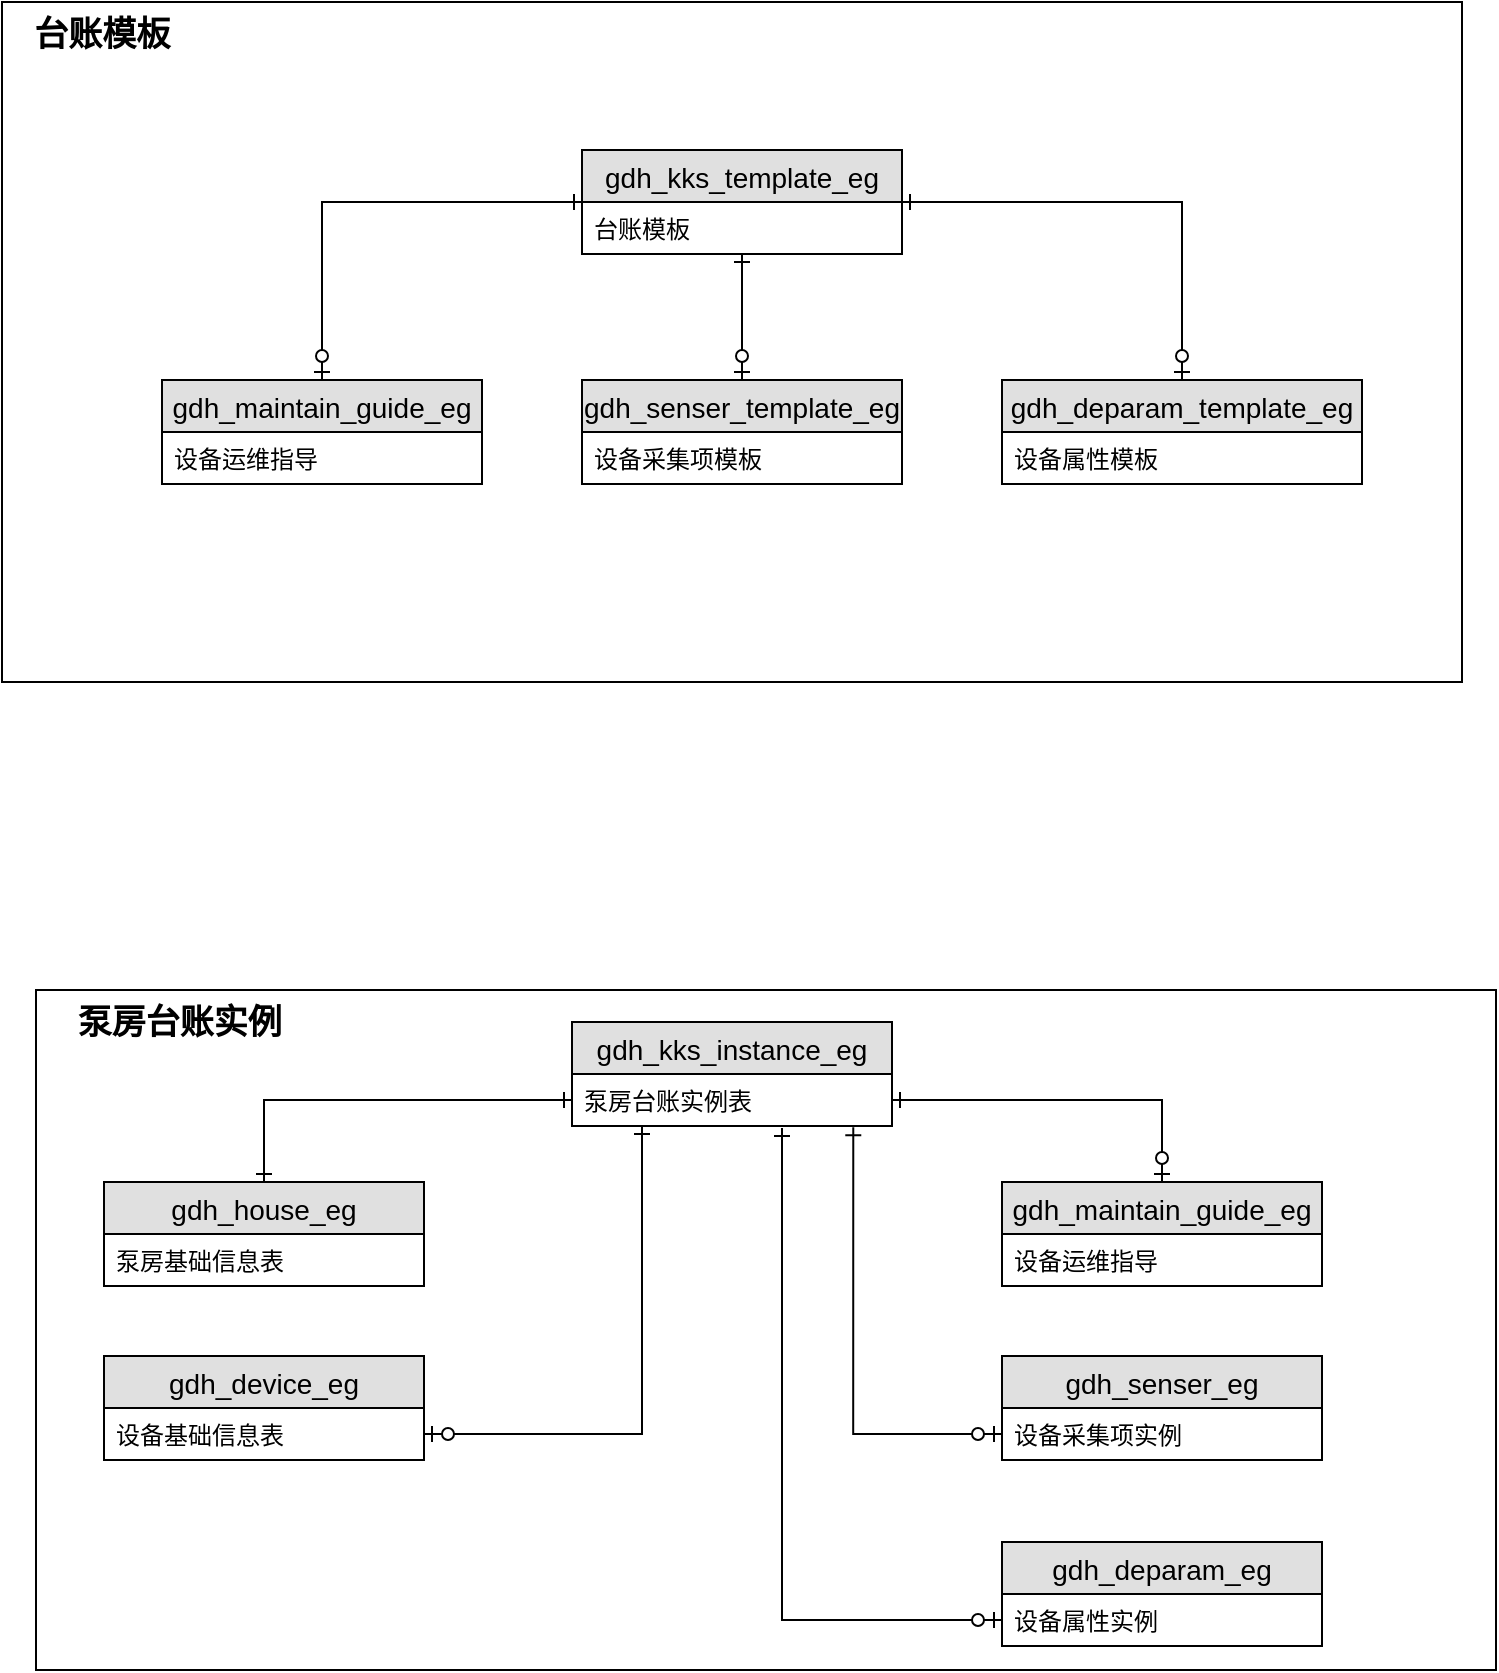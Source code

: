 <mxfile version="12.2.9" type="github" pages="8">
  <diagram id="dPFocKiQtaIwiTLelP18" name="设备台账ER图">
    <mxGraphModel dx="968" dy="588" grid="1" gridSize="10" guides="1" tooltips="1" connect="1" arrows="1" fold="1" page="1" pageScale="1" pageWidth="1654" pageHeight="1169" math="0" shadow="0">
      <root>
        <mxCell id="0"/>
        <mxCell id="1" parent="0"/>
        <mxCell id="tUtaQRU29O7czrUYKdIU-45" value="&amp;nbsp; &amp;nbsp; 泵房台账实例" style="whiteSpace=wrap;html=1;align=left;verticalAlign=top;fontSize=17;fontStyle=1" parent="1" vertex="1">
          <mxGeometry x="97" y="584" width="730" height="340" as="geometry"/>
        </mxCell>
        <mxCell id="tUtaQRU29O7czrUYKdIU-30" value="&amp;nbsp; &amp;nbsp;台账模板" style="whiteSpace=wrap;html=1;align=left;verticalAlign=top;fontSize=17;fontStyle=1" parent="1" vertex="1">
          <mxGeometry x="80" y="90" width="730" height="340" as="geometry"/>
        </mxCell>
        <mxCell id="tUtaQRU29O7czrUYKdIU-22" style="edgeStyle=orthogonalEdgeStyle;rounded=0;orthogonalLoop=1;jettySize=auto;html=1;entryX=0.5;entryY=0;entryDx=0;entryDy=0;startArrow=ERone;startFill=0;endArrow=ERzeroToOne;endFill=1;" parent="1" source="tUtaQRU29O7czrUYKdIU-1" target="tUtaQRU29O7czrUYKdIU-17" edge="1">
          <mxGeometry relative="1" as="geometry"/>
        </mxCell>
        <mxCell id="tUtaQRU29O7czrUYKdIU-23" style="edgeStyle=orthogonalEdgeStyle;rounded=0;orthogonalLoop=1;jettySize=auto;html=1;startArrow=ERone;startFill=0;endArrow=ERzeroToOne;endFill=1;" parent="1" source="tUtaQRU29O7czrUYKdIU-1" target="tUtaQRU29O7czrUYKdIU-5" edge="1">
          <mxGeometry relative="1" as="geometry"/>
        </mxCell>
        <mxCell id="tUtaQRU29O7czrUYKdIU-1" value="gdh_kks_template_eg" style="swimlane;fontStyle=0;childLayout=stackLayout;horizontal=1;startSize=26;fillColor=#e0e0e0;horizontalStack=0;resizeParent=1;resizeParentMax=0;resizeLast=0;collapsible=1;marginBottom=0;swimlaneFillColor=#ffffff;align=center;fontSize=14;" parent="1" vertex="1">
          <mxGeometry x="370" y="164" width="160" height="52" as="geometry"/>
        </mxCell>
        <mxCell id="tUtaQRU29O7czrUYKdIU-2" value="台账模板" style="text;strokeColor=none;fillColor=none;spacingLeft=4;spacingRight=4;overflow=hidden;rotatable=0;points=[[0,0.5],[1,0.5]];portConstraint=eastwest;fontSize=12;" parent="tUtaQRU29O7czrUYKdIU-1" vertex="1">
          <mxGeometry y="26" width="160" height="26" as="geometry"/>
        </mxCell>
        <mxCell id="tUtaQRU29O7czrUYKdIU-5" value="gdh_maintain_guide_eg" style="swimlane;fontStyle=0;childLayout=stackLayout;horizontal=1;startSize=26;fillColor=#e0e0e0;horizontalStack=0;resizeParent=1;resizeParentMax=0;resizeLast=0;collapsible=1;marginBottom=0;swimlaneFillColor=#ffffff;align=center;fontSize=14;" parent="1" vertex="1">
          <mxGeometry x="160" y="279" width="160" height="52" as="geometry"/>
        </mxCell>
        <mxCell id="tUtaQRU29O7czrUYKdIU-6" value="设备运维指导" style="text;strokeColor=none;fillColor=none;spacingLeft=4;spacingRight=4;overflow=hidden;rotatable=0;points=[[0,0.5],[1,0.5]];portConstraint=eastwest;fontSize=12;" parent="tUtaQRU29O7czrUYKdIU-5" vertex="1">
          <mxGeometry y="26" width="160" height="26" as="geometry"/>
        </mxCell>
        <mxCell id="tUtaQRU29O7czrUYKdIU-7" value="gdh_kks_instance_eg" style="swimlane;fontStyle=0;childLayout=stackLayout;horizontal=1;startSize=26;fillColor=#e0e0e0;horizontalStack=0;resizeParent=1;resizeParentMax=0;resizeLast=0;collapsible=1;marginBottom=0;swimlaneFillColor=#ffffff;align=center;fontSize=14;" parent="1" vertex="1">
          <mxGeometry x="365" y="600" width="160" height="52" as="geometry"/>
        </mxCell>
        <mxCell id="tUtaQRU29O7czrUYKdIU-8" value="泵房台账实例表" style="text;strokeColor=none;fillColor=none;spacingLeft=4;spacingRight=4;overflow=hidden;rotatable=0;points=[[0,0.5],[1,0.5]];portConstraint=eastwest;fontSize=12;" parent="tUtaQRU29O7czrUYKdIU-7" vertex="1">
          <mxGeometry y="26" width="160" height="26" as="geometry"/>
        </mxCell>
        <mxCell id="tUtaQRU29O7czrUYKdIU-9" value="gdh_device_eg" style="swimlane;fontStyle=0;childLayout=stackLayout;horizontal=1;startSize=26;fillColor=#e0e0e0;horizontalStack=0;resizeParent=1;resizeParentMax=0;resizeLast=0;collapsible=1;marginBottom=0;swimlaneFillColor=#ffffff;align=center;fontSize=14;" parent="1" vertex="1">
          <mxGeometry x="131" y="767" width="160" height="52" as="geometry"/>
        </mxCell>
        <mxCell id="tUtaQRU29O7czrUYKdIU-10" value="设备基础信息表" style="text;strokeColor=none;fillColor=none;spacingLeft=4;spacingRight=4;overflow=hidden;rotatable=0;points=[[0,0.5],[1,0.5]];portConstraint=eastwest;fontSize=12;" parent="tUtaQRU29O7czrUYKdIU-9" vertex="1">
          <mxGeometry y="26" width="160" height="26" as="geometry"/>
        </mxCell>
        <mxCell id="tUtaQRU29O7czrUYKdIU-11" value="gdh_house_eg" style="swimlane;fontStyle=0;childLayout=stackLayout;horizontal=1;startSize=26;fillColor=#e0e0e0;horizontalStack=0;resizeParent=1;resizeParentMax=0;resizeLast=0;collapsible=1;marginBottom=0;swimlaneFillColor=#ffffff;align=center;fontSize=14;" parent="1" vertex="1">
          <mxGeometry x="131" y="680" width="160" height="52" as="geometry"/>
        </mxCell>
        <mxCell id="tUtaQRU29O7czrUYKdIU-12" value="泵房基础信息表" style="text;strokeColor=none;fillColor=none;spacingLeft=4;spacingRight=4;overflow=hidden;rotatable=0;points=[[0,0.5],[1,0.5]];portConstraint=eastwest;fontSize=12;" parent="tUtaQRU29O7czrUYKdIU-11" vertex="1">
          <mxGeometry y="26" width="160" height="26" as="geometry"/>
        </mxCell>
        <mxCell id="tUtaQRU29O7czrUYKdIU-13" value="gdh_senser_template_eg" style="swimlane;fontStyle=0;childLayout=stackLayout;horizontal=1;startSize=26;fillColor=#e0e0e0;horizontalStack=0;resizeParent=1;resizeParentMax=0;resizeLast=0;collapsible=1;marginBottom=0;swimlaneFillColor=#ffffff;align=center;fontSize=14;" parent="1" vertex="1">
          <mxGeometry x="370" y="279" width="160" height="52" as="geometry"/>
        </mxCell>
        <mxCell id="tUtaQRU29O7czrUYKdIU-14" value="设备采集项模板" style="text;strokeColor=none;fillColor=none;spacingLeft=4;spacingRight=4;overflow=hidden;rotatable=0;points=[[0,0.5],[1,0.5]];portConstraint=eastwest;fontSize=12;" parent="tUtaQRU29O7czrUYKdIU-13" vertex="1">
          <mxGeometry y="26" width="160" height="26" as="geometry"/>
        </mxCell>
        <mxCell id="tUtaQRU29O7czrUYKdIU-15" value="gdh_deparam_eg" style="swimlane;fontStyle=0;childLayout=stackLayout;horizontal=1;startSize=26;fillColor=#e0e0e0;horizontalStack=0;resizeParent=1;resizeParentMax=0;resizeLast=0;collapsible=1;marginBottom=0;swimlaneFillColor=#ffffff;align=center;fontSize=14;" parent="1" vertex="1">
          <mxGeometry x="580" y="860" width="160" height="52" as="geometry"/>
        </mxCell>
        <mxCell id="tUtaQRU29O7czrUYKdIU-16" value="设备属性实例" style="text;strokeColor=none;fillColor=none;spacingLeft=4;spacingRight=4;overflow=hidden;rotatable=0;points=[[0,0.5],[1,0.5]];portConstraint=eastwest;fontSize=12;" parent="tUtaQRU29O7czrUYKdIU-15" vertex="1">
          <mxGeometry y="26" width="160" height="26" as="geometry"/>
        </mxCell>
        <mxCell id="tUtaQRU29O7czrUYKdIU-17" value="gdh_deparam_template_eg" style="swimlane;fontStyle=0;childLayout=stackLayout;horizontal=1;startSize=26;fillColor=#e0e0e0;horizontalStack=0;resizeParent=1;resizeParentMax=0;resizeLast=0;collapsible=1;marginBottom=0;swimlaneFillColor=#ffffff;align=center;fontSize=14;" parent="1" vertex="1">
          <mxGeometry x="580" y="279" width="180" height="52" as="geometry"/>
        </mxCell>
        <mxCell id="tUtaQRU29O7czrUYKdIU-18" value="设备属性模板" style="text;strokeColor=none;fillColor=none;spacingLeft=4;spacingRight=4;overflow=hidden;rotatable=0;points=[[0,0.5],[1,0.5]];portConstraint=eastwest;fontSize=12;" parent="tUtaQRU29O7czrUYKdIU-17" vertex="1">
          <mxGeometry y="26" width="180" height="26" as="geometry"/>
        </mxCell>
        <mxCell id="tUtaQRU29O7czrUYKdIU-24" style="edgeStyle=orthogonalEdgeStyle;rounded=0;orthogonalLoop=1;jettySize=auto;html=1;startArrow=ERone;startFill=0;endArrow=ERzeroToOne;endFill=1;" parent="1" source="tUtaQRU29O7czrUYKdIU-1" target="tUtaQRU29O7czrUYKdIU-13" edge="1">
          <mxGeometry relative="1" as="geometry"/>
        </mxCell>
        <mxCell id="tUtaQRU29O7czrUYKdIU-31" value="gdh_senser_eg" style="swimlane;fontStyle=0;childLayout=stackLayout;horizontal=1;startSize=26;fillColor=#e0e0e0;horizontalStack=0;resizeParent=1;resizeParentMax=0;resizeLast=0;collapsible=1;marginBottom=0;swimlaneFillColor=#ffffff;align=center;fontSize=14;" parent="1" vertex="1">
          <mxGeometry x="580" y="767" width="160" height="52" as="geometry"/>
        </mxCell>
        <mxCell id="tUtaQRU29O7czrUYKdIU-32" value="设备采集项实例" style="text;strokeColor=none;fillColor=none;spacingLeft=4;spacingRight=4;overflow=hidden;rotatable=0;points=[[0,0.5],[1,0.5]];portConstraint=eastwest;fontSize=12;" parent="tUtaQRU29O7czrUYKdIU-31" vertex="1">
          <mxGeometry y="26" width="160" height="26" as="geometry"/>
        </mxCell>
        <mxCell id="tUtaQRU29O7czrUYKdIU-33" value="gdh_maintain_guide_eg" style="swimlane;fontStyle=0;childLayout=stackLayout;horizontal=1;startSize=26;fillColor=#e0e0e0;horizontalStack=0;resizeParent=1;resizeParentMax=0;resizeLast=0;collapsible=1;marginBottom=0;swimlaneFillColor=#ffffff;align=center;fontSize=14;" parent="1" vertex="1">
          <mxGeometry x="580" y="680" width="160" height="52" as="geometry"/>
        </mxCell>
        <mxCell id="tUtaQRU29O7czrUYKdIU-34" value="设备运维指导" style="text;strokeColor=none;fillColor=none;spacingLeft=4;spacingRight=4;overflow=hidden;rotatable=0;points=[[0,0.5],[1,0.5]];portConstraint=eastwest;fontSize=12;" parent="tUtaQRU29O7czrUYKdIU-33" vertex="1">
          <mxGeometry y="26" width="160" height="26" as="geometry"/>
        </mxCell>
        <mxCell id="tUtaQRU29O7czrUYKdIU-38" style="edgeStyle=orthogonalEdgeStyle;rounded=0;orthogonalLoop=1;jettySize=auto;html=1;entryX=0;entryY=0.5;entryDx=0;entryDy=0;startArrow=ERone;startFill=0;endArrow=ERzeroToOne;endFill=1;fontSize=17;exitX=0.879;exitY=1.023;exitDx=0;exitDy=0;exitPerimeter=0;" parent="1" source="tUtaQRU29O7czrUYKdIU-8" target="tUtaQRU29O7czrUYKdIU-32" edge="1">
          <mxGeometry relative="1" as="geometry"/>
        </mxCell>
        <mxCell id="tUtaQRU29O7czrUYKdIU-39" style="edgeStyle=orthogonalEdgeStyle;rounded=0;orthogonalLoop=1;jettySize=auto;html=1;entryX=0;entryY=0.5;entryDx=0;entryDy=0;startArrow=ERone;startFill=0;endArrow=ERzeroToOne;endFill=1;fontSize=17;" parent="1" target="tUtaQRU29O7czrUYKdIU-16" edge="1">
          <mxGeometry relative="1" as="geometry">
            <mxPoint x="470" y="653" as="sourcePoint"/>
            <Array as="points">
              <mxPoint x="470" y="653"/>
              <mxPoint x="470" y="819"/>
            </Array>
          </mxGeometry>
        </mxCell>
        <mxCell id="tUtaQRU29O7czrUYKdIU-42" style="edgeStyle=orthogonalEdgeStyle;rounded=0;orthogonalLoop=1;jettySize=auto;html=1;startArrow=ERone;startFill=0;endArrow=ERzeroToOne;endFill=1;fontSize=17;" parent="1" source="tUtaQRU29O7czrUYKdIU-8" target="tUtaQRU29O7czrUYKdIU-33" edge="1">
          <mxGeometry relative="1" as="geometry"/>
        </mxCell>
        <mxCell id="tUtaQRU29O7czrUYKdIU-43" style="edgeStyle=orthogonalEdgeStyle;rounded=0;orthogonalLoop=1;jettySize=auto;html=1;startArrow=ERone;startFill=0;endArrow=ERone;endFill=0;fontSize=17;" parent="1" source="tUtaQRU29O7czrUYKdIU-8" target="tUtaQRU29O7czrUYKdIU-11" edge="1">
          <mxGeometry relative="1" as="geometry"/>
        </mxCell>
        <mxCell id="tUtaQRU29O7czrUYKdIU-44" style="edgeStyle=orthogonalEdgeStyle;rounded=0;orthogonalLoop=1;jettySize=auto;html=1;entryX=1;entryY=0.5;entryDx=0;entryDy=0;startArrow=ERone;startFill=0;endArrow=ERzeroToOne;endFill=1;fontSize=17;" parent="1" source="tUtaQRU29O7czrUYKdIU-8" target="tUtaQRU29O7czrUYKdIU-10" edge="1">
          <mxGeometry relative="1" as="geometry">
            <Array as="points">
              <mxPoint x="400" y="806"/>
            </Array>
          </mxGeometry>
        </mxCell>
      </root>
    </mxGraphModel>
  </diagram>
  <diagram id="Ke-TjRQcupkmBdLWCrX8" name="智慧排水总体架构">
    <mxGraphModel dx="1194" dy="608" grid="0" gridSize="10" guides="1" tooltips="1" connect="1" arrows="1" fold="1" page="1" pageScale="1" pageWidth="1654" pageHeight="1169" math="0" shadow="0">
      <root>
        <mxCell id="PdkYC0QbEYMcqHerXOC_-0"/>
        <mxCell id="PdkYC0QbEYMcqHerXOC_-1" parent="PdkYC0QbEYMcqHerXOC_-0"/>
        <mxCell id="ZI_ha6S8S4nAdHzbE5of-7" value="" style="rounded=0;whiteSpace=wrap;html=1;fillColor=#f5f5f5;dashed=1;strokeColor=#666666;fontColor=#333333;" vertex="1" parent="PdkYC0QbEYMcqHerXOC_-1">
          <mxGeometry x="320" y="200" width="840" height="100" as="geometry"/>
        </mxCell>
        <mxCell id="ZI_ha6S8S4nAdHzbE5of-8" value="" style="rounded=0;whiteSpace=wrap;html=1;dashed=1;fillColor=#d5e8d4;strokeColor=#82b366;" vertex="1" parent="PdkYC0QbEYMcqHerXOC_-1">
          <mxGeometry x="320" y="310" width="840" height="100" as="geometry"/>
        </mxCell>
        <mxCell id="ZI_ha6S8S4nAdHzbE5of-9" value="" style="rounded=0;whiteSpace=wrap;html=1;dashed=1;fillColor=#fff2cc;strokeColor=#d6b656;" vertex="1" parent="PdkYC0QbEYMcqHerXOC_-1">
          <mxGeometry x="320" y="420" width="840" height="100" as="geometry"/>
        </mxCell>
        <mxCell id="ZI_ha6S8S4nAdHzbE5of-10" value="" style="rounded=0;whiteSpace=wrap;html=1;dashed=1;fillColor=#f8cecc;strokeColor=#b85450;" vertex="1" parent="PdkYC0QbEYMcqHerXOC_-1">
          <mxGeometry x="320" y="530" width="840" height="100" as="geometry"/>
        </mxCell>
        <mxCell id="ZI_ha6S8S4nAdHzbE5of-11" value="" style="rounded=0;whiteSpace=wrap;html=1;dashed=1;fillColor=#e1d5e7;strokeColor=#9673a6;" vertex="1" parent="PdkYC0QbEYMcqHerXOC_-1">
          <mxGeometry x="320" y="640" width="840" height="100" as="geometry"/>
        </mxCell>
        <mxCell id="OLXxGW03qdAKz4vgC4vg-4" value="基础地图数据库" style="rounded=1;whiteSpace=wrap;html=1;fontSize=14;" vertex="1" parent="PdkYC0QbEYMcqHerXOC_-1">
          <mxGeometry x="430" y="540" width="120" height="30" as="geometry"/>
        </mxCell>
        <mxCell id="OLXxGW03qdAKz4vgC4vg-5" value="排水管网数据库" style="rounded=1;whiteSpace=wrap;html=1;fontSize=14;" vertex="1" parent="PdkYC0QbEYMcqHerXOC_-1">
          <mxGeometry x="580" y="540" width="120" height="30" as="geometry"/>
        </mxCell>
        <mxCell id="OLXxGW03qdAKz4vgC4vg-6" value="业务数据库" style="rounded=1;whiteSpace=wrap;html=1;fontSize=14;" vertex="1" parent="PdkYC0QbEYMcqHerXOC_-1">
          <mxGeometry x="720" y="540" width="120" height="30" as="geometry"/>
        </mxCell>
        <mxCell id="OLXxGW03qdAKz4vgC4vg-8" value="..." style="rounded=1;whiteSpace=wrap;html=1;fontSize=14;" vertex="1" parent="PdkYC0QbEYMcqHerXOC_-1">
          <mxGeometry x="1020" y="540" width="116" height="30" as="geometry"/>
        </mxCell>
        <mxCell id="OLXxGW03qdAKz4vgC4vg-9" value="数据同步中间库" style="rounded=1;whiteSpace=wrap;html=1;fontSize=14;" vertex="1" parent="PdkYC0QbEYMcqHerXOC_-1">
          <mxGeometry x="870" y="540" width="120" height="30" as="geometry"/>
        </mxCell>
        <mxCell id="OLXxGW03qdAKz4vgC4vg-10" value="粤港排水管网地理信息系统综合数据库" style="rounded=1;whiteSpace=wrap;html=1;fontSize=14;" vertex="1" parent="PdkYC0QbEYMcqHerXOC_-1">
          <mxGeometry x="430" y="590" width="708" height="30" as="geometry"/>
        </mxCell>
        <mxCell id="OLXxGW03qdAKz4vgC4vg-21" value="桌面版GIS子系统基本应用功能" style="rounded=1;whiteSpace=wrap;html=1;fontSize=14;" vertex="1" parent="PdkYC0QbEYMcqHerXOC_-1">
          <mxGeometry x="430" y="320" width="210" height="30" as="geometry"/>
        </mxCell>
        <mxCell id="OLXxGW03qdAKz4vgC4vg-22" value="WEB版GIS子系统基本应用功能" style="rounded=1;whiteSpace=wrap;html=1;fontSize=14;" vertex="1" parent="PdkYC0QbEYMcqHerXOC_-1">
          <mxGeometry x="675" y="320" width="210" height="30" as="geometry"/>
        </mxCell>
        <mxCell id="OLXxGW03qdAKz4vgC4vg-23" value="桌面版GIS子系统数据维护功能" style="rounded=1;whiteSpace=wrap;html=1;fontSize=14;" vertex="1" parent="PdkYC0QbEYMcqHerXOC_-1">
          <mxGeometry x="430" y="370" width="210" height="30" as="geometry"/>
        </mxCell>
        <mxCell id="OLXxGW03qdAKz4vgC4vg-24" value="桌面版GIS子系统业务功能" style="rounded=1;whiteSpace=wrap;html=1;fontSize=14;" vertex="1" parent="PdkYC0QbEYMcqHerXOC_-1">
          <mxGeometry x="675" y="370" width="210" height="30" as="geometry"/>
        </mxCell>
        <mxCell id="OLXxGW03qdAKz4vgC4vg-25" value="移动终端子系统" style="rounded=1;whiteSpace=wrap;html=1;fontSize=14;" vertex="1" parent="PdkYC0QbEYMcqHerXOC_-1">
          <mxGeometry x="920" y="320" width="213" height="80" as="geometry"/>
        </mxCell>
        <mxCell id="OLXxGW03qdAKz4vgC4vg-26" value="客户端(C/S)" style="rounded=1;whiteSpace=wrap;html=1;fontSize=14;" vertex="1" parent="PdkYC0QbEYMcqHerXOC_-1">
          <mxGeometry x="430" y="220" width="215" height="60" as="geometry"/>
        </mxCell>
        <mxCell id="OLXxGW03qdAKz4vgC4vg-27" value="浏览器(B/S)" style="rounded=1;whiteSpace=wrap;html=1;fontSize=14;" vertex="1" parent="PdkYC0QbEYMcqHerXOC_-1">
          <mxGeometry x="675" y="220" width="210" height="60" as="geometry"/>
        </mxCell>
        <mxCell id="OLXxGW03qdAKz4vgC4vg-28" value="移动端(M/S)" style="rounded=1;whiteSpace=wrap;html=1;fontSize=14;" vertex="1" parent="PdkYC0QbEYMcqHerXOC_-1">
          <mxGeometry x="920" y="220" width="210" height="60" as="geometry"/>
        </mxCell>
        <mxCell id="OLXxGW03qdAKz4vgC4vg-29" value="" style="group" vertex="1" connectable="0" parent="PdkYC0QbEYMcqHerXOC_-1">
          <mxGeometry x="430" y="664" width="705" height="60" as="geometry"/>
        </mxCell>
        <mxCell id="OLXxGW03qdAKz4vgC4vg-0" value="机房" style="rounded=1;whiteSpace=wrap;html=1;fontSize=14;" vertex="1" parent="OLXxGW03qdAKz4vgC4vg-29">
          <mxGeometry width="148.421" height="60" as="geometry"/>
        </mxCell>
        <mxCell id="OLXxGW03qdAKz4vgC4vg-1" value="软件环境" style="rounded=1;whiteSpace=wrap;html=1;fontSize=14;" vertex="1" parent="OLXxGW03qdAKz4vgC4vg-29">
          <mxGeometry x="185.526" width="148.421" height="60" as="geometry"/>
        </mxCell>
        <mxCell id="OLXxGW03qdAKz4vgC4vg-2" value="网络环境" style="rounded=1;whiteSpace=wrap;html=1;fontSize=14;" vertex="1" parent="OLXxGW03qdAKz4vgC4vg-29">
          <mxGeometry x="371.053" width="148.421" height="60" as="geometry"/>
        </mxCell>
        <mxCell id="OLXxGW03qdAKz4vgC4vg-3" value="存储设备等" style="rounded=1;whiteSpace=wrap;html=1;fontSize=14;" vertex="1" parent="OLXxGW03qdAKz4vgC4vg-29">
          <mxGeometry x="556.579" width="148.421" height="60" as="geometry"/>
        </mxCell>
        <mxCell id="ZI_ha6S8S4nAdHzbE5of-0" value="展现层" style="text;html=1;strokeColor=none;fillColor=none;align=center;verticalAlign=middle;whiteSpace=wrap;rounded=0;fontSize=16;fontStyle=1" vertex="1" parent="PdkYC0QbEYMcqHerXOC_-1">
          <mxGeometry x="330" y="240" width="50" height="20" as="geometry"/>
        </mxCell>
        <mxCell id="ZI_ha6S8S4nAdHzbE5of-1" value="业务层" style="text;html=1;strokeColor=none;fillColor=none;align=center;verticalAlign=middle;whiteSpace=wrap;rounded=0;fontSize=16;fontStyle=1" vertex="1" parent="PdkYC0QbEYMcqHerXOC_-1">
          <mxGeometry x="330" y="350" width="50" height="20" as="geometry"/>
        </mxCell>
        <mxCell id="ZI_ha6S8S4nAdHzbE5of-3" value="服务层" style="text;html=1;strokeColor=none;fillColor=none;align=center;verticalAlign=middle;whiteSpace=wrap;rounded=0;fontSize=16;fontStyle=1" vertex="1" parent="PdkYC0QbEYMcqHerXOC_-1">
          <mxGeometry x="330" y="460" width="50" height="20" as="geometry"/>
        </mxCell>
        <mxCell id="ZI_ha6S8S4nAdHzbE5of-4" value="数据层" style="text;html=1;strokeColor=none;fillColor=none;align=center;verticalAlign=middle;whiteSpace=wrap;rounded=0;fontSize=16;fontStyle=1" vertex="1" parent="PdkYC0QbEYMcqHerXOC_-1">
          <mxGeometry x="330" y="570" width="50" height="20" as="geometry"/>
        </mxCell>
        <mxCell id="ZI_ha6S8S4nAdHzbE5of-5" value="基础层" style="text;html=1;strokeColor=none;fillColor=none;align=center;verticalAlign=middle;whiteSpace=wrap;rounded=0;fontSize=16;fontStyle=1" vertex="1" parent="PdkYC0QbEYMcqHerXOC_-1">
          <mxGeometry x="330" y="690" width="50" height="20" as="geometry"/>
        </mxCell>
        <mxCell id="OLXxGW03qdAKz4vgC4vg-30" value="" style="rounded=1;whiteSpace=wrap;html=1;fontSize=20;fontStyle=1;dashed=1;fillColor=#dae8fc;strokeColor=#6c8ebf;" vertex="1" parent="PdkYC0QbEYMcqHerXOC_-1">
          <mxGeometry x="210" y="200" width="100" height="540" as="geometry"/>
        </mxCell>
        <mxCell id="OLXxGW03qdAKz4vgC4vg-31" value="" style="rounded=1;whiteSpace=wrap;html=1;fontSize=20;horizontal=1;fontStyle=1;fontFamily=Helvetica;dashed=1;fillColor=#dae8fc;strokeColor=#6c8ebf;" vertex="1" parent="PdkYC0QbEYMcqHerXOC_-1">
          <mxGeometry x="1170" y="200" width="100" height="540" as="geometry"/>
        </mxCell>
        <mxCell id="OLXxGW03qdAKz4vgC4vg-34" value="&lt;span style=&quot;font-weight: 700&quot;&gt;系统建设与管理保障体系&lt;/span&gt;" style="text;html=1;strokeColor=none;fillColor=none;align=center;verticalAlign=middle;whiteSpace=wrap;rounded=0;fontFamily=Helvetica;fontSize=20;" vertex="1" parent="PdkYC0QbEYMcqHerXOC_-1">
          <mxGeometry x="1200" y="420" width="40" height="20" as="geometry"/>
        </mxCell>
        <mxCell id="OLXxGW03qdAKz4vgC4vg-35" value="&lt;span style=&quot;font-weight: 700&quot;&gt;系统安全标准与规范体系&lt;/span&gt;" style="text;html=1;strokeColor=none;fillColor=none;align=center;verticalAlign=middle;whiteSpace=wrap;rounded=0;fontFamily=Helvetica;fontSize=20;" vertex="1" parent="PdkYC0QbEYMcqHerXOC_-1">
          <mxGeometry x="240" y="420" width="40" height="20" as="geometry"/>
        </mxCell>
        <mxCell id="OLXxGW03qdAKz4vgC4vg-38" value="" style="group" vertex="1" connectable="0" parent="PdkYC0QbEYMcqHerXOC_-1">
          <mxGeometry x="430" y="430" width="702" height="80" as="geometry"/>
        </mxCell>
        <mxCell id="OLXxGW03qdAKz4vgC4vg-11" value="基础地图服务" style="rounded=1;whiteSpace=wrap;html=1;fontSize=14;" vertex="1" parent="OLXxGW03qdAKz4vgC4vg-38">
          <mxGeometry width="153.164" height="30" as="geometry"/>
        </mxCell>
        <mxCell id="OLXxGW03qdAKz4vgC4vg-12" value="图形浏览服务" style="rounded=1;whiteSpace=wrap;html=1;fontSize=14;" vertex="1" parent="OLXxGW03qdAKz4vgC4vg-38">
          <mxGeometry x="178.691" width="153.164" height="30" as="geometry"/>
        </mxCell>
        <mxCell id="OLXxGW03qdAKz4vgC4vg-13" value="制图服务" style="rounded=1;whiteSpace=wrap;html=1;fontSize=14;" vertex="1" parent="OLXxGW03qdAKz4vgC4vg-38">
          <mxGeometry x="357.382" width="153.164" height="30" as="geometry"/>
        </mxCell>
        <mxCell id="OLXxGW03qdAKz4vgC4vg-15" value="空间查询服务" style="rounded=1;whiteSpace=wrap;html=1;fontSize=14;" vertex="1" parent="OLXxGW03qdAKz4vgC4vg-38">
          <mxGeometry x="548.836" width="153.164" height="30" as="geometry"/>
        </mxCell>
        <mxCell id="OLXxGW03qdAKz4vgC4vg-16" value="查询定位服务" style="rounded=1;whiteSpace=wrap;html=1;fontSize=14;" vertex="1" parent="OLXxGW03qdAKz4vgC4vg-38">
          <mxGeometry y="50" width="153.164" height="30" as="geometry"/>
        </mxCell>
        <mxCell id="OLXxGW03qdAKz4vgC4vg-18" value="统计服务" style="rounded=1;whiteSpace=wrap;html=1;fontSize=14;" vertex="1" parent="OLXxGW03qdAKz4vgC4vg-38">
          <mxGeometry x="178.691" y="50" width="153.164" height="30" as="geometry"/>
        </mxCell>
        <mxCell id="OLXxGW03qdAKz4vgC4vg-19" value="打印输出服务" style="rounded=1;whiteSpace=wrap;html=1;fontSize=14;" vertex="1" parent="OLXxGW03qdAKz4vgC4vg-38">
          <mxGeometry x="357.382" y="50" width="153.164" height="30" as="geometry"/>
        </mxCell>
        <mxCell id="OLXxGW03qdAKz4vgC4vg-20" value="..." style="rounded=1;whiteSpace=wrap;html=1;fontSize=14;" vertex="1" parent="OLXxGW03qdAKz4vgC4vg-38">
          <mxGeometry x="548.836" y="50" width="153.164" height="30" as="geometry"/>
        </mxCell>
      </root>
    </mxGraphModel>
  </diagram>
  <diagram id="13sGFdNyNxeBauqYqsKC" name="应用服务器部署图">
    <mxGraphModel dx="954" dy="574" grid="0" gridSize="10" guides="1" tooltips="1" connect="1" arrows="1" fold="1" page="1" pageScale="1" pageWidth="1654" pageHeight="1169" math="0" shadow="0">
      <root>
        <mxCell id="q4dvOKDcgydaXgemwkp2-0"/>
        <mxCell id="q4dvOKDcgydaXgemwkp2-1" parent="q4dvOKDcgydaXgemwkp2-0"/>
        <mxCell id="JLVUT3Wt1ce90T0xWBa9-74" value="数据总线层" style="rounded=1;whiteSpace=wrap;html=1;align=left;verticalAlign=top;dashed=1;dashPattern=1 1;arcSize=8;" parent="q4dvOKDcgydaXgemwkp2-1" vertex="1">
          <mxGeometry x="159" y="776" width="750" height="93" as="geometry"/>
        </mxCell>
        <mxCell id="JLVUT3Wt1ce90T0xWBa9-0" value="集团内网" style="rounded=0;whiteSpace=wrap;html=1;align=left;verticalAlign=top;dashed=1;" parent="q4dvOKDcgydaXgemwkp2-1" vertex="1">
          <mxGeometry x="111" y="530" width="840" height="1260" as="geometry"/>
        </mxCell>
        <mxCell id="JLVUT3Wt1ce90T0xWBa9-1" value="内网采集网关区" style="rounded=1;whiteSpace=wrap;html=1;align=left;verticalAlign=top;dashed=1;dashPattern=1 1;arcSize=5;" parent="q4dvOKDcgydaXgemwkp2-1" vertex="1">
          <mxGeometry x="160" y="560" width="750" height="207" as="geometry"/>
        </mxCell>
        <mxCell id="JLVUT3Wt1ce90T0xWBa9-2" value="广域网" style="rounded=0;whiteSpace=wrap;html=1;align=left;verticalAlign=top;dashed=1;" parent="q4dvOKDcgydaXgemwkp2-1" vertex="1">
          <mxGeometry x="531" y="200" width="420" height="200" as="geometry"/>
        </mxCell>
        <mxCell id="JLVUT3Wt1ce90T0xWBa9-3" value="互联网" style="rounded=0;whiteSpace=wrap;html=1;align=left;verticalAlign=top;dashed=1;" parent="q4dvOKDcgydaXgemwkp2-1" vertex="1">
          <mxGeometry x="110" y="200" width="420" height="200" as="geometry"/>
        </mxCell>
        <mxCell id="JLVUT3Wt1ce90T0xWBa9-4" style="edgeStyle=none;rounded=0;orthogonalLoop=1;jettySize=auto;html=1;dashed=1;startArrow=none;startFill=0;" parent="q4dvOKDcgydaXgemwkp2-1" source="JLVUT3Wt1ce90T0xWBa9-5" target="JLVUT3Wt1ce90T0xWBa9-71" edge="1">
          <mxGeometry relative="1" as="geometry"/>
        </mxCell>
        <mxCell id="JLVUT3Wt1ce90T0xWBa9-5" value="泵房设备1" style="verticalLabelPosition=bottom;aspect=fixed;html=1;verticalAlign=top;strokeColor=none;align=center;outlineConnect=0;shape=mxgraph.citrix.user_control;" parent="q4dvOKDcgydaXgemwkp2-1" vertex="1">
          <mxGeometry x="638.5" y="220" width="61" height="50" as="geometry"/>
        </mxCell>
        <mxCell id="JLVUT3Wt1ce90T0xWBa9-6" style="edgeStyle=none;rounded=0;orthogonalLoop=1;jettySize=auto;html=1;dashed=1;startArrow=none;startFill=0;" parent="q4dvOKDcgydaXgemwkp2-1" source="JLVUT3Wt1ce90T0xWBa9-7" target="JLVUT3Wt1ce90T0xWBa9-71" edge="1">
          <mxGeometry relative="1" as="geometry"/>
        </mxCell>
        <mxCell id="JLVUT3Wt1ce90T0xWBa9-7" value="泵房设备2" style="verticalLabelPosition=bottom;aspect=fixed;html=1;verticalAlign=top;strokeColor=none;align=center;outlineConnect=0;shape=mxgraph.citrix.user_control;" parent="q4dvOKDcgydaXgemwkp2-1" vertex="1">
          <mxGeometry x="808" y="220" width="61.67" height="50" as="geometry"/>
        </mxCell>
        <mxCell id="JLVUT3Wt1ce90T0xWBa9-8" value="DMZ区" style="rounded=0;whiteSpace=wrap;html=1;align=left;verticalAlign=top;dashed=1;" parent="q4dvOKDcgydaXgemwkp2-1" vertex="1">
          <mxGeometry x="110" y="410" width="840" height="110" as="geometry"/>
        </mxCell>
        <mxCell id="JLVUT3Wt1ce90T0xWBa9-9" style="edgeStyle=none;rounded=0;orthogonalLoop=1;jettySize=auto;html=1;dashed=1;startArrow=none;startFill=0;" parent="q4dvOKDcgydaXgemwkp2-1" source="JLVUT3Wt1ce90T0xWBa9-11" target="JLVUT3Wt1ce90T0xWBa9-12" edge="1">
          <mxGeometry relative="1" as="geometry"/>
        </mxCell>
        <mxCell id="JLVUT3Wt1ce90T0xWBa9-10" style="edgeStyle=none;rounded=0;orthogonalLoop=1;jettySize=auto;html=1;dashed=1;startArrow=none;startFill=0;" parent="q4dvOKDcgydaXgemwkp2-1" source="JLVUT3Wt1ce90T0xWBa9-11" target="JLVUT3Wt1ce90T0xWBa9-13" edge="1">
          <mxGeometry relative="1" as="geometry"/>
        </mxCell>
        <mxCell id="JLVUT3Wt1ce90T0xWBa9-11" value="Nginx代理服务器" style="verticalLabelPosition=bottom;aspect=fixed;html=1;verticalAlign=top;strokeColor=none;align=center;outlineConnect=0;shape=mxgraph.citrix.directory_server;" parent="q4dvOKDcgydaXgemwkp2-1" vertex="1">
          <mxGeometry x="510" y="416" width="53" height="72" as="geometry"/>
        </mxCell>
        <mxCell id="JLVUT3Wt1ce90T0xWBa9-12" value="采集网关1" style="verticalLabelPosition=bottom;aspect=fixed;html=1;verticalAlign=top;strokeColor=none;align=center;outlineConnect=0;shape=mxgraph.citrix.netscaler_vpx;" parent="q4dvOKDcgydaXgemwkp2-1" vertex="1">
          <mxGeometry x="350" y="589" width="97" height="36" as="geometry"/>
        </mxCell>
        <mxCell id="JLVUT3Wt1ce90T0xWBa9-13" value="采集网关2" style="verticalLabelPosition=bottom;aspect=fixed;html=1;verticalAlign=top;strokeColor=none;align=center;outlineConnect=0;shape=mxgraph.citrix.netscaler_vpx;" parent="q4dvOKDcgydaXgemwkp2-1" vertex="1">
          <mxGeometry x="631.5" y="592" width="97" height="36" as="geometry"/>
        </mxCell>
        <mxCell id="JLVUT3Wt1ce90T0xWBa9-15" value="流式数据处理层(微服务容器化部署)" style="rounded=1;whiteSpace=wrap;html=1;align=left;verticalAlign=top;arcSize=6;" parent="q4dvOKDcgydaXgemwkp2-1" vertex="1">
          <mxGeometry x="160" y="877" width="590" height="130" as="geometry"/>
        </mxCell>
        <mxCell id="JLVUT3Wt1ce90T0xWBa9-16" style="edgeStyle=orthogonalEdgeStyle;rounded=0;orthogonalLoop=1;jettySize=auto;html=1;" parent="q4dvOKDcgydaXgemwkp2-1" source="JLVUT3Wt1ce90T0xWBa9-17" target="JLVUT3Wt1ce90T0xWBa9-15" edge="1">
          <mxGeometry relative="1" as="geometry"/>
        </mxCell>
        <mxCell id="JLVUT3Wt1ce90T0xWBa9-17" value="大数据平台缓存" style="rounded=1;whiteSpace=wrap;html=1;align=left;verticalAlign=top;dashed=1;dashPattern=1 1;" parent="q4dvOKDcgydaXgemwkp2-1" vertex="1">
          <mxGeometry x="810" y="877" width="100" height="130" as="geometry"/>
        </mxCell>
        <mxCell id="JLVUT3Wt1ce90T0xWBa9-18" value="数据存储层" style="rounded=1;whiteSpace=wrap;html=1;align=left;verticalAlign=top;arcSize=2;dashed=1;dashPattern=1 1;" parent="q4dvOKDcgydaXgemwkp2-1" vertex="1">
          <mxGeometry x="159" y="1017" width="761" height="410" as="geometry"/>
        </mxCell>
        <mxCell id="JLVUT3Wt1ce90T0xWBa9-21" value="数据处理2" style="verticalLabelPosition=bottom;aspect=fixed;html=1;verticalAlign=top;strokeColor=none;align=center;outlineConnect=0;shape=mxgraph.citrix.license_server;" parent="q4dvOKDcgydaXgemwkp2-1" vertex="1">
          <mxGeometry x="604.5" y="907" width="53.53" height="70" as="geometry"/>
        </mxCell>
        <mxCell id="JLVUT3Wt1ce90T0xWBa9-22" value="数据处理1" style="verticalLabelPosition=bottom;aspect=fixed;html=1;verticalAlign=top;strokeColor=none;align=center;outlineConnect=0;shape=mxgraph.citrix.license_server;" parent="q4dvOKDcgydaXgemwkp2-1" vertex="1">
          <mxGeometry x="370" y="907" width="54" height="70" as="geometry"/>
        </mxCell>
        <mxCell id="JLVUT3Wt1ce90T0xWBa9-23" value="Redis" style="verticalLabelPosition=bottom;aspect=fixed;html=1;verticalAlign=top;strokeColor=none;align=center;outlineConnect=0;shape=mxgraph.citrix.database;" parent="q4dvOKDcgydaXgemwkp2-1" vertex="1">
          <mxGeometry x="838.5" y="917" width="42.5" height="50" as="geometry"/>
        </mxCell>
        <mxCell id="JLVUT3Wt1ce90T0xWBa9-24" value="大数据平台" style="rounded=0;whiteSpace=wrap;html=1;align=left;verticalAlign=top;" parent="q4dvOKDcgydaXgemwkp2-1" vertex="1">
          <mxGeometry x="180" y="1047" width="500" height="350" as="geometry"/>
        </mxCell>
        <mxCell id="JLVUT3Wt1ce90T0xWBa9-25" value="Mongodb集群" style="rounded=1;whiteSpace=wrap;html=1;align=left;verticalAlign=top;" parent="q4dvOKDcgydaXgemwkp2-1" vertex="1">
          <mxGeometry x="192.5" y="1089.5" width="212" height="121" as="geometry"/>
        </mxCell>
        <mxCell id="JLVUT3Wt1ce90T0xWBa9-26" value="Oracle主备" style="rounded=1;whiteSpace=wrap;html=1;align=left;verticalAlign=top;" parent="q4dvOKDcgydaXgemwkp2-1" vertex="1">
          <mxGeometry x="192.5" y="1236" width="210" height="121" as="geometry"/>
        </mxCell>
        <mxCell id="JLVUT3Wt1ce90T0xWBa9-27" value="实时数据库1" style="verticalLabelPosition=bottom;aspect=fixed;html=1;verticalAlign=top;strokeColor=none;align=center;outlineConnect=0;shape=mxgraph.citrix.database;" parent="q4dvOKDcgydaXgemwkp2-1" vertex="1">
          <mxGeometry x="221" y="1129.5" width="42.5" height="50" as="geometry"/>
        </mxCell>
        <mxCell id="JLVUT3Wt1ce90T0xWBa9-28" value="实时数据库2" style="verticalLabelPosition=bottom;aspect=fixed;html=1;verticalAlign=top;strokeColor=none;align=center;outlineConnect=0;shape=mxgraph.citrix.database;" parent="q4dvOKDcgydaXgemwkp2-1" vertex="1">
          <mxGeometry x="319" y="1129.5" width="42.5" height="50" as="geometry"/>
        </mxCell>
        <mxCell id="JLVUT3Wt1ce90T0xWBa9-29" value="归档分析数据库1" style="verticalLabelPosition=bottom;aspect=fixed;html=1;verticalAlign=top;strokeColor=none;align=center;outlineConnect=0;shape=mxgraph.citrix.database;" parent="q4dvOKDcgydaXgemwkp2-1" vertex="1">
          <mxGeometry x="227.5" y="1276" width="42.5" height="50" as="geometry"/>
        </mxCell>
        <mxCell id="JLVUT3Wt1ce90T0xWBa9-30" value="归档分析数据库2" style="verticalLabelPosition=bottom;aspect=fixed;html=1;verticalAlign=top;strokeColor=none;align=center;outlineConnect=0;shape=mxgraph.citrix.database;" parent="q4dvOKDcgydaXgemwkp2-1" vertex="1">
          <mxGeometry x="330.5" y="1276" width="42.5" height="50" as="geometry"/>
        </mxCell>
        <mxCell id="JLVUT3Wt1ce90T0xWBa9-31" value="ETL工具(定时统计二供指标数据)" style="rounded=0;whiteSpace=wrap;html=1;align=left;verticalAlign=top;dashed=1;dashPattern=1 1;" parent="q4dvOKDcgydaXgemwkp2-1" vertex="1">
          <mxGeometry x="447" y="1097" width="183" height="110" as="geometry"/>
        </mxCell>
        <mxCell id="JLVUT3Wt1ce90T0xWBa9-32" value="二供" style="rounded=0;whiteSpace=wrap;html=1;align=left;verticalAlign=top;" parent="q4dvOKDcgydaXgemwkp2-1" vertex="1">
          <mxGeometry x="690" y="1047" width="210" height="350" as="geometry"/>
        </mxCell>
        <mxCell id="JLVUT3Wt1ce90T0xWBa9-33" value="Oracle数据库" style="rounded=1;whiteSpace=wrap;html=1;align=left;verticalAlign=top;arcSize=6;" parent="q4dvOKDcgydaXgemwkp2-1" vertex="1">
          <mxGeometry x="710" y="1081" width="170" height="296" as="geometry"/>
        </mxCell>
        <mxCell id="JLVUT3Wt1ce90T0xWBa9-34" value="配置库" style="verticalLabelPosition=bottom;aspect=fixed;html=1;verticalAlign=top;strokeColor=none;align=center;outlineConnect=0;shape=mxgraph.citrix.database;" parent="q4dvOKDcgydaXgemwkp2-1" vertex="1">
          <mxGeometry x="727.5" y="1120.5" width="42.5" height="50" as="geometry"/>
        </mxCell>
        <mxCell id="JLVUT3Wt1ce90T0xWBa9-35" value="运维库" style="verticalLabelPosition=bottom;aspect=fixed;html=1;verticalAlign=top;strokeColor=none;align=center;outlineConnect=0;shape=mxgraph.citrix.database;" parent="q4dvOKDcgydaXgemwkp2-1" vertex="1">
          <mxGeometry x="805.5" y="1120.5" width="42.5" height="50" as="geometry"/>
        </mxCell>
        <mxCell id="JLVUT3Wt1ce90T0xWBa9-36" value="日志库" style="verticalLabelPosition=bottom;aspect=fixed;html=1;verticalAlign=top;strokeColor=none;align=center;outlineConnect=0;shape=mxgraph.citrix.database;" parent="q4dvOKDcgydaXgemwkp2-1" vertex="1">
          <mxGeometry x="729" y="1202" width="42.5" height="50" as="geometry"/>
        </mxCell>
        <mxCell id="JLVUT3Wt1ce90T0xWBa9-37" value="台账库" style="verticalLabelPosition=bottom;aspect=fixed;html=1;verticalAlign=top;strokeColor=none;align=center;outlineConnect=0;shape=mxgraph.citrix.database;" parent="q4dvOKDcgydaXgemwkp2-1" vertex="1">
          <mxGeometry x="805.5" y="1207" width="42.5" height="50" as="geometry"/>
        </mxCell>
        <mxCell id="JLVUT3Wt1ce90T0xWBa9-38" value="统计库" style="verticalLabelPosition=bottom;aspect=fixed;html=1;verticalAlign=top;strokeColor=none;align=center;outlineConnect=0;shape=mxgraph.citrix.database;" parent="q4dvOKDcgydaXgemwkp2-1" vertex="1">
          <mxGeometry x="768" y="1287" width="42.5" height="50" as="geometry"/>
        </mxCell>
        <mxCell id="JLVUT3Wt1ce90T0xWBa9-39" style="edgeStyle=none;rounded=0;orthogonalLoop=1;jettySize=auto;html=1;dashed=1;startArrow=none;startFill=0;" parent="q4dvOKDcgydaXgemwkp2-1" source="JLVUT3Wt1ce90T0xWBa9-41" target="JLVUT3Wt1ce90T0xWBa9-25" edge="1">
          <mxGeometry relative="1" as="geometry"/>
        </mxCell>
        <mxCell id="JLVUT3Wt1ce90T0xWBa9-40" style="edgeStyle=none;rounded=0;orthogonalLoop=1;jettySize=auto;html=1;dashed=1;startArrow=none;startFill=0;" parent="q4dvOKDcgydaXgemwkp2-1" source="JLVUT3Wt1ce90T0xWBa9-41" target="JLVUT3Wt1ce90T0xWBa9-38" edge="1">
          <mxGeometry relative="1" as="geometry"/>
        </mxCell>
        <mxCell id="JLVUT3Wt1ce90T0xWBa9-41" value="Kettle" style="verticalLabelPosition=bottom;aspect=fixed;html=1;verticalAlign=top;strokeColor=none;align=center;outlineConnect=0;shape=mxgraph.citrix.xenclient_synchronizer;fillColor=#CCCCCC;gradientColor=#000000;gradientDirection=south;" parent="q4dvOKDcgydaXgemwkp2-1" vertex="1">
          <mxGeometry x="551.5" y="1120.5" width="38" height="45" as="geometry"/>
        </mxCell>
        <mxCell id="JLVUT3Wt1ce90T0xWBa9-42" value="系统应用层(微服务容器化部署)" style="rounded=1;whiteSpace=wrap;html=1;align=left;verticalAlign=top;arcSize=4;dashed=1;dashPattern=1 1;" parent="q4dvOKDcgydaXgemwkp2-1" vertex="1">
          <mxGeometry x="160" y="1447" width="760" height="140" as="geometry"/>
        </mxCell>
        <mxCell id="JLVUT3Wt1ce90T0xWBa9-43" style="edgeStyle=none;rounded=0;orthogonalLoop=1;jettySize=auto;html=1;entryX=0.5;entryY=1;entryDx=0;entryDy=0;dashed=1;startArrow=none;startFill=0;" parent="q4dvOKDcgydaXgemwkp2-1" source="JLVUT3Wt1ce90T0xWBa9-44" target="JLVUT3Wt1ce90T0xWBa9-24" edge="1">
          <mxGeometry relative="1" as="geometry"/>
        </mxCell>
        <mxCell id="JLVUT3Wt1ce90T0xWBa9-44" value="大数据平台应用服务器1" style="verticalLabelPosition=bottom;aspect=fixed;html=1;verticalAlign=top;strokeColor=none;align=center;outlineConnect=0;shape=mxgraph.citrix.desktop_web;" parent="q4dvOKDcgydaXgemwkp2-1" vertex="1">
          <mxGeometry x="289.5" y="1467" width="76.5" height="90" as="geometry"/>
        </mxCell>
        <mxCell id="JLVUT3Wt1ce90T0xWBa9-45" style="edgeStyle=none;rounded=0;orthogonalLoop=1;jettySize=auto;html=1;entryX=0.5;entryY=1;entryDx=0;entryDy=0;dashed=1;startArrow=none;startFill=0;" parent="q4dvOKDcgydaXgemwkp2-1" source="JLVUT3Wt1ce90T0xWBa9-46" target="JLVUT3Wt1ce90T0xWBa9-24" edge="1">
          <mxGeometry relative="1" as="geometry"/>
        </mxCell>
        <mxCell id="JLVUT3Wt1ce90T0xWBa9-46" value="大数据平台应用服务器2" style="verticalLabelPosition=bottom;aspect=fixed;html=1;verticalAlign=top;strokeColor=none;align=center;outlineConnect=0;shape=mxgraph.citrix.desktop_web;" parent="q4dvOKDcgydaXgemwkp2-1" vertex="1">
          <mxGeometry x="416" y="1467" width="76.5" height="90" as="geometry"/>
        </mxCell>
        <mxCell id="JLVUT3Wt1ce90T0xWBa9-47" style="edgeStyle=none;rounded=0;orthogonalLoop=1;jettySize=auto;html=1;entryX=0.5;entryY=1;entryDx=0;entryDy=0;dashed=1;startArrow=none;startFill=0;" parent="q4dvOKDcgydaXgemwkp2-1" source="JLVUT3Wt1ce90T0xWBa9-48" target="JLVUT3Wt1ce90T0xWBa9-32" edge="1">
          <mxGeometry relative="1" as="geometry"/>
        </mxCell>
        <mxCell id="JLVUT3Wt1ce90T0xWBa9-48" value="二供应用服务器1" style="verticalLabelPosition=bottom;aspect=fixed;html=1;verticalAlign=top;strokeColor=none;align=center;outlineConnect=0;shape=mxgraph.citrix.desktop_web;" parent="q4dvOKDcgydaXgemwkp2-1" vertex="1">
          <mxGeometry x="543" y="1467" width="76.5" height="90" as="geometry"/>
        </mxCell>
        <mxCell id="JLVUT3Wt1ce90T0xWBa9-49" style="edgeStyle=none;rounded=0;orthogonalLoop=1;jettySize=auto;html=1;entryX=0.5;entryY=1;entryDx=0;entryDy=0;dashed=1;startArrow=none;startFill=0;" parent="q4dvOKDcgydaXgemwkp2-1" source="JLVUT3Wt1ce90T0xWBa9-50" target="JLVUT3Wt1ce90T0xWBa9-32" edge="1">
          <mxGeometry relative="1" as="geometry"/>
        </mxCell>
        <mxCell id="JLVUT3Wt1ce90T0xWBa9-50" value="二供应用服务器2" style="verticalLabelPosition=bottom;aspect=fixed;html=1;verticalAlign=top;strokeColor=none;align=center;outlineConnect=0;shape=mxgraph.citrix.desktop_web;" parent="q4dvOKDcgydaXgemwkp2-1" vertex="1">
          <mxGeometry x="688" y="1467" width="76.5" height="90" as="geometry"/>
        </mxCell>
        <mxCell id="JLVUT3Wt1ce90T0xWBa9-51" value="负载均衡" style="rounded=1;whiteSpace=wrap;html=1;align=left;verticalAlign=top;arcSize=4;dashed=1;dashPattern=1 1;" parent="q4dvOKDcgydaXgemwkp2-1" vertex="1">
          <mxGeometry x="160" y="1597" width="760" height="90" as="geometry"/>
        </mxCell>
        <mxCell id="JLVUT3Wt1ce90T0xWBa9-52" style="edgeStyle=none;rounded=0;orthogonalLoop=1;jettySize=auto;html=1;dashed=1;startArrow=none;startFill=0;" parent="q4dvOKDcgydaXgemwkp2-1" source="JLVUT3Wt1ce90T0xWBa9-56" target="JLVUT3Wt1ce90T0xWBa9-44" edge="1">
          <mxGeometry relative="1" as="geometry"/>
        </mxCell>
        <mxCell id="JLVUT3Wt1ce90T0xWBa9-53" style="edgeStyle=none;rounded=0;orthogonalLoop=1;jettySize=auto;html=1;dashed=1;startArrow=none;startFill=0;" parent="q4dvOKDcgydaXgemwkp2-1" source="JLVUT3Wt1ce90T0xWBa9-56" target="JLVUT3Wt1ce90T0xWBa9-46" edge="1">
          <mxGeometry relative="1" as="geometry"/>
        </mxCell>
        <mxCell id="JLVUT3Wt1ce90T0xWBa9-54" style="edgeStyle=none;rounded=0;orthogonalLoop=1;jettySize=auto;html=1;dashed=1;startArrow=none;startFill=0;" parent="q4dvOKDcgydaXgemwkp2-1" source="JLVUT3Wt1ce90T0xWBa9-56" target="JLVUT3Wt1ce90T0xWBa9-48" edge="1">
          <mxGeometry relative="1" as="geometry"/>
        </mxCell>
        <mxCell id="JLVUT3Wt1ce90T0xWBa9-55" style="edgeStyle=none;rounded=0;orthogonalLoop=1;jettySize=auto;html=1;dashed=1;startArrow=none;startFill=0;" parent="q4dvOKDcgydaXgemwkp2-1" source="JLVUT3Wt1ce90T0xWBa9-56" target="JLVUT3Wt1ce90T0xWBa9-50" edge="1">
          <mxGeometry relative="1" as="geometry"/>
        </mxCell>
        <mxCell id="JLVUT3Wt1ce90T0xWBa9-56" value="F5" style="verticalLabelPosition=bottom;aspect=fixed;html=1;verticalAlign=top;strokeColor=none;align=center;outlineConnect=0;shape=mxgraph.citrix.netscaler_vpx;" parent="q4dvOKDcgydaXgemwkp2-1" vertex="1">
          <mxGeometry x="484.5" y="1619" width="97" height="36" as="geometry"/>
        </mxCell>
        <mxCell id="JLVUT3Wt1ce90T0xWBa9-57" value="系统展现层" style="rounded=1;whiteSpace=wrap;html=1;align=left;verticalAlign=top;arcSize=4;dashed=1;dashPattern=1 1;" parent="q4dvOKDcgydaXgemwkp2-1" vertex="1">
          <mxGeometry x="163" y="1697" width="760" height="110" as="geometry"/>
        </mxCell>
        <mxCell id="JLVUT3Wt1ce90T0xWBa9-58" style="edgeStyle=none;rounded=0;orthogonalLoop=1;jettySize=auto;html=1;dashed=1;startArrow=none;startFill=0;" parent="q4dvOKDcgydaXgemwkp2-1" source="JLVUT3Wt1ce90T0xWBa9-59" target="JLVUT3Wt1ce90T0xWBa9-56" edge="1">
          <mxGeometry relative="1" as="geometry"/>
        </mxCell>
        <mxCell id="JLVUT3Wt1ce90T0xWBa9-59" value="用户1" style="verticalLabelPosition=bottom;aspect=fixed;html=1;verticalAlign=top;strokeColor=none;align=center;outlineConnect=0;shape=mxgraph.citrix.thin_client;" parent="q4dvOKDcgydaXgemwkp2-1" vertex="1">
          <mxGeometry x="266" y="1712" width="71" height="71" as="geometry"/>
        </mxCell>
        <mxCell id="JLVUT3Wt1ce90T0xWBa9-60" style="edgeStyle=none;rounded=0;orthogonalLoop=1;jettySize=auto;html=1;dashed=1;startArrow=none;startFill=0;" parent="q4dvOKDcgydaXgemwkp2-1" source="JLVUT3Wt1ce90T0xWBa9-61" target="JLVUT3Wt1ce90T0xWBa9-56" edge="1">
          <mxGeometry relative="1" as="geometry"/>
        </mxCell>
        <mxCell id="JLVUT3Wt1ce90T0xWBa9-61" value="用户2" style="verticalLabelPosition=bottom;aspect=fixed;html=1;verticalAlign=top;strokeColor=none;align=center;outlineConnect=0;shape=mxgraph.citrix.thin_client;" parent="q4dvOKDcgydaXgemwkp2-1" vertex="1">
          <mxGeometry x="507.5" y="1712" width="71" height="71" as="geometry"/>
        </mxCell>
        <mxCell id="JLVUT3Wt1ce90T0xWBa9-62" style="edgeStyle=none;rounded=0;orthogonalLoop=1;jettySize=auto;html=1;dashed=1;startArrow=none;startFill=0;" parent="q4dvOKDcgydaXgemwkp2-1" source="JLVUT3Wt1ce90T0xWBa9-63" target="JLVUT3Wt1ce90T0xWBa9-56" edge="1">
          <mxGeometry relative="1" as="geometry"/>
        </mxCell>
        <mxCell id="JLVUT3Wt1ce90T0xWBa9-63" value="用户3" style="verticalLabelPosition=bottom;aspect=fixed;html=1;verticalAlign=top;strokeColor=none;align=center;outlineConnect=0;shape=mxgraph.citrix.thin_client;" parent="q4dvOKDcgydaXgemwkp2-1" vertex="1">
          <mxGeometry x="707.5" y="1712" width="71" height="71" as="geometry"/>
        </mxCell>
        <mxCell id="JLVUT3Wt1ce90T0xWBa9-64" style="edgeStyle=none;rounded=0;orthogonalLoop=1;jettySize=auto;html=1;startArrow=none;startFill=0;dashed=1;" parent="q4dvOKDcgydaXgemwkp2-1" source="JLVUT3Wt1ce90T0xWBa9-65" target="JLVUT3Wt1ce90T0xWBa9-69" edge="1">
          <mxGeometry relative="1" as="geometry"/>
        </mxCell>
        <mxCell id="JLVUT3Wt1ce90T0xWBa9-65" value="泵房设备1" style="verticalLabelPosition=bottom;aspect=fixed;html=1;verticalAlign=top;strokeColor=none;align=center;outlineConnect=0;shape=mxgraph.citrix.user_control;" parent="q4dvOKDcgydaXgemwkp2-1" vertex="1">
          <mxGeometry x="205" y="220" width="61" height="50" as="geometry"/>
        </mxCell>
        <mxCell id="JLVUT3Wt1ce90T0xWBa9-66" style="edgeStyle=none;rounded=0;orthogonalLoop=1;jettySize=auto;html=1;dashed=1;startArrow=none;startFill=0;" parent="q4dvOKDcgydaXgemwkp2-1" source="JLVUT3Wt1ce90T0xWBa9-67" target="JLVUT3Wt1ce90T0xWBa9-69" edge="1">
          <mxGeometry relative="1" as="geometry"/>
        </mxCell>
        <mxCell id="JLVUT3Wt1ce90T0xWBa9-67" value="泵房设备2" style="verticalLabelPosition=bottom;aspect=fixed;html=1;verticalAlign=top;strokeColor=none;align=center;outlineConnect=0;shape=mxgraph.citrix.user_control;" parent="q4dvOKDcgydaXgemwkp2-1" vertex="1">
          <mxGeometry x="374.5" y="220" width="61.67" height="50" as="geometry"/>
        </mxCell>
        <mxCell id="JLVUT3Wt1ce90T0xWBa9-68" style="edgeStyle=none;rounded=0;orthogonalLoop=1;jettySize=auto;html=1;dashed=1;startArrow=none;startFill=0;" parent="q4dvOKDcgydaXgemwkp2-1" source="JLVUT3Wt1ce90T0xWBa9-69" target="JLVUT3Wt1ce90T0xWBa9-11" edge="1">
          <mxGeometry relative="1" as="geometry"/>
        </mxCell>
        <mxCell id="JLVUT3Wt1ce90T0xWBa9-69" value="泵房PLC" style="verticalLabelPosition=bottom;aspect=fixed;html=1;verticalAlign=top;strokeColor=none;align=center;outlineConnect=0;shape=mxgraph.citrix.chassis;" parent="q4dvOKDcgydaXgemwkp2-1" vertex="1">
          <mxGeometry x="282" y="330" width="39" height="50" as="geometry"/>
        </mxCell>
        <mxCell id="JLVUT3Wt1ce90T0xWBa9-70" style="edgeStyle=none;rounded=0;orthogonalLoop=1;jettySize=auto;html=1;dashed=1;startArrow=none;startFill=0;" parent="q4dvOKDcgydaXgemwkp2-1" source="JLVUT3Wt1ce90T0xWBa9-71" target="JLVUT3Wt1ce90T0xWBa9-11" edge="1">
          <mxGeometry relative="1" as="geometry"/>
        </mxCell>
        <mxCell id="JLVUT3Wt1ce90T0xWBa9-71" value="泵房PLC" style="verticalLabelPosition=bottom;aspect=fixed;html=1;verticalAlign=top;strokeColor=none;align=center;outlineConnect=0;shape=mxgraph.citrix.chassis;" parent="q4dvOKDcgydaXgemwkp2-1" vertex="1">
          <mxGeometry x="741" y="330" width="39" height="50" as="geometry"/>
        </mxCell>
        <mxCell id="JLVUT3Wt1ce90T0xWBa9-72" style="edgeStyle=none;rounded=0;orthogonalLoop=1;jettySize=auto;html=1;dashed=1;startArrow=none;startFill=0;" parent="q4dvOKDcgydaXgemwkp2-1" source="JLVUT3Wt1ce90T0xWBa9-13" target="JLVUT3Wt1ce90T0xWBa9-20" edge="1">
          <mxGeometry relative="1" as="geometry"/>
        </mxCell>
        <mxCell id="JLVUT3Wt1ce90T0xWBa9-73" style="edgeStyle=none;rounded=0;orthogonalLoop=1;jettySize=auto;html=1;dashed=1;startArrow=none;startFill=0;" parent="q4dvOKDcgydaXgemwkp2-1" source="JLVUT3Wt1ce90T0xWBa9-12" target="JLVUT3Wt1ce90T0xWBa9-20" edge="1">
          <mxGeometry relative="1" as="geometry"/>
        </mxCell>
        <mxCell id="JLVUT3Wt1ce90T0xWBa9-20" value="上位机服务器(MQTT-Server)" style="verticalLabelPosition=bottom;aspect=fixed;html=1;verticalAlign=top;strokeColor=none;align=center;outlineConnect=0;shape=mxgraph.citrix.license_server;" parent="q4dvOKDcgydaXgemwkp2-1" vertex="1">
          <mxGeometry x="498" y="685" width="42" height="55" as="geometry"/>
        </mxCell>
        <mxCell id="JLVUT3Wt1ce90T0xWBa9-79" value="数据总线层" style="rounded=1;whiteSpace=wrap;html=1;align=left;verticalAlign=top;dashed=1;dashPattern=1 1;arcSize=8;" parent="q4dvOKDcgydaXgemwkp2-1" vertex="1">
          <mxGeometry x="161.5" y="776" width="750" height="93" as="geometry"/>
        </mxCell>
        <mxCell id="JLVUT3Wt1ce90T0xWBa9-75" value="总线(Kafka)" style="verticalLabelPosition=bottom;aspect=fixed;html=1;verticalAlign=top;strokeColor=none;align=center;outlineConnect=0;shape=mxgraph.citrix.license_server;" parent="q4dvOKDcgydaXgemwkp2-1" vertex="1">
          <mxGeometry x="495" y="783" width="42" height="55" as="geometry"/>
        </mxCell>
        <mxCell id="JLVUT3Wt1ce90T0xWBa9-76" style="rounded=0;orthogonalLoop=1;jettySize=auto;html=1;entryX=0.5;entryY=0;entryDx=0;entryDy=0;" parent="q4dvOKDcgydaXgemwkp2-1" source="JLVUT3Wt1ce90T0xWBa9-75" target="JLVUT3Wt1ce90T0xWBa9-15" edge="1">
          <mxGeometry relative="1" as="geometry"/>
        </mxCell>
        <mxCell id="JLVUT3Wt1ce90T0xWBa9-78" style="edgeStyle=none;rounded=0;orthogonalLoop=1;jettySize=auto;html=1;" parent="q4dvOKDcgydaXgemwkp2-1" source="JLVUT3Wt1ce90T0xWBa9-20" target="JLVUT3Wt1ce90T0xWBa9-75" edge="1">
          <mxGeometry relative="1" as="geometry"/>
        </mxCell>
      </root>
    </mxGraphModel>
  </diagram>
  <diagram id="RU0tCAUmXe_ggNkwRFRw" name="功能结构图2">
    <mxGraphModel dx="1590" dy="957" grid="0" gridSize="10" guides="1" tooltips="1" connect="1" arrows="1" fold="1" page="1" pageScale="1" pageWidth="1654" pageHeight="1169" math="0" shadow="0">
      <root>
        <mxCell id="VtjF2m87Zj8T0G6bGcGP-0"/>
        <mxCell id="VtjF2m87Zj8T0G6bGcGP-1" parent="VtjF2m87Zj8T0G6bGcGP-0"/>
        <mxCell id="YY8w8DS2PEMI8eOjlx1_-0" value="水务大数据平台" style="rounded=0;whiteSpace=wrap;html=1;fontSize=15;align=center;labelBackgroundColor=none;fillColor=#007FFF;fontColor=#FFFFFF;strokeColor=none;fontFamily=Times New Roman;" parent="VtjF2m87Zj8T0G6bGcGP-1" vertex="1">
          <mxGeometry x="40" y="521" width="408" height="40" as="geometry"/>
        </mxCell>
        <mxCell id="YY8w8DS2PEMI8eOjlx1_-3" style="edgeStyle=orthogonalEdgeStyle;rounded=0;orthogonalLoop=1;jettySize=auto;html=1;entryX=0.5;entryY=0;entryDx=0;entryDy=0;startArrow=none;startFill=0;endArrow=none;endFill=0;strokeColor=#007FFF;fontFamily=Times New Roman;fontSize=13;fontColor=#FFFFFF;" parent="VtjF2m87Zj8T0G6bGcGP-1" source="YY8w8DS2PEMI8eOjlx1_-5" target="YY8w8DS2PEMI8eOjlx1_-17" edge="1">
          <mxGeometry relative="1" as="geometry"/>
        </mxCell>
        <mxCell id="YY8w8DS2PEMI8eOjlx1_-4" style="edgeStyle=orthogonalEdgeStyle;rounded=0;orthogonalLoop=1;jettySize=auto;html=1;startArrow=none;startFill=0;endArrow=none;endFill=0;strokeColor=#007FFF;fontFamily=Times New Roman;fontSize=13;fontColor=#FFFFFF;" parent="VtjF2m87Zj8T0G6bGcGP-1" source="YY8w8DS2PEMI8eOjlx1_-5" edge="1">
          <mxGeometry relative="1" as="geometry">
            <mxPoint x="90" y="530" as="targetPoint"/>
          </mxGeometry>
        </mxCell>
        <mxCell id="YY8w8DS2PEMI8eOjlx1_-5" value="二次供水管理系统" style="rounded=1;whiteSpace=wrap;html=1;labelBackgroundColor=none;fillColor=#004C99;fontFamily=Times New Roman;fontSize=15;fontColor=#FFFFFF;align=center;fontStyle=1;strokeColor=none;" parent="VtjF2m87Zj8T0G6bGcGP-1" vertex="1">
          <mxGeometry x="630" y="290" width="200" height="50" as="geometry"/>
        </mxCell>
        <mxCell id="YY8w8DS2PEMI8eOjlx1_-6" style="edgeStyle=orthogonalEdgeStyle;rounded=0;orthogonalLoop=1;jettySize=auto;html=1;entryX=0.5;entryY=0;entryDx=0;entryDy=0;startArrow=none;startFill=0;endArrow=none;endFill=0;fontFamily=Times New Roman;fontSize=13;fontColor=#FFFFFF;strokeColor=#007FFF;" parent="VtjF2m87Zj8T0G6bGcGP-1" source="YY8w8DS2PEMI8eOjlx1_-8" target="YY8w8DS2PEMI8eOjlx1_-17" edge="1">
          <mxGeometry relative="1" as="geometry"/>
        </mxCell>
        <mxCell id="YY8w8DS2PEMI8eOjlx1_-7" style="edgeStyle=orthogonalEdgeStyle;rounded=0;orthogonalLoop=1;jettySize=auto;html=1;startArrow=none;startFill=0;endArrow=none;endFill=0;strokeColor=#007FFF;fontFamily=Times New Roman;fontSize=13;fontColor=#FFFFFF;" parent="VtjF2m87Zj8T0G6bGcGP-1" source="YY8w8DS2PEMI8eOjlx1_-8" edge="1">
          <mxGeometry relative="1" as="geometry">
            <mxPoint x="90" y="520" as="targetPoint"/>
          </mxGeometry>
        </mxCell>
        <mxCell id="YY8w8DS2PEMI8eOjlx1_-8" value="OA单点登陆" style="rounded=1;whiteSpace=wrap;html=1;labelBackgroundColor=none;fillColor=#FFB366;fontFamily=Times New Roman;fontSize=15;align=center;fontStyle=0;strokeColor=none;perimeterSpacing=10;arcSize=50;fontColor=#FFFFFF;" parent="VtjF2m87Zj8T0G6bGcGP-1" vertex="1">
          <mxGeometry x="660" y="395" width="140" height="30" as="geometry"/>
        </mxCell>
        <mxCell id="YY8w8DS2PEMI8eOjlx1_-9" value="移动端(管网APP)" style="rounded=0;whiteSpace=wrap;html=1;fontSize=15;align=center;labelBackgroundColor=none;fillColor=#66CC00;fontColor=#FFFFFF;strokeColor=none;fontFamily=Times New Roman;" parent="VtjF2m87Zj8T0G6bGcGP-1" vertex="1">
          <mxGeometry x="1030" y="520.5" width="150" height="40" as="geometry"/>
        </mxCell>
        <mxCell id="YY8w8DS2PEMI8eOjlx1_-10" value="实时监控" style="rounded=0;whiteSpace=wrap;html=1;fontSize=15;align=center;labelBackgroundColor=none;fillColor=#007FFF;fontColor=#FFFFFF;strokeColor=none;fontFamily=Times New Roman;verticalAlign=top;" parent="VtjF2m87Zj8T0G6bGcGP-1" vertex="1">
          <mxGeometry x="40" y="580.5" width="130" height="210" as="geometry"/>
        </mxCell>
        <mxCell id="YY8w8DS2PEMI8eOjlx1_-11" value="报警管理" style="rounded=0;whiteSpace=wrap;html=1;fontSize=15;align=center;labelBackgroundColor=none;fillColor=#007FFF;fontColor=#FFFFFF;strokeColor=none;fontFamily=Times New Roman;verticalAlign=top;" parent="VtjF2m87Zj8T0G6bGcGP-1" vertex="1">
          <mxGeometry x="180" y="580.5" width="130" height="210" as="geometry"/>
        </mxCell>
        <mxCell id="YY8w8DS2PEMI8eOjlx1_-12" value="设施管理" style="rounded=0;whiteSpace=wrap;html=1;fontSize=15;align=center;labelBackgroundColor=none;fillColor=#004C99;fontColor=#FFFFFF;strokeColor=none;fontFamily=Times New Roman;verticalAlign=top;" parent="VtjF2m87Zj8T0G6bGcGP-1" vertex="1">
          <mxGeometry x="595" y="580.5" width="130" height="210" as="geometry"/>
        </mxCell>
        <mxCell id="YY8w8DS2PEMI8eOjlx1_-13" value="泵房维护" style="rounded=0;whiteSpace=wrap;html=1;fontSize=15;align=center;labelBackgroundColor=none;fillColor=#004C99;fontColor=#FFFFFF;strokeColor=none;fontFamily=Times New Roman;verticalAlign=top;" parent="VtjF2m87Zj8T0G6bGcGP-1" vertex="1">
          <mxGeometry x="735" y="580.5" width="130" height="210" as="geometry"/>
        </mxCell>
        <mxCell id="YY8w8DS2PEMI8eOjlx1_-14" value="统计分析" style="rounded=0;whiteSpace=wrap;html=1;fontSize=15;align=center;labelBackgroundColor=none;fillColor=#007FFF;fontColor=#FFFFFF;strokeColor=none;fontFamily=Times New Roman;verticalAlign=top;" parent="VtjF2m87Zj8T0G6bGcGP-1" vertex="1">
          <mxGeometry x="317" y="580.5" width="130" height="210" as="geometry"/>
        </mxCell>
        <mxCell id="YY8w8DS2PEMI8eOjlx1_-15" value="系统配置" style="rounded=0;whiteSpace=wrap;html=1;fontSize=15;align=center;labelBackgroundColor=none;fillColor=#004C99;fontColor=#FFFFFF;strokeColor=none;fontFamily=Times New Roman;verticalAlign=top;" parent="VtjF2m87Zj8T0G6bGcGP-1" vertex="1">
          <mxGeometry x="880" y="580.5" width="130" height="210" as="geometry"/>
        </mxCell>
        <mxCell id="YY8w8DS2PEMI8eOjlx1_-16" value="移动应用" style="rounded=0;whiteSpace=wrap;html=1;fontSize=15;align=center;labelBackgroundColor=none;fillColor=#66CC00;fontColor=#FFFFFF;strokeColor=none;fontFamily=Times New Roman;verticalAlign=top;" parent="VtjF2m87Zj8T0G6bGcGP-1" vertex="1">
          <mxGeometry x="1030" y="580.5" width="150" height="210" as="geometry"/>
        </mxCell>
        <mxCell id="YY8w8DS2PEMI8eOjlx1_-17" value="移动端(云之家)" style="rounded=0;whiteSpace=wrap;html=1;fontSize=15;align=center;labelBackgroundColor=none;fillColor=#FFB570;fontColor=#FFFFFF;strokeColor=none;fontFamily=Times New Roman;" parent="VtjF2m87Zj8T0G6bGcGP-1" vertex="1">
          <mxGeometry x="1200" y="520.5" width="150" height="40" as="geometry"/>
        </mxCell>
        <mxCell id="YY8w8DS2PEMI8eOjlx1_-18" value="移动应用" style="rounded=0;whiteSpace=wrap;html=1;fontSize=15;align=center;labelBackgroundColor=none;fillColor=#FFB570;strokeColor=none;fontFamily=Times New Roman;verticalAlign=top;fontColor=#FFFFFF;" parent="VtjF2m87Zj8T0G6bGcGP-1" vertex="1">
          <mxGeometry x="1200" y="580.5" width="150" height="210" as="geometry"/>
        </mxCell>
        <mxCell id="YY8w8DS2PEMI8eOjlx1_-20" value="泵房概览" style="rounded=0;whiteSpace=wrap;html=1;fontSize=13;align=center;labelBackgroundColor=none;fillColor=#FFFFFF;fontColor=#007FFF;strokeColor=none;fontFamily=Times New Roman;" parent="VtjF2m87Zj8T0G6bGcGP-1" vertex="1">
          <mxGeometry x="50" y="610.5" width="110" height="25" as="geometry"/>
        </mxCell>
        <mxCell id="YY8w8DS2PEMI8eOjlx1_-21" value="组态监控" style="rounded=0;whiteSpace=wrap;html=1;fontSize=13;align=center;labelBackgroundColor=none;fillColor=#FFFFFF;fontColor=#007FFF;strokeColor=none;fontFamily=Times New Roman;" parent="VtjF2m87Zj8T0G6bGcGP-1" vertex="1">
          <mxGeometry x="50" y="640.5" width="110" height="25" as="geometry"/>
        </mxCell>
        <mxCell id="YY8w8DS2PEMI8eOjlx1_-22" value="运行分析" style="rounded=0;whiteSpace=wrap;html=1;fontSize=13;align=center;labelBackgroundColor=none;fillColor=#FFFFFF;fontColor=#007FFF;strokeColor=none;fontFamily=Times New Roman;" parent="VtjF2m87Zj8T0G6bGcGP-1" vertex="1">
          <mxGeometry x="50" y="670" width="110" height="25" as="geometry"/>
        </mxCell>
        <mxCell id="YY8w8DS2PEMI8eOjlx1_-23" value="运维记录" style="rounded=0;whiteSpace=wrap;html=1;fontSize=13;align=center;labelBackgroundColor=none;fillColor=#FFFFFF;fontColor=#007FFF;strokeColor=none;fontFamily=Times New Roman;" parent="VtjF2m87Zj8T0G6bGcGP-1" vertex="1">
          <mxGeometry x="50" y="699.5" width="110" height="25" as="geometry"/>
        </mxCell>
        <mxCell id="YY8w8DS2PEMI8eOjlx1_-24" value="实时报警" style="rounded=0;whiteSpace=wrap;html=1;fontSize=13;align=center;labelBackgroundColor=none;fillColor=#FFFFFF;fontColor=#007FFF;strokeColor=none;fontFamily=Times New Roman;" parent="VtjF2m87Zj8T0G6bGcGP-1" vertex="1">
          <mxGeometry x="190" y="610.5" width="110" height="25" as="geometry"/>
        </mxCell>
        <mxCell id="YY8w8DS2PEMI8eOjlx1_-25" value="历史报警" style="rounded=0;whiteSpace=wrap;html=1;fontSize=13;align=center;labelBackgroundColor=none;fillColor=#FFFFFF;fontColor=#007FFF;strokeColor=none;fontFamily=Times New Roman;" parent="VtjF2m87Zj8T0G6bGcGP-1" vertex="1">
          <mxGeometry x="190" y="640.5" width="110" height="25" as="geometry"/>
        </mxCell>
        <mxCell id="YY8w8DS2PEMI8eOjlx1_-26" value="台账浏览" style="rounded=0;whiteSpace=wrap;html=1;fontSize=13;align=center;labelBackgroundColor=none;fillColor=#FFFFFF;fontColor=#007FFF;strokeColor=none;fontFamily=Times New Roman;" parent="VtjF2m87Zj8T0G6bGcGP-1" vertex="1">
          <mxGeometry x="605" y="610.5" width="110" height="25" as="geometry"/>
        </mxCell>
        <mxCell id="YY8w8DS2PEMI8eOjlx1_-27" value="设备查询" style="rounded=0;whiteSpace=wrap;html=1;fontSize=13;align=center;labelBackgroundColor=none;fillColor=#FFFFFF;fontColor=#007FFF;strokeColor=none;fontFamily=Times New Roman;" parent="VtjF2m87Zj8T0G6bGcGP-1" vertex="1">
          <mxGeometry x="605" y="640.5" width="110" height="25" as="geometry"/>
        </mxCell>
        <mxCell id="YY8w8DS2PEMI8eOjlx1_-28" value="设备统计" style="rounded=0;whiteSpace=wrap;html=1;fontSize=13;align=center;labelBackgroundColor=none;fillColor=#FFFFFF;fontColor=#007FFF;strokeColor=none;fontFamily=Times New Roman;" parent="VtjF2m87Zj8T0G6bGcGP-1" vertex="1">
          <mxGeometry x="605" y="670" width="110" height="25" as="geometry"/>
        </mxCell>
        <mxCell id="YY8w8DS2PEMI8eOjlx1_-29" value="维护计划" style="rounded=0;whiteSpace=wrap;html=1;fontSize=13;align=center;labelBackgroundColor=none;fillColor=#FFFFFF;fontColor=#007FFF;strokeColor=none;fontFamily=Times New Roman;" parent="VtjF2m87Zj8T0G6bGcGP-1" vertex="1">
          <mxGeometry x="745" y="610.5" width="110" height="25" as="geometry"/>
        </mxCell>
        <mxCell id="YY8w8DS2PEMI8eOjlx1_-30" value="巡检任务" style="rounded=0;whiteSpace=wrap;html=1;fontSize=13;align=center;labelBackgroundColor=none;fillColor=#FFFFFF;fontColor=#007FFF;strokeColor=none;fontFamily=Times New Roman;" parent="VtjF2m87Zj8T0G6bGcGP-1" vertex="1">
          <mxGeometry x="745" y="640.5" width="110" height="25" as="geometry"/>
        </mxCell>
        <mxCell id="YY8w8DS2PEMI8eOjlx1_-31" value="巡检记录" style="rounded=0;whiteSpace=wrap;html=1;fontSize=13;align=center;labelBackgroundColor=none;fillColor=#FFFFFF;fontColor=#007FFF;strokeColor=none;fontFamily=Times New Roman;" parent="VtjF2m87Zj8T0G6bGcGP-1" vertex="1">
          <mxGeometry x="745" y="670" width="110" height="25" as="geometry"/>
        </mxCell>
        <mxCell id="YY8w8DS2PEMI8eOjlx1_-32" value="保养任务" style="rounded=0;whiteSpace=wrap;html=1;fontSize=13;align=center;labelBackgroundColor=none;fillColor=#FFFFFF;fontColor=#007FFF;strokeColor=none;fontFamily=Times New Roman;" parent="VtjF2m87Zj8T0G6bGcGP-1" vertex="1">
          <mxGeometry x="745" y="700" width="110" height="25" as="geometry"/>
        </mxCell>
        <mxCell id="YY8w8DS2PEMI8eOjlx1_-33" value="水量统计" style="rounded=0;whiteSpace=wrap;html=1;fontSize=13;align=center;labelBackgroundColor=none;fillColor=#FFFFFF;fontColor=#007FFF;strokeColor=none;fontFamily=Times New Roman;" parent="VtjF2m87Zj8T0G6bGcGP-1" vertex="1">
          <mxGeometry x="327" y="610.5" width="110" height="25" as="geometry"/>
        </mxCell>
        <mxCell id="YY8w8DS2PEMI8eOjlx1_-34" value="能耗统计" style="rounded=0;whiteSpace=wrap;html=1;fontSize=13;align=center;labelBackgroundColor=none;fillColor=#FFFFFF;fontColor=#007FFF;strokeColor=none;fontFamily=Times New Roman;" parent="VtjF2m87Zj8T0G6bGcGP-1" vertex="1">
          <mxGeometry x="327" y="640.5" width="110" height="25" as="geometry"/>
        </mxCell>
        <mxCell id="YY8w8DS2PEMI8eOjlx1_-35" value="水质统计" style="rounded=0;whiteSpace=wrap;html=1;fontSize=13;align=center;labelBackgroundColor=none;fillColor=#FFFFFF;fontColor=#007FFF;strokeColor=none;fontFamily=Times New Roman;" parent="VtjF2m87Zj8T0G6bGcGP-1" vertex="1">
          <mxGeometry x="327" y="671" width="110" height="25" as="geometry"/>
        </mxCell>
        <mxCell id="YY8w8DS2PEMI8eOjlx1_-36" value="水质合格率" style="rounded=0;whiteSpace=wrap;html=1;fontSize=13;align=center;labelBackgroundColor=none;fillColor=#FFFFFF;fontColor=#007FFF;strokeColor=none;fontFamily=Times New Roman;" parent="VtjF2m87Zj8T0G6bGcGP-1" vertex="1">
          <mxGeometry x="327" y="701.5" width="110" height="25" as="geometry"/>
        </mxCell>
        <mxCell id="YY8w8DS2PEMI8eOjlx1_-37" value="泵房配置" style="rounded=0;whiteSpace=wrap;html=1;fontSize=13;align=center;labelBackgroundColor=none;fillColor=#FFFFFF;fontColor=#007FFF;strokeColor=none;fontFamily=Times New Roman;" parent="VtjF2m87Zj8T0G6bGcGP-1" vertex="1">
          <mxGeometry x="890" y="610.5" width="110" height="25" as="geometry"/>
        </mxCell>
        <mxCell id="YY8w8DS2PEMI8eOjlx1_-38" value="维护模板" style="rounded=0;whiteSpace=wrap;html=1;fontSize=13;align=center;labelBackgroundColor=none;fillColor=#FFFFFF;fontColor=#007FFF;strokeColor=none;fontFamily=Times New Roman;" parent="VtjF2m87Zj8T0G6bGcGP-1" vertex="1">
          <mxGeometry x="890" y="640.5" width="110" height="25" as="geometry"/>
        </mxCell>
        <mxCell id="YY8w8DS2PEMI8eOjlx1_-39" value="台账模板" style="rounded=0;whiteSpace=wrap;html=1;fontSize=13;align=center;labelBackgroundColor=none;fillColor=#FFFFFF;fontColor=#007FFF;strokeColor=none;fontFamily=Times New Roman;" parent="VtjF2m87Zj8T0G6bGcGP-1" vertex="1">
          <mxGeometry x="890" y="670.5" width="110" height="25" as="geometry"/>
        </mxCell>
        <mxCell id="YY8w8DS2PEMI8eOjlx1_-40" value="指标配置" style="rounded=0;whiteSpace=wrap;html=1;fontSize=13;align=center;labelBackgroundColor=none;fillColor=#FFFFFF;fontColor=#007FFF;strokeColor=none;fontFamily=Times New Roman;" parent="VtjF2m87Zj8T0G6bGcGP-1" vertex="1">
          <mxGeometry x="890" y="700" width="110" height="25" as="geometry"/>
        </mxCell>
        <mxCell id="YY8w8DS2PEMI8eOjlx1_-41" value="视频监控" style="rounded=0;whiteSpace=wrap;html=1;fontSize=13;align=center;labelBackgroundColor=none;fillColor=#FFFFFF;fontColor=#007FFF;strokeColor=none;fontFamily=Times New Roman;" parent="VtjF2m87Zj8T0G6bGcGP-1" vertex="1">
          <mxGeometry x="50" y="730.5" width="110" height="25" as="geometry"/>
        </mxCell>
        <mxCell id="YY8w8DS2PEMI8eOjlx1_-42" value="远程控制" style="rounded=0;whiteSpace=wrap;html=1;fontSize=13;align=center;labelBackgroundColor=none;fillColor=#FFFFFF;fontColor=#007FFF;strokeColor=none;fontFamily=Times New Roman;" parent="VtjF2m87Zj8T0G6bGcGP-1" vertex="1">
          <mxGeometry x="50" y="761.5" width="110" height="25" as="geometry"/>
        </mxCell>
        <mxCell id="YY8w8DS2PEMI8eOjlx1_-43" value="保养记录" style="rounded=0;whiteSpace=wrap;html=1;fontSize=13;align=center;labelBackgroundColor=none;fillColor=#FFFFFF;fontColor=#007FFF;strokeColor=none;fontFamily=Times New Roman;" parent="VtjF2m87Zj8T0G6bGcGP-1" vertex="1">
          <mxGeometry x="745" y="730" width="110" height="25" as="geometry"/>
        </mxCell>
        <mxCell id="YY8w8DS2PEMI8eOjlx1_-44" value="维修工单" style="rounded=0;whiteSpace=wrap;html=1;fontSize=13;align=center;labelBackgroundColor=none;fillColor=#FFFFFF;fontColor=#007FFF;strokeColor=none;fontFamily=Times New Roman;" parent="VtjF2m87Zj8T0G6bGcGP-1" vertex="1">
          <mxGeometry x="745" y="760" width="110" height="25" as="geometry"/>
        </mxCell>
        <mxCell id="YY8w8DS2PEMI8eOjlx1_-45" value="压力合格率" style="rounded=0;whiteSpace=wrap;html=1;fontSize=13;align=center;labelBackgroundColor=none;fillColor=#FFFFFF;fontColor=#007FFF;strokeColor=none;fontFamily=Times New Roman;" parent="VtjF2m87Zj8T0G6bGcGP-1" vertex="1">
          <mxGeometry x="327" y="760.5" width="110" height="25" as="geometry"/>
        </mxCell>
        <mxCell id="YY8w8DS2PEMI8eOjlx1_-46" value="压力统计" style="rounded=0;whiteSpace=wrap;html=1;fontSize=13;align=center;labelBackgroundColor=none;fillColor=#FFFFFF;fontColor=#007FFF;strokeColor=none;fontFamily=Times New Roman;" parent="VtjF2m87Zj8T0G6bGcGP-1" vertex="1">
          <mxGeometry x="327" y="730.5" width="110" height="25" as="geometry"/>
        </mxCell>
        <mxCell id="YY8w8DS2PEMI8eOjlx1_-47" value="报警方案" style="rounded=0;whiteSpace=wrap;html=1;fontSize=13;align=center;labelBackgroundColor=none;fillColor=#FFFFFF;fontColor=#007FFF;strokeColor=none;fontFamily=Times New Roman;" parent="VtjF2m87Zj8T0G6bGcGP-1" vertex="1">
          <mxGeometry x="190" y="670.5" width="110" height="25" as="geometry"/>
        </mxCell>
        <mxCell id="YY8w8DS2PEMI8eOjlx1_-48" value="泵房地图" style="rounded=0;whiteSpace=wrap;html=1;fontSize=13;align=center;labelBackgroundColor=none;fillColor=#FFFFFF;fontColor=#007FFF;strokeColor=none;fontFamily=Times New Roman;" parent="VtjF2m87Zj8T0G6bGcGP-1" vertex="1">
          <mxGeometry x="1045" y="610.5" width="110" height="25" as="geometry"/>
        </mxCell>
        <mxCell id="YY8w8DS2PEMI8eOjlx1_-49" value="巡检任务" style="rounded=0;whiteSpace=wrap;html=1;fontSize=13;align=center;labelBackgroundColor=none;fillColor=#FFFFFF;fontColor=#007FFF;strokeColor=none;fontFamily=Times New Roman;" parent="VtjF2m87Zj8T0G6bGcGP-1" vertex="1">
          <mxGeometry x="1045" y="640.5" width="110" height="25" as="geometry"/>
        </mxCell>
        <mxCell id="YY8w8DS2PEMI8eOjlx1_-50" value="保养任务" style="rounded=0;whiteSpace=wrap;html=1;fontSize=13;align=center;labelBackgroundColor=none;fillColor=#FFFFFF;fontColor=#007FFF;strokeColor=none;fontFamily=Times New Roman;" parent="VtjF2m87Zj8T0G6bGcGP-1" vertex="1">
          <mxGeometry x="1045" y="670.5" width="110" height="25" as="geometry"/>
        </mxCell>
        <mxCell id="YY8w8DS2PEMI8eOjlx1_-51" value="维修工单" style="rounded=0;whiteSpace=wrap;html=1;fontSize=13;align=center;labelBackgroundColor=none;fillColor=#FFFFFF;fontColor=#007FFF;strokeColor=none;fontFamily=Times New Roman;" parent="VtjF2m87Zj8T0G6bGcGP-1" vertex="1">
          <mxGeometry x="1045" y="700" width="110" height="25" as="geometry"/>
        </mxCell>
        <mxCell id="YY8w8DS2PEMI8eOjlx1_-52" value="泵房地图" style="rounded=0;whiteSpace=wrap;html=1;fontSize=13;align=center;labelBackgroundColor=none;fillColor=#FFFFFF;fontColor=#007FFF;strokeColor=none;fontFamily=Times New Roman;" parent="VtjF2m87Zj8T0G6bGcGP-1" vertex="1">
          <mxGeometry x="1220" y="608" width="110" height="25" as="geometry"/>
        </mxCell>
        <mxCell id="YY8w8DS2PEMI8eOjlx1_-53" value="实时数据" style="rounded=0;whiteSpace=wrap;html=1;fontSize=13;align=center;labelBackgroundColor=none;fillColor=#FFFFFF;fontColor=#007FFF;strokeColor=none;fontFamily=Times New Roman;" parent="VtjF2m87Zj8T0G6bGcGP-1" vertex="1">
          <mxGeometry x="1220" y="638" width="110" height="25" as="geometry"/>
        </mxCell>
        <mxCell id="YY8w8DS2PEMI8eOjlx1_-54" value="指标数据" style="rounded=0;whiteSpace=wrap;html=1;fontSize=13;align=center;labelBackgroundColor=none;fillColor=#FFFFFF;fontColor=#007FFF;strokeColor=none;fontFamily=Times New Roman;" parent="VtjF2m87Zj8T0G6bGcGP-1" vertex="1">
          <mxGeometry x="1220" y="668" width="110" height="25" as="geometry"/>
        </mxCell>
        <mxCell id="YY8w8DS2PEMI8eOjlx1_-55" value="巡检任务" style="rounded=0;whiteSpace=wrap;html=1;fontSize=13;align=center;labelBackgroundColor=none;fillColor=#FFFFFF;fontColor=#007FFF;strokeColor=none;fontFamily=Times New Roman;" parent="VtjF2m87Zj8T0G6bGcGP-1" vertex="1">
          <mxGeometry x="1220" y="697.5" width="110" height="25" as="geometry"/>
        </mxCell>
        <mxCell id="YY8w8DS2PEMI8eOjlx1_-56" value="保养任务" style="rounded=0;whiteSpace=wrap;html=1;fontSize=13;align=center;labelBackgroundColor=none;fillColor=#FFFFFF;fontColor=#007FFF;strokeColor=none;fontFamily=Times New Roman;" parent="VtjF2m87Zj8T0G6bGcGP-1" vertex="1">
          <mxGeometry x="1220" y="727" width="110" height="25" as="geometry"/>
        </mxCell>
        <mxCell id="YY8w8DS2PEMI8eOjlx1_-57" value="维修工单" style="rounded=0;whiteSpace=wrap;html=1;fontSize=13;align=center;labelBackgroundColor=none;fillColor=#FFFFFF;fontColor=#007FFF;strokeColor=none;fontFamily=Times New Roman;" parent="VtjF2m87Zj8T0G6bGcGP-1" vertex="1">
          <mxGeometry x="1220" y="756.5" width="110" height="25" as="geometry"/>
        </mxCell>
        <mxCell id="YY8w8DS2PEMI8eOjlx1_-58" style="edgeStyle=orthogonalEdgeStyle;rounded=0;orthogonalLoop=1;jettySize=auto;html=1;entryX=0.5;entryY=1;entryDx=0;entryDy=0;startArrow=none;startFill=0;endArrow=none;endFill=0;strokeColor=#007FFF;fontFamily=Times New Roman;fontSize=13;fontColor=#FFFFFF;" parent="VtjF2m87Zj8T0G6bGcGP-1" source="YY8w8DS2PEMI8eOjlx1_-62" edge="1">
          <mxGeometry relative="1" as="geometry">
            <mxPoint x="105.429" y="790" as="targetPoint"/>
          </mxGeometry>
        </mxCell>
        <mxCell id="YY8w8DS2PEMI8eOjlx1_-59" style="edgeStyle=orthogonalEdgeStyle;rounded=0;orthogonalLoop=1;jettySize=auto;html=1;entryX=0.5;entryY=1;entryDx=0;entryDy=0;startArrow=none;startFill=0;endArrow=none;endFill=0;strokeColor=#007FFF;fontFamily=Times New Roman;fontSize=13;fontColor=#FFFFFF;" parent="VtjF2m87Zj8T0G6bGcGP-1" source="YY8w8DS2PEMI8eOjlx1_-62" target="YY8w8DS2PEMI8eOjlx1_-18" edge="1">
          <mxGeometry relative="1" as="geometry"/>
        </mxCell>
        <mxCell id="YY8w8DS2PEMI8eOjlx1_-60" style="edgeStyle=orthogonalEdgeStyle;rounded=0;orthogonalLoop=1;jettySize=auto;html=1;entryX=0.81;entryY=0.015;entryDx=0;entryDy=0;entryPerimeter=0;startArrow=none;startFill=0;endArrow=none;endFill=0;strokeColor=#007FFF;fontFamily=Times New Roman;fontSize=13;fontColor=#FFFFFF;" parent="VtjF2m87Zj8T0G6bGcGP-1" source="YY8w8DS2PEMI8eOjlx1_-62" target="YY8w8DS2PEMI8eOjlx1_-69" edge="1">
          <mxGeometry relative="1" as="geometry">
            <Array as="points">
              <mxPoint x="1276" y="887"/>
            </Array>
          </mxGeometry>
        </mxCell>
        <mxCell id="YY8w8DS2PEMI8eOjlx1_-61" style="edgeStyle=orthogonalEdgeStyle;rounded=0;orthogonalLoop=1;jettySize=auto;html=1;entryX=0.147;entryY=0.075;entryDx=0;entryDy=0;entryPerimeter=0;startArrow=none;startFill=0;endArrow=none;endFill=0;strokeColor=#007FFF;fontFamily=Times New Roman;fontSize=13;fontColor=#FFFFFF;" parent="VtjF2m87Zj8T0G6bGcGP-1" source="YY8w8DS2PEMI8eOjlx1_-62" target="YY8w8DS2PEMI8eOjlx1_-66" edge="1">
          <mxGeometry relative="1" as="geometry"/>
        </mxCell>
        <mxCell id="YY8w8DS2PEMI8eOjlx1_-62" value="后台服务" style="rounded=1;whiteSpace=wrap;html=1;labelBackgroundColor=none;fillColor=#FFB366;fontFamily=Times New Roman;fontSize=15;align=center;fontStyle=0;strokeColor=none;perimeterSpacing=10;arcSize=50;fontColor=#FFFFFF;" parent="VtjF2m87Zj8T0G6bGcGP-1" vertex="1">
          <mxGeometry x="670" y="872" width="140" height="30" as="geometry"/>
        </mxCell>
        <mxCell id="YY8w8DS2PEMI8eOjlx1_-63" style="edgeStyle=orthogonalEdgeStyle;rounded=0;orthogonalLoop=1;jettySize=auto;html=1;entryX=0.5;entryY=1;entryDx=0;entryDy=0;startArrow=none;startFill=0;endArrow=none;endFill=0;strokeColor=#007FFF;fontFamily=Times New Roman;fontSize=13;fontColor=#FFFFFF;" parent="VtjF2m87Zj8T0G6bGcGP-1" source="YY8w8DS2PEMI8eOjlx1_-65" target="YY8w8DS2PEMI8eOjlx1_-18" edge="1">
          <mxGeometry relative="1" as="geometry"/>
        </mxCell>
        <mxCell id="YY8w8DS2PEMI8eOjlx1_-64" style="edgeStyle=orthogonalEdgeStyle;rounded=0;orthogonalLoop=1;jettySize=auto;html=1;entryX=0.5;entryY=1;entryDx=0;entryDy=0;startArrow=none;startFill=0;endArrow=none;endFill=0;strokeColor=#007FFF;fontFamily=Times New Roman;fontSize=13;fontColor=#FFFFFF;" parent="VtjF2m87Zj8T0G6bGcGP-1" source="YY8w8DS2PEMI8eOjlx1_-65" edge="1">
          <mxGeometry relative="1" as="geometry">
            <mxPoint x="105.429" y="790" as="targetPoint"/>
          </mxGeometry>
        </mxCell>
        <mxCell id="YY8w8DS2PEMI8eOjlx1_-65" value="RESTfull API" style="rounded=1;whiteSpace=wrap;html=1;labelBackgroundColor=none;fillColor=#FFB366;fontFamily=Times New Roman;fontSize=15;align=center;fontStyle=0;strokeColor=none;perimeterSpacing=10;arcSize=50;fontColor=#FFFFFF;" parent="VtjF2m87Zj8T0G6bGcGP-1" vertex="1">
          <mxGeometry x="670" y="817" width="140" height="30" as="geometry"/>
        </mxCell>
        <mxCell id="YY8w8DS2PEMI8eOjlx1_-66" value="水务大数据平台" style="rounded=0;whiteSpace=wrap;html=1;fontSize=15;align=center;labelBackgroundColor=none;fillColor=#007FFF;fontColor=#FFFFFF;strokeColor=none;fontFamily=Times New Roman;" parent="VtjF2m87Zj8T0G6bGcGP-1" vertex="1">
          <mxGeometry x="40" y="920" width="450" height="40" as="geometry"/>
        </mxCell>
        <mxCell id="YY8w8DS2PEMI8eOjlx1_-67" value="生产数据库(MongoDB)" style="rounded=0;whiteSpace=wrap;html=1;fontSize=15;align=center;labelBackgroundColor=none;fillColor=#007FFF;fontColor=#FFFFFF;strokeColor=none;fontFamily=Times New Roman;" parent="VtjF2m87Zj8T0G6bGcGP-1" vertex="1">
          <mxGeometry x="41" y="970" width="222" height="40" as="geometry"/>
        </mxCell>
        <mxCell id="YY8w8DS2PEMI8eOjlx1_-69" value="数据库连接管理(Oracle)" style="rounded=0;whiteSpace=wrap;html=1;fontSize=15;align=center;labelBackgroundColor=none;fillColor=#007FFF;fontColor=#FFFFFF;strokeColor=none;fontFamily=Times New Roman;" parent="VtjF2m87Zj8T0G6bGcGP-1" vertex="1">
          <mxGeometry x="500" y="920" width="850" height="40" as="geometry"/>
        </mxCell>
        <mxCell id="YY8w8DS2PEMI8eOjlx1_-73" value="统计库" style="rounded=0;whiteSpace=wrap;html=1;fontSize=15;align=center;labelBackgroundColor=none;fillColor=#007FFF;fontColor=#FFFFFF;strokeColor=none;fontFamily=Times New Roman;" parent="VtjF2m87Zj8T0G6bGcGP-1" vertex="1">
          <mxGeometry x="500" y="970" width="150" height="40" as="geometry"/>
        </mxCell>
        <mxCell id="YY8w8DS2PEMI8eOjlx1_-74" style="edgeStyle=orthogonalEdgeStyle;rounded=0;orthogonalLoop=1;jettySize=auto;html=1;startArrow=none;startFill=0;endArrow=none;endFill=0;strokeColor=#007FFF;fontFamily=Times New Roman;fontSize=13;fontColor=#004C99;" parent="VtjF2m87Zj8T0G6bGcGP-1" source="YY8w8DS2PEMI8eOjlx1_-75" target="YY8w8DS2PEMI8eOjlx1_-77" edge="1">
          <mxGeometry relative="1" as="geometry"/>
        </mxCell>
        <mxCell id="YY8w8DS2PEMI8eOjlx1_-75" value="第三方服务" style="rounded=1;whiteSpace=wrap;html=1;labelBackgroundColor=none;fillColor=#FFFFFF;fontFamily=Times New Roman;fontSize=15;fontColor=#004C99;align=center;fontStyle=1;strokeColor=#004C99;" parent="VtjF2m87Zj8T0G6bGcGP-1" vertex="1">
          <mxGeometry x="1390" y="290" width="200" height="50" as="geometry"/>
        </mxCell>
        <mxCell id="YY8w8DS2PEMI8eOjlx1_-76" style="edgeStyle=orthogonalEdgeStyle;rounded=0;orthogonalLoop=1;jettySize=auto;html=1;entryX=0;entryY=0.75;entryDx=0;entryDy=0;startArrow=none;startFill=0;endArrow=none;endFill=0;strokeColor=#007FFF;fontFamily=Times New Roman;fontSize=13;fontColor=#004C99;" parent="VtjF2m87Zj8T0G6bGcGP-1" source="YY8w8DS2PEMI8eOjlx1_-77" target="YY8w8DS2PEMI8eOjlx1_-81" edge="1">
          <mxGeometry relative="1" as="geometry">
            <Array as="points">
              <mxPoint x="1395" y="540"/>
              <mxPoint x="1395" y="886"/>
              <mxPoint x="1415" y="886"/>
            </Array>
          </mxGeometry>
        </mxCell>
        <mxCell id="YY8w8DS2PEMI8eOjlx1_-77" value="GIS地图服务" style="rounded=0;whiteSpace=wrap;html=1;fontSize=15;align=center;labelBackgroundColor=none;fontFamily=Times New Roman;strokeColor=#004C99;fontColor=#004C99;" parent="VtjF2m87Zj8T0G6bGcGP-1" vertex="1">
          <mxGeometry x="1415" y="520.5" width="150" height="40" as="geometry"/>
        </mxCell>
        <mxCell id="YY8w8DS2PEMI8eOjlx1_-78" style="edgeStyle=orthogonalEdgeStyle;rounded=0;orthogonalLoop=1;jettySize=auto;html=1;entryX=0;entryY=0.75;entryDx=0;entryDy=0;startArrow=none;startFill=0;endArrow=none;endFill=0;strokeColor=#007FFF;fontFamily=Times New Roman;fontSize=13;fontColor=#004C99;" parent="VtjF2m87Zj8T0G6bGcGP-1" source="YY8w8DS2PEMI8eOjlx1_-79" target="YY8w8DS2PEMI8eOjlx1_-82" edge="1">
          <mxGeometry relative="1" as="geometry">
            <Array as="points">
              <mxPoint x="1395" y="660"/>
              <mxPoint x="1395" y="792"/>
            </Array>
          </mxGeometry>
        </mxCell>
        <mxCell id="YY8w8DS2PEMI8eOjlx1_-79" value="视频平台" style="rounded=0;whiteSpace=wrap;html=1;fontSize=15;align=center;labelBackgroundColor=none;fontFamily=Times New Roman;strokeColor=#004C99;fontColor=#004C99;" parent="VtjF2m87Zj8T0G6bGcGP-1" vertex="1">
          <mxGeometry x="1415" y="640.5" width="150" height="40" as="geometry"/>
        </mxCell>
        <mxCell id="YY8w8DS2PEMI8eOjlx1_-80" style="edgeStyle=orthogonalEdgeStyle;rounded=0;orthogonalLoop=1;jettySize=auto;html=1;entryX=0;entryY=0.5;entryDx=0;entryDy=0;startArrow=none;startFill=0;endArrow=none;endFill=0;strokeColor=#007FFF;fontFamily=Times New Roman;fontSize=13;fontColor=#004C99;" parent="VtjF2m87Zj8T0G6bGcGP-1" source="YY8w8DS2PEMI8eOjlx1_-81" target="YY8w8DS2PEMI8eOjlx1_-85" edge="1">
          <mxGeometry relative="1" as="geometry">
            <Array as="points">
              <mxPoint x="1395" y="886"/>
              <mxPoint x="1395" y="990"/>
            </Array>
          </mxGeometry>
        </mxCell>
        <mxCell id="YY8w8DS2PEMI8eOjlx1_-81" value="大工单系统" style="rounded=0;whiteSpace=wrap;html=1;fontSize=15;align=center;labelBackgroundColor=none;fontFamily=Times New Roman;strokeColor=#004C99;fontColor=#004C99;fontStyle=0" parent="VtjF2m87Zj8T0G6bGcGP-1" vertex="1">
          <mxGeometry x="1415" y="866" width="150" height="40" as="geometry"/>
        </mxCell>
        <mxCell id="YY8w8DS2PEMI8eOjlx1_-82" value="微服务管理平台" style="rounded=0;whiteSpace=wrap;html=1;fontSize=15;align=center;labelBackgroundColor=none;fontFamily=Times New Roman;strokeColor=#004C99;fontColor=#004C99;" parent="VtjF2m87Zj8T0G6bGcGP-1" vertex="1">
          <mxGeometry x="1415" y="761.5" width="150" height="40" as="geometry"/>
        </mxCell>
        <mxCell id="YY8w8DS2PEMI8eOjlx1_-83" value="" style="endArrow=classic;html=1;strokeColor=#007FFF;fontFamily=Times New Roman;fontSize=13;fontColor=#004C99;" parent="VtjF2m87Zj8T0G6bGcGP-1" edge="1">
          <mxGeometry width="50" height="50" relative="1" as="geometry">
            <mxPoint x="1300" y="831.5" as="sourcePoint"/>
            <mxPoint x="1360" y="831.5" as="targetPoint"/>
          </mxGeometry>
        </mxCell>
        <mxCell id="YY8w8DS2PEMI8eOjlx1_-84" value="" style="endArrow=classic;html=1;strokeColor=#007FFF;fontFamily=Times New Roman;fontSize=13;fontColor=#004C99;" parent="VtjF2m87Zj8T0G6bGcGP-1" edge="1">
          <mxGeometry width="50" height="50" relative="1" as="geometry">
            <mxPoint x="1360" y="882" as="sourcePoint"/>
            <mxPoint x="1300" y="882" as="targetPoint"/>
          </mxGeometry>
        </mxCell>
        <mxCell id="YY8w8DS2PEMI8eOjlx1_-85" value="&lt;span style=&quot;&quot;&gt;I water gateway&lt;/span&gt;" style="rounded=0;whiteSpace=wrap;html=1;fontSize=15;align=center;labelBackgroundColor=none;fontFamily=Times New Roman;strokeColor=#004C99;fontColor=#004C99;" parent="VtjF2m87Zj8T0G6bGcGP-1" vertex="1">
          <mxGeometry x="1415" y="970" width="150" height="40" as="geometry"/>
        </mxCell>
        <mxCell id="YY8w8DS2PEMI8eOjlx1_-87" value="台账库" style="rounded=0;whiteSpace=wrap;html=1;fontSize=15;align=center;labelBackgroundColor=none;fillColor=#007FFF;fontColor=#FFFFFF;strokeColor=none;fontFamily=Times New Roman;" parent="VtjF2m87Zj8T0G6bGcGP-1" vertex="1">
          <mxGeometry x="670" y="970" width="150" height="40" as="geometry"/>
        </mxCell>
        <mxCell id="YY8w8DS2PEMI8eOjlx1_-88" value="配置库" style="rounded=0;whiteSpace=wrap;html=1;fontSize=15;align=center;labelBackgroundColor=none;fillColor=#007FFF;fontColor=#FFFFFF;strokeColor=none;fontFamily=Times New Roman;" parent="VtjF2m87Zj8T0G6bGcGP-1" vertex="1">
          <mxGeometry x="840.5" y="970" width="150" height="40" as="geometry"/>
        </mxCell>
        <mxCell id="YY8w8DS2PEMI8eOjlx1_-89" value="运维库" style="rounded=0;whiteSpace=wrap;html=1;fontSize=15;align=center;labelBackgroundColor=none;fillColor=#007FFF;fontColor=#FFFFFF;strokeColor=none;fontFamily=Times New Roman;" parent="VtjF2m87Zj8T0G6bGcGP-1" vertex="1">
          <mxGeometry x="1010" y="970" width="172" height="40" as="geometry"/>
        </mxCell>
        <mxCell id="YY8w8DS2PEMI8eOjlx1_-90" value="日志库" style="rounded=0;whiteSpace=wrap;html=1;fontSize=15;align=center;labelBackgroundColor=none;fillColor=#007FFF;fontColor=#FFFFFF;strokeColor=none;fontFamily=Times New Roman;" parent="VtjF2m87Zj8T0G6bGcGP-1" vertex="1">
          <mxGeometry x="1200" y="970" width="150" height="40" as="geometry"/>
        </mxCell>
        <mxCell id="YY8w8DS2PEMI8eOjlx1_-96" value="统计数据库(Oracle)" style="rounded=0;whiteSpace=wrap;html=1;fontSize=15;align=center;labelBackgroundColor=none;fillColor=#007FFF;fontColor=#FFFFFF;strokeColor=none;fontFamily=Times New Roman;" parent="VtjF2m87Zj8T0G6bGcGP-1" vertex="1">
          <mxGeometry x="276" y="970" width="213" height="40" as="geometry"/>
        </mxCell>
        <mxCell id="YY8w8DS2PEMI8eOjlx1_-97" value="首页" style="rounded=0;whiteSpace=wrap;html=1;fontSize=15;align=center;labelBackgroundColor=none;fillColor=#004C99;fontColor=#FFFFFF;strokeColor=none;fontFamily=Times New Roman;verticalAlign=top;" parent="VtjF2m87Zj8T0G6bGcGP-1" vertex="1">
          <mxGeometry x="458" y="580.5" width="130" height="210" as="geometry"/>
        </mxCell>
        <mxCell id="YY8w8DS2PEMI8eOjlx1_-98" value="集团首页" style="rounded=0;whiteSpace=wrap;html=1;fontSize=13;align=center;labelBackgroundColor=none;fillColor=#FFFFFF;fontColor=#007FFF;strokeColor=none;fontFamily=Times New Roman;" parent="VtjF2m87Zj8T0G6bGcGP-1" vertex="1">
          <mxGeometry x="468" y="610.5" width="110" height="25" as="geometry"/>
        </mxCell>
        <mxCell id="YY8w8DS2PEMI8eOjlx1_-99" value="水司首页" style="rounded=0;whiteSpace=wrap;html=1;fontSize=13;align=center;labelBackgroundColor=none;fillColor=#FFFFFF;fontColor=#007FFF;strokeColor=none;fontFamily=Times New Roman;" parent="VtjF2m87Zj8T0G6bGcGP-1" vertex="1">
          <mxGeometry x="468" y="640.5" width="110" height="25" as="geometry"/>
        </mxCell>
        <mxCell id="YY8w8DS2PEMI8eOjlx1_-100" value="二次供水管理系统" style="rounded=0;whiteSpace=wrap;html=1;fontSize=15;align=center;labelBackgroundColor=none;fillColor=#004C99;fontColor=#FFFFFF;strokeColor=none;fontFamily=Times New Roman;" parent="VtjF2m87Zj8T0G6bGcGP-1" vertex="1">
          <mxGeometry x="459" y="521" width="546" height="40" as="geometry"/>
        </mxCell>
      </root>
    </mxGraphModel>
  </diagram>
  <diagram id="SUx51BFkYwkKePE-yFx5" name="二供-部署图2">
    <mxGraphModel dx="968" dy="588" grid="1" gridSize="10" guides="1" tooltips="1" connect="1" arrows="1" fold="1" page="1" pageScale="1" pageWidth="1654" pageHeight="1169" math="0" shadow="0">
      <root>
        <mxCell id="LpwvUShLIebXpw74GBNA-0"/>
        <mxCell id="LpwvUShLIebXpw74GBNA-1" parent="LpwvUShLIebXpw74GBNA-0"/>
        <mxCell id="d9KqR7AoZfkjX2ipHyUn-12" value="集团内网" style="rounded=0;whiteSpace=wrap;html=1;align=left;verticalAlign=top;dashed=1;" parent="LpwvUShLIebXpw74GBNA-1" vertex="1">
          <mxGeometry x="111" y="530" width="840" height="1260" as="geometry"/>
        </mxCell>
        <mxCell id="d9KqR7AoZfkjX2ipHyUn-13" value="内网采集网关区" style="rounded=1;whiteSpace=wrap;html=1;align=left;verticalAlign=top;dashed=1;dashPattern=1 1;" parent="LpwvUShLIebXpw74GBNA-1" vertex="1">
          <mxGeometry x="160" y="560" width="750" height="100" as="geometry"/>
        </mxCell>
        <mxCell id="d9KqR7AoZfkjX2ipHyUn-8" value="广域网" style="rounded=0;whiteSpace=wrap;html=1;align=left;verticalAlign=top;dashed=1;" parent="LpwvUShLIebXpw74GBNA-1" vertex="1">
          <mxGeometry x="531" y="200" width="420" height="200" as="geometry"/>
        </mxCell>
        <mxCell id="d9KqR7AoZfkjX2ipHyUn-7" value="互联网" style="rounded=0;whiteSpace=wrap;html=1;align=left;verticalAlign=top;dashed=1;" parent="LpwvUShLIebXpw74GBNA-1" vertex="1">
          <mxGeometry x="110" y="200" width="420" height="200" as="geometry"/>
        </mxCell>
        <mxCell id="d9KqR7AoZfkjX2ipHyUn-73" style="edgeStyle=none;rounded=0;orthogonalLoop=1;jettySize=auto;html=1;dashed=1;startArrow=none;startFill=0;" parent="LpwvUShLIebXpw74GBNA-1" source="d9KqR7AoZfkjX2ipHyUn-4" target="d9KqR7AoZfkjX2ipHyUn-68" edge="1">
          <mxGeometry relative="1" as="geometry"/>
        </mxCell>
        <mxCell id="d9KqR7AoZfkjX2ipHyUn-4" value="泵房设备1" style="verticalLabelPosition=bottom;aspect=fixed;html=1;verticalAlign=top;strokeColor=none;align=center;outlineConnect=0;shape=mxgraph.citrix.user_control;" parent="LpwvUShLIebXpw74GBNA-1" vertex="1">
          <mxGeometry x="638.5" y="220" width="61" height="50" as="geometry"/>
        </mxCell>
        <mxCell id="d9KqR7AoZfkjX2ipHyUn-74" style="edgeStyle=none;rounded=0;orthogonalLoop=1;jettySize=auto;html=1;dashed=1;startArrow=none;startFill=0;" parent="LpwvUShLIebXpw74GBNA-1" source="d9KqR7AoZfkjX2ipHyUn-9" target="d9KqR7AoZfkjX2ipHyUn-68" edge="1">
          <mxGeometry relative="1" as="geometry"/>
        </mxCell>
        <mxCell id="d9KqR7AoZfkjX2ipHyUn-9" value="泵房设备2" style="verticalLabelPosition=bottom;aspect=fixed;html=1;verticalAlign=top;strokeColor=none;align=center;outlineConnect=0;shape=mxgraph.citrix.user_control;" parent="LpwvUShLIebXpw74GBNA-1" vertex="1">
          <mxGeometry x="808" y="220" width="61.67" height="50" as="geometry"/>
        </mxCell>
        <mxCell id="d9KqR7AoZfkjX2ipHyUn-10" value="DMZ区" style="rounded=0;whiteSpace=wrap;html=1;align=left;verticalAlign=top;dashed=1;" parent="LpwvUShLIebXpw74GBNA-1" vertex="1">
          <mxGeometry x="110" y="410" width="840" height="110" as="geometry"/>
        </mxCell>
        <mxCell id="d9KqR7AoZfkjX2ipHyUn-77" style="edgeStyle=none;rounded=0;orthogonalLoop=1;jettySize=auto;html=1;dashed=1;startArrow=none;startFill=0;" parent="LpwvUShLIebXpw74GBNA-1" source="d9KqR7AoZfkjX2ipHyUn-11" target="d9KqR7AoZfkjX2ipHyUn-14" edge="1">
          <mxGeometry relative="1" as="geometry"/>
        </mxCell>
        <mxCell id="d9KqR7AoZfkjX2ipHyUn-78" style="edgeStyle=none;rounded=0;orthogonalLoop=1;jettySize=auto;html=1;dashed=1;startArrow=none;startFill=0;" parent="LpwvUShLIebXpw74GBNA-1" source="d9KqR7AoZfkjX2ipHyUn-11" target="d9KqR7AoZfkjX2ipHyUn-15" edge="1">
          <mxGeometry relative="1" as="geometry"/>
        </mxCell>
        <mxCell id="d9KqR7AoZfkjX2ipHyUn-11" value="Nginx代理服务器" style="verticalLabelPosition=bottom;aspect=fixed;html=1;verticalAlign=top;strokeColor=none;align=center;outlineConnect=0;shape=mxgraph.citrix.directory_server;" parent="LpwvUShLIebXpw74GBNA-1" vertex="1">
          <mxGeometry x="510" y="416" width="53" height="72" as="geometry"/>
        </mxCell>
        <mxCell id="d9KqR7AoZfkjX2ipHyUn-14" value="采集网关1" style="verticalLabelPosition=bottom;aspect=fixed;html=1;verticalAlign=top;strokeColor=none;align=center;outlineConnect=0;shape=mxgraph.citrix.netscaler_vpx;" parent="LpwvUShLIebXpw74GBNA-1" vertex="1">
          <mxGeometry x="350" y="589" width="97" height="36" as="geometry"/>
        </mxCell>
        <mxCell id="d9KqR7AoZfkjX2ipHyUn-15" value="采集网关2" style="verticalLabelPosition=bottom;aspect=fixed;html=1;verticalAlign=top;strokeColor=none;align=center;outlineConnect=0;shape=mxgraph.citrix.netscaler_vpx;" parent="LpwvUShLIebXpw74GBNA-1" vertex="1">
          <mxGeometry x="631.5" y="592" width="97" height="36" as="geometry"/>
        </mxCell>
        <mxCell id="d9KqR7AoZfkjX2ipHyUn-16" value="数据总线层" style="rounded=1;whiteSpace=wrap;html=1;align=left;verticalAlign=top;dashed=1;dashPattern=1 1;arcSize=8;" parent="LpwvUShLIebXpw74GBNA-1" vertex="1">
          <mxGeometry x="160" y="670" width="750" height="130" as="geometry"/>
        </mxCell>
        <mxCell id="d9KqR7AoZfkjX2ipHyUn-18" value="流式数据处理层(微服务容器化部署)" style="rounded=1;whiteSpace=wrap;html=1;align=left;verticalAlign=top;arcSize=6;" parent="LpwvUShLIebXpw74GBNA-1" vertex="1">
          <mxGeometry x="160" y="810" width="590" height="130" as="geometry"/>
        </mxCell>
        <mxCell id="d9KqR7AoZfkjX2ipHyUn-36" style="edgeStyle=orthogonalEdgeStyle;rounded=0;orthogonalLoop=1;jettySize=auto;html=1;" parent="LpwvUShLIebXpw74GBNA-1" source="d9KqR7AoZfkjX2ipHyUn-21" target="d9KqR7AoZfkjX2ipHyUn-18" edge="1">
          <mxGeometry relative="1" as="geometry"/>
        </mxCell>
        <mxCell id="d9KqR7AoZfkjX2ipHyUn-21" value="大数据平台缓存" style="rounded=1;whiteSpace=wrap;html=1;align=left;verticalAlign=top;dashed=1;dashPattern=1 1;" parent="LpwvUShLIebXpw74GBNA-1" vertex="1">
          <mxGeometry x="810" y="810" width="100" height="130" as="geometry"/>
        </mxCell>
        <mxCell id="d9KqR7AoZfkjX2ipHyUn-24" value="数据存储层" style="rounded=1;whiteSpace=wrap;html=1;align=left;verticalAlign=top;arcSize=2;dashed=1;dashPattern=1 1;" parent="LpwvUShLIebXpw74GBNA-1" vertex="1">
          <mxGeometry x="159" y="950" width="761" height="410" as="geometry"/>
        </mxCell>
        <mxCell id="d9KqR7AoZfkjX2ipHyUn-82" style="edgeStyle=none;rounded=0;orthogonalLoop=1;jettySize=auto;html=1;dashed=1;startArrow=none;startFill=0;" parent="LpwvUShLIebXpw74GBNA-1" source="d9KqR7AoZfkjX2ipHyUn-17" target="d9KqR7AoZfkjX2ipHyUn-18" edge="1">
          <mxGeometry relative="1" as="geometry"/>
        </mxCell>
        <mxCell id="d9KqR7AoZfkjX2ipHyUn-17" value="总线(Kafka)" style="verticalLabelPosition=bottom;aspect=fixed;html=1;verticalAlign=top;strokeColor=none;align=center;outlineConnect=0;shape=mxgraph.citrix.license_server;" parent="LpwvUShLIebXpw74GBNA-1" vertex="1">
          <mxGeometry x="498" y="700" width="53.33" height="70" as="geometry"/>
        </mxCell>
        <mxCell id="d9KqR7AoZfkjX2ipHyUn-20" value="数据处理2" style="verticalLabelPosition=bottom;aspect=fixed;html=1;verticalAlign=top;strokeColor=none;align=center;outlineConnect=0;shape=mxgraph.citrix.license_server;" parent="LpwvUShLIebXpw74GBNA-1" vertex="1">
          <mxGeometry x="604.5" y="840" width="53.53" height="70" as="geometry"/>
        </mxCell>
        <mxCell id="d9KqR7AoZfkjX2ipHyUn-19" value="数据处理1" style="verticalLabelPosition=bottom;aspect=fixed;html=1;verticalAlign=top;strokeColor=none;align=center;outlineConnect=0;shape=mxgraph.citrix.license_server;" parent="LpwvUShLIebXpw74GBNA-1" vertex="1">
          <mxGeometry x="370" y="840" width="54" height="70" as="geometry"/>
        </mxCell>
        <mxCell id="d9KqR7AoZfkjX2ipHyUn-35" value="Redis" style="verticalLabelPosition=bottom;aspect=fixed;html=1;verticalAlign=top;strokeColor=none;align=center;outlineConnect=0;shape=mxgraph.citrix.database;" parent="LpwvUShLIebXpw74GBNA-1" vertex="1">
          <mxGeometry x="838.5" y="850" width="42.5" height="50" as="geometry"/>
        </mxCell>
        <mxCell id="d9KqR7AoZfkjX2ipHyUn-38" value="大数据平台" style="rounded=0;whiteSpace=wrap;html=1;align=left;verticalAlign=top;" parent="LpwvUShLIebXpw74GBNA-1" vertex="1">
          <mxGeometry x="180" y="980" width="500" height="350" as="geometry"/>
        </mxCell>
        <mxCell id="d9KqR7AoZfkjX2ipHyUn-28" value="Mongodb集群" style="rounded=1;whiteSpace=wrap;html=1;align=left;verticalAlign=top;" parent="LpwvUShLIebXpw74GBNA-1" vertex="1">
          <mxGeometry x="192.5" y="1022.5" width="212" height="121" as="geometry"/>
        </mxCell>
        <mxCell id="d9KqR7AoZfkjX2ipHyUn-29" value="Oracle主备" style="rounded=1;whiteSpace=wrap;html=1;align=left;verticalAlign=top;" parent="LpwvUShLIebXpw74GBNA-1" vertex="1">
          <mxGeometry x="192.5" y="1169" width="210" height="121" as="geometry"/>
        </mxCell>
        <mxCell id="d9KqR7AoZfkjX2ipHyUn-30" value="实时数据库1" style="verticalLabelPosition=bottom;aspect=fixed;html=1;verticalAlign=top;strokeColor=none;align=center;outlineConnect=0;shape=mxgraph.citrix.database;" parent="LpwvUShLIebXpw74GBNA-1" vertex="1">
          <mxGeometry x="221" y="1062.5" width="42.5" height="50" as="geometry"/>
        </mxCell>
        <mxCell id="d9KqR7AoZfkjX2ipHyUn-31" value="实时数据库2" style="verticalLabelPosition=bottom;aspect=fixed;html=1;verticalAlign=top;strokeColor=none;align=center;outlineConnect=0;shape=mxgraph.citrix.database;" parent="LpwvUShLIebXpw74GBNA-1" vertex="1">
          <mxGeometry x="319" y="1062.5" width="42.5" height="50" as="geometry"/>
        </mxCell>
        <mxCell id="d9KqR7AoZfkjX2ipHyUn-32" value="归档分析数据库1" style="verticalLabelPosition=bottom;aspect=fixed;html=1;verticalAlign=top;strokeColor=none;align=center;outlineConnect=0;shape=mxgraph.citrix.database;" parent="LpwvUShLIebXpw74GBNA-1" vertex="1">
          <mxGeometry x="227.5" y="1209" width="42.5" height="50" as="geometry"/>
        </mxCell>
        <mxCell id="d9KqR7AoZfkjX2ipHyUn-33" value="归档分析数据库2" style="verticalLabelPosition=bottom;aspect=fixed;html=1;verticalAlign=top;strokeColor=none;align=center;outlineConnect=0;shape=mxgraph.citrix.database;" parent="LpwvUShLIebXpw74GBNA-1" vertex="1">
          <mxGeometry x="330.5" y="1209" width="42.5" height="50" as="geometry"/>
        </mxCell>
        <mxCell id="d9KqR7AoZfkjX2ipHyUn-41" value="ETL工具(定时统计二供指标数据)" style="rounded=0;whiteSpace=wrap;html=1;align=left;verticalAlign=top;dashed=1;dashPattern=1 1;" parent="LpwvUShLIebXpw74GBNA-1" vertex="1">
          <mxGeometry x="447" y="1030" width="183" height="110" as="geometry"/>
        </mxCell>
        <mxCell id="d9KqR7AoZfkjX2ipHyUn-43" value="二供" style="rounded=0;whiteSpace=wrap;html=1;align=left;verticalAlign=top;" parent="LpwvUShLIebXpw74GBNA-1" vertex="1">
          <mxGeometry x="690" y="980" width="210" height="350" as="geometry"/>
        </mxCell>
        <mxCell id="d9KqR7AoZfkjX2ipHyUn-44" value="Oracle数据库" style="rounded=1;whiteSpace=wrap;html=1;align=left;verticalAlign=top;arcSize=6;" parent="LpwvUShLIebXpw74GBNA-1" vertex="1">
          <mxGeometry x="710" y="1014" width="170" height="296" as="geometry"/>
        </mxCell>
        <mxCell id="d9KqR7AoZfkjX2ipHyUn-45" value="配置库" style="verticalLabelPosition=bottom;aspect=fixed;html=1;verticalAlign=top;strokeColor=none;align=center;outlineConnect=0;shape=mxgraph.citrix.database;" parent="LpwvUShLIebXpw74GBNA-1" vertex="1">
          <mxGeometry x="727.5" y="1053.5" width="42.5" height="50" as="geometry"/>
        </mxCell>
        <mxCell id="d9KqR7AoZfkjX2ipHyUn-46" value="运维库" style="verticalLabelPosition=bottom;aspect=fixed;html=1;verticalAlign=top;strokeColor=none;align=center;outlineConnect=0;shape=mxgraph.citrix.database;" parent="LpwvUShLIebXpw74GBNA-1" vertex="1">
          <mxGeometry x="805.5" y="1053.5" width="42.5" height="50" as="geometry"/>
        </mxCell>
        <mxCell id="d9KqR7AoZfkjX2ipHyUn-47" value="日志库" style="verticalLabelPosition=bottom;aspect=fixed;html=1;verticalAlign=top;strokeColor=none;align=center;outlineConnect=0;shape=mxgraph.citrix.database;" parent="LpwvUShLIebXpw74GBNA-1" vertex="1">
          <mxGeometry x="729" y="1135" width="42.5" height="50" as="geometry"/>
        </mxCell>
        <mxCell id="d9KqR7AoZfkjX2ipHyUn-48" value="台账库" style="verticalLabelPosition=bottom;aspect=fixed;html=1;verticalAlign=top;strokeColor=none;align=center;outlineConnect=0;shape=mxgraph.citrix.database;" parent="LpwvUShLIebXpw74GBNA-1" vertex="1">
          <mxGeometry x="805.5" y="1140" width="42.5" height="50" as="geometry"/>
        </mxCell>
        <mxCell id="d9KqR7AoZfkjX2ipHyUn-49" value="统计库" style="verticalLabelPosition=bottom;aspect=fixed;html=1;verticalAlign=top;strokeColor=none;align=center;outlineConnect=0;shape=mxgraph.citrix.database;" parent="LpwvUShLIebXpw74GBNA-1" vertex="1">
          <mxGeometry x="768" y="1220" width="42.5" height="50" as="geometry"/>
        </mxCell>
        <mxCell id="d9KqR7AoZfkjX2ipHyUn-91" style="edgeStyle=none;rounded=0;orthogonalLoop=1;jettySize=auto;html=1;dashed=1;startArrow=none;startFill=0;" parent="LpwvUShLIebXpw74GBNA-1" source="d9KqR7AoZfkjX2ipHyUn-50" target="d9KqR7AoZfkjX2ipHyUn-28" edge="1">
          <mxGeometry relative="1" as="geometry"/>
        </mxCell>
        <mxCell id="d9KqR7AoZfkjX2ipHyUn-92" style="edgeStyle=none;rounded=0;orthogonalLoop=1;jettySize=auto;html=1;dashed=1;startArrow=none;startFill=0;" parent="LpwvUShLIebXpw74GBNA-1" source="d9KqR7AoZfkjX2ipHyUn-50" target="d9KqR7AoZfkjX2ipHyUn-49" edge="1">
          <mxGeometry relative="1" as="geometry"/>
        </mxCell>
        <mxCell id="d9KqR7AoZfkjX2ipHyUn-50" value="Kettle" style="verticalLabelPosition=bottom;aspect=fixed;html=1;verticalAlign=top;strokeColor=none;align=center;outlineConnect=0;shape=mxgraph.citrix.xenclient_synchronizer;fillColor=#CCCCCC;gradientColor=#000000;gradientDirection=south;" parent="LpwvUShLIebXpw74GBNA-1" vertex="1">
          <mxGeometry x="551.5" y="1053.5" width="38" height="45" as="geometry"/>
        </mxCell>
        <mxCell id="d9KqR7AoZfkjX2ipHyUn-51" value="系统应用层(微服务容器化部署)" style="rounded=1;whiteSpace=wrap;html=1;align=left;verticalAlign=top;arcSize=4;dashed=1;dashPattern=1 1;" parent="LpwvUShLIebXpw74GBNA-1" vertex="1">
          <mxGeometry x="160" y="1380" width="760" height="140" as="geometry"/>
        </mxCell>
        <mxCell id="d9KqR7AoZfkjX2ipHyUn-104" style="edgeStyle=none;rounded=0;orthogonalLoop=1;jettySize=auto;html=1;entryX=0.5;entryY=1;entryDx=0;entryDy=0;dashed=1;startArrow=none;startFill=0;" parent="LpwvUShLIebXpw74GBNA-1" source="d9KqR7AoZfkjX2ipHyUn-52" target="d9KqR7AoZfkjX2ipHyUn-38" edge="1">
          <mxGeometry relative="1" as="geometry"/>
        </mxCell>
        <mxCell id="d9KqR7AoZfkjX2ipHyUn-52" value="大数据平台应用服务器1" style="verticalLabelPosition=bottom;aspect=fixed;html=1;verticalAlign=top;strokeColor=none;align=center;outlineConnect=0;shape=mxgraph.citrix.desktop_web;" parent="LpwvUShLIebXpw74GBNA-1" vertex="1">
          <mxGeometry x="289.5" y="1400" width="76.5" height="90" as="geometry"/>
        </mxCell>
        <mxCell id="d9KqR7AoZfkjX2ipHyUn-105" style="edgeStyle=none;rounded=0;orthogonalLoop=1;jettySize=auto;html=1;entryX=0.5;entryY=1;entryDx=0;entryDy=0;dashed=1;startArrow=none;startFill=0;" parent="LpwvUShLIebXpw74GBNA-1" source="d9KqR7AoZfkjX2ipHyUn-53" target="d9KqR7AoZfkjX2ipHyUn-38" edge="1">
          <mxGeometry relative="1" as="geometry"/>
        </mxCell>
        <mxCell id="d9KqR7AoZfkjX2ipHyUn-53" value="大数据平台应用服务器2" style="verticalLabelPosition=bottom;aspect=fixed;html=1;verticalAlign=top;strokeColor=none;align=center;outlineConnect=0;shape=mxgraph.citrix.desktop_web;" parent="LpwvUShLIebXpw74GBNA-1" vertex="1">
          <mxGeometry x="416" y="1400" width="76.5" height="90" as="geometry"/>
        </mxCell>
        <mxCell id="d9KqR7AoZfkjX2ipHyUn-106" style="edgeStyle=none;rounded=0;orthogonalLoop=1;jettySize=auto;html=1;entryX=0.5;entryY=1;entryDx=0;entryDy=0;dashed=1;startArrow=none;startFill=0;" parent="LpwvUShLIebXpw74GBNA-1" source="d9KqR7AoZfkjX2ipHyUn-54" target="d9KqR7AoZfkjX2ipHyUn-43" edge="1">
          <mxGeometry relative="1" as="geometry"/>
        </mxCell>
        <mxCell id="d9KqR7AoZfkjX2ipHyUn-54" value="二供应用服务器1" style="verticalLabelPosition=bottom;aspect=fixed;html=1;verticalAlign=top;strokeColor=none;align=center;outlineConnect=0;shape=mxgraph.citrix.desktop_web;" parent="LpwvUShLIebXpw74GBNA-1" vertex="1">
          <mxGeometry x="543" y="1400" width="76.5" height="90" as="geometry"/>
        </mxCell>
        <mxCell id="d9KqR7AoZfkjX2ipHyUn-107" style="edgeStyle=none;rounded=0;orthogonalLoop=1;jettySize=auto;html=1;entryX=0.5;entryY=1;entryDx=0;entryDy=0;dashed=1;startArrow=none;startFill=0;" parent="LpwvUShLIebXpw74GBNA-1" source="d9KqR7AoZfkjX2ipHyUn-55" target="d9KqR7AoZfkjX2ipHyUn-43" edge="1">
          <mxGeometry relative="1" as="geometry"/>
        </mxCell>
        <mxCell id="d9KqR7AoZfkjX2ipHyUn-55" value="二供应用服务器2" style="verticalLabelPosition=bottom;aspect=fixed;html=1;verticalAlign=top;strokeColor=none;align=center;outlineConnect=0;shape=mxgraph.citrix.desktop_web;" parent="LpwvUShLIebXpw74GBNA-1" vertex="1">
          <mxGeometry x="688" y="1400" width="76.5" height="90" as="geometry"/>
        </mxCell>
        <mxCell id="d9KqR7AoZfkjX2ipHyUn-56" value="负载均衡" style="rounded=1;whiteSpace=wrap;html=1;align=left;verticalAlign=top;arcSize=4;dashed=1;dashPattern=1 1;" parent="LpwvUShLIebXpw74GBNA-1" vertex="1">
          <mxGeometry x="160" y="1530" width="760" height="90" as="geometry"/>
        </mxCell>
        <mxCell id="d9KqR7AoZfkjX2ipHyUn-98" style="edgeStyle=none;rounded=0;orthogonalLoop=1;jettySize=auto;html=1;dashed=1;startArrow=none;startFill=0;" parent="LpwvUShLIebXpw74GBNA-1" source="d9KqR7AoZfkjX2ipHyUn-57" target="d9KqR7AoZfkjX2ipHyUn-52" edge="1">
          <mxGeometry relative="1" as="geometry"/>
        </mxCell>
        <mxCell id="d9KqR7AoZfkjX2ipHyUn-99" style="edgeStyle=none;rounded=0;orthogonalLoop=1;jettySize=auto;html=1;dashed=1;startArrow=none;startFill=0;" parent="LpwvUShLIebXpw74GBNA-1" source="d9KqR7AoZfkjX2ipHyUn-57" target="d9KqR7AoZfkjX2ipHyUn-53" edge="1">
          <mxGeometry relative="1" as="geometry"/>
        </mxCell>
        <mxCell id="d9KqR7AoZfkjX2ipHyUn-100" style="edgeStyle=none;rounded=0;orthogonalLoop=1;jettySize=auto;html=1;dashed=1;startArrow=none;startFill=0;" parent="LpwvUShLIebXpw74GBNA-1" source="d9KqR7AoZfkjX2ipHyUn-57" target="d9KqR7AoZfkjX2ipHyUn-54" edge="1">
          <mxGeometry relative="1" as="geometry"/>
        </mxCell>
        <mxCell id="d9KqR7AoZfkjX2ipHyUn-101" style="edgeStyle=none;rounded=0;orthogonalLoop=1;jettySize=auto;html=1;dashed=1;startArrow=none;startFill=0;" parent="LpwvUShLIebXpw74GBNA-1" source="d9KqR7AoZfkjX2ipHyUn-57" target="d9KqR7AoZfkjX2ipHyUn-55" edge="1">
          <mxGeometry relative="1" as="geometry"/>
        </mxCell>
        <mxCell id="d9KqR7AoZfkjX2ipHyUn-57" value="F5" style="verticalLabelPosition=bottom;aspect=fixed;html=1;verticalAlign=top;strokeColor=none;align=center;outlineConnect=0;shape=mxgraph.citrix.netscaler_vpx;" parent="LpwvUShLIebXpw74GBNA-1" vertex="1">
          <mxGeometry x="484.5" y="1552" width="97" height="36" as="geometry"/>
        </mxCell>
        <mxCell id="d9KqR7AoZfkjX2ipHyUn-58" value="系统展现层" style="rounded=1;whiteSpace=wrap;html=1;align=left;verticalAlign=top;arcSize=4;dashed=1;dashPattern=1 1;" parent="LpwvUShLIebXpw74GBNA-1" vertex="1">
          <mxGeometry x="163" y="1630" width="760" height="110" as="geometry"/>
        </mxCell>
        <mxCell id="d9KqR7AoZfkjX2ipHyUn-95" style="edgeStyle=none;rounded=0;orthogonalLoop=1;jettySize=auto;html=1;dashed=1;startArrow=none;startFill=0;" parent="LpwvUShLIebXpw74GBNA-1" source="d9KqR7AoZfkjX2ipHyUn-59" target="d9KqR7AoZfkjX2ipHyUn-57" edge="1">
          <mxGeometry relative="1" as="geometry"/>
        </mxCell>
        <mxCell id="d9KqR7AoZfkjX2ipHyUn-59" value="用户1" style="verticalLabelPosition=bottom;aspect=fixed;html=1;verticalAlign=top;strokeColor=none;align=center;outlineConnect=0;shape=mxgraph.citrix.thin_client;" parent="LpwvUShLIebXpw74GBNA-1" vertex="1">
          <mxGeometry x="266" y="1645" width="71" height="71" as="geometry"/>
        </mxCell>
        <mxCell id="d9KqR7AoZfkjX2ipHyUn-96" style="edgeStyle=none;rounded=0;orthogonalLoop=1;jettySize=auto;html=1;dashed=1;startArrow=none;startFill=0;" parent="LpwvUShLIebXpw74GBNA-1" source="d9KqR7AoZfkjX2ipHyUn-60" target="d9KqR7AoZfkjX2ipHyUn-57" edge="1">
          <mxGeometry relative="1" as="geometry"/>
        </mxCell>
        <mxCell id="d9KqR7AoZfkjX2ipHyUn-60" value="用户2" style="verticalLabelPosition=bottom;aspect=fixed;html=1;verticalAlign=top;strokeColor=none;align=center;outlineConnect=0;shape=mxgraph.citrix.thin_client;" parent="LpwvUShLIebXpw74GBNA-1" vertex="1">
          <mxGeometry x="507.5" y="1645" width="71" height="71" as="geometry"/>
        </mxCell>
        <mxCell id="d9KqR7AoZfkjX2ipHyUn-97" style="edgeStyle=none;rounded=0;orthogonalLoop=1;jettySize=auto;html=1;dashed=1;startArrow=none;startFill=0;" parent="LpwvUShLIebXpw74GBNA-1" source="d9KqR7AoZfkjX2ipHyUn-61" target="d9KqR7AoZfkjX2ipHyUn-57" edge="1">
          <mxGeometry relative="1" as="geometry"/>
        </mxCell>
        <mxCell id="d9KqR7AoZfkjX2ipHyUn-61" value="用户3" style="verticalLabelPosition=bottom;aspect=fixed;html=1;verticalAlign=top;strokeColor=none;align=center;outlineConnect=0;shape=mxgraph.citrix.thin_client;" parent="LpwvUShLIebXpw74GBNA-1" vertex="1">
          <mxGeometry x="707.5" y="1645" width="71" height="71" as="geometry"/>
        </mxCell>
        <mxCell id="d9KqR7AoZfkjX2ipHyUn-71" style="edgeStyle=none;rounded=0;orthogonalLoop=1;jettySize=auto;html=1;startArrow=none;startFill=0;dashed=1;" parent="LpwvUShLIebXpw74GBNA-1" source="d9KqR7AoZfkjX2ipHyUn-65" target="d9KqR7AoZfkjX2ipHyUn-67" edge="1">
          <mxGeometry relative="1" as="geometry"/>
        </mxCell>
        <mxCell id="d9KqR7AoZfkjX2ipHyUn-65" value="泵房设备1" style="verticalLabelPosition=bottom;aspect=fixed;html=1;verticalAlign=top;strokeColor=none;align=center;outlineConnect=0;shape=mxgraph.citrix.user_control;" parent="LpwvUShLIebXpw74GBNA-1" vertex="1">
          <mxGeometry x="205" y="220" width="61" height="50" as="geometry"/>
        </mxCell>
        <mxCell id="d9KqR7AoZfkjX2ipHyUn-72" style="edgeStyle=none;rounded=0;orthogonalLoop=1;jettySize=auto;html=1;dashed=1;startArrow=none;startFill=0;" parent="LpwvUShLIebXpw74GBNA-1" source="d9KqR7AoZfkjX2ipHyUn-66" target="d9KqR7AoZfkjX2ipHyUn-67" edge="1">
          <mxGeometry relative="1" as="geometry"/>
        </mxCell>
        <mxCell id="d9KqR7AoZfkjX2ipHyUn-66" value="泵房设备2" style="verticalLabelPosition=bottom;aspect=fixed;html=1;verticalAlign=top;strokeColor=none;align=center;outlineConnect=0;shape=mxgraph.citrix.user_control;" parent="LpwvUShLIebXpw74GBNA-1" vertex="1">
          <mxGeometry x="374.5" y="220" width="61.67" height="50" as="geometry"/>
        </mxCell>
        <mxCell id="d9KqR7AoZfkjX2ipHyUn-75" style="edgeStyle=none;rounded=0;orthogonalLoop=1;jettySize=auto;html=1;dashed=1;startArrow=none;startFill=0;" parent="LpwvUShLIebXpw74GBNA-1" source="d9KqR7AoZfkjX2ipHyUn-67" target="d9KqR7AoZfkjX2ipHyUn-11" edge="1">
          <mxGeometry relative="1" as="geometry"/>
        </mxCell>
        <mxCell id="d9KqR7AoZfkjX2ipHyUn-67" value="泵房PLC" style="verticalLabelPosition=bottom;aspect=fixed;html=1;verticalAlign=top;strokeColor=none;align=center;outlineConnect=0;shape=mxgraph.citrix.chassis;" parent="LpwvUShLIebXpw74GBNA-1" vertex="1">
          <mxGeometry x="282" y="330" width="39" height="50" as="geometry"/>
        </mxCell>
        <mxCell id="d9KqR7AoZfkjX2ipHyUn-76" style="edgeStyle=none;rounded=0;orthogonalLoop=1;jettySize=auto;html=1;dashed=1;startArrow=none;startFill=0;" parent="LpwvUShLIebXpw74GBNA-1" source="d9KqR7AoZfkjX2ipHyUn-68" target="d9KqR7AoZfkjX2ipHyUn-11" edge="1">
          <mxGeometry relative="1" as="geometry"/>
        </mxCell>
        <mxCell id="d9KqR7AoZfkjX2ipHyUn-68" value="泵房PLC" style="verticalLabelPosition=bottom;aspect=fixed;html=1;verticalAlign=top;strokeColor=none;align=center;outlineConnect=0;shape=mxgraph.citrix.chassis;" parent="LpwvUShLIebXpw74GBNA-1" vertex="1">
          <mxGeometry x="741" y="330" width="39" height="50" as="geometry"/>
        </mxCell>
        <mxCell id="d9KqR7AoZfkjX2ipHyUn-80" style="edgeStyle=none;rounded=0;orthogonalLoop=1;jettySize=auto;html=1;dashed=1;startArrow=none;startFill=0;" parent="LpwvUShLIebXpw74GBNA-1" source="d9KqR7AoZfkjX2ipHyUn-15" target="d9KqR7AoZfkjX2ipHyUn-17" edge="1">
          <mxGeometry relative="1" as="geometry"/>
        </mxCell>
        <mxCell id="d9KqR7AoZfkjX2ipHyUn-79" style="edgeStyle=none;rounded=0;orthogonalLoop=1;jettySize=auto;html=1;dashed=1;startArrow=none;startFill=0;" parent="LpwvUShLIebXpw74GBNA-1" source="d9KqR7AoZfkjX2ipHyUn-14" target="d9KqR7AoZfkjX2ipHyUn-17" edge="1">
          <mxGeometry relative="1" as="geometry"/>
        </mxCell>
      </root>
    </mxGraphModel>
  </diagram>
  <diagram id="J3CCfzjTVt3gWLAtLK_O" name="第 6 页">
    <mxGraphModel dx="968" dy="588" grid="0" gridSize="10" guides="1" tooltips="1" connect="1" arrows="1" fold="1" page="1" pageScale="1" pageWidth="1654" pageHeight="1169" math="0" shadow="0">
      <root>
        <mxCell id="07lyRdQ2yHRzvUtOlSZ_-0"/>
        <mxCell id="07lyRdQ2yHRzvUtOlSZ_-1" parent="07lyRdQ2yHRzvUtOlSZ_-0"/>
        <mxCell id="HGLtxZZuQRj1eySCDG95-0" value="水务大数据平台" style="rounded=0;whiteSpace=wrap;html=1;fontSize=15;align=center;labelBackgroundColor=none;fillColor=#007FFF;fontColor=#FFFFFF;strokeColor=none;fontFamily=Times New Roman;" parent="07lyRdQ2yHRzvUtOlSZ_-1" vertex="1">
          <mxGeometry x="40" y="521" width="408" height="40" as="geometry"/>
        </mxCell>
        <mxCell id="HGLtxZZuQRj1eySCDG95-1" style="edgeStyle=orthogonalEdgeStyle;rounded=0;orthogonalLoop=1;jettySize=auto;html=1;entryX=0.5;entryY=0;entryDx=0;entryDy=0;startArrow=none;startFill=0;endArrow=none;endFill=0;strokeColor=#007FFF;fontFamily=Times New Roman;fontSize=13;fontColor=#FFFFFF;" parent="07lyRdQ2yHRzvUtOlSZ_-1" source="HGLtxZZuQRj1eySCDG95-3" target="HGLtxZZuQRj1eySCDG95-15" edge="1">
          <mxGeometry relative="1" as="geometry"/>
        </mxCell>
        <mxCell id="HGLtxZZuQRj1eySCDG95-2" style="edgeStyle=orthogonalEdgeStyle;rounded=0;orthogonalLoop=1;jettySize=auto;html=1;startArrow=none;startFill=0;endArrow=none;endFill=0;strokeColor=#007FFF;fontFamily=Times New Roman;fontSize=13;fontColor=#FFFFFF;" parent="07lyRdQ2yHRzvUtOlSZ_-1" source="HGLtxZZuQRj1eySCDG95-3" edge="1">
          <mxGeometry relative="1" as="geometry">
            <mxPoint x="90" y="530" as="targetPoint"/>
          </mxGeometry>
        </mxCell>
        <mxCell id="HGLtxZZuQRj1eySCDG95-3" value="二次供水管理系统" style="rounded=1;whiteSpace=wrap;html=1;labelBackgroundColor=none;fillColor=#004C99;fontFamily=Times New Roman;fontSize=15;fontColor=#FFFFFF;align=center;fontStyle=1;strokeColor=none;" parent="07lyRdQ2yHRzvUtOlSZ_-1" vertex="1">
          <mxGeometry x="630" y="290" width="200" height="50" as="geometry"/>
        </mxCell>
        <mxCell id="HGLtxZZuQRj1eySCDG95-4" style="edgeStyle=orthogonalEdgeStyle;rounded=0;orthogonalLoop=1;jettySize=auto;html=1;entryX=0.5;entryY=0;entryDx=0;entryDy=0;startArrow=none;startFill=0;endArrow=none;endFill=0;fontFamily=Times New Roman;fontSize=13;fontColor=#FFFFFF;strokeColor=#007FFF;" parent="07lyRdQ2yHRzvUtOlSZ_-1" source="HGLtxZZuQRj1eySCDG95-6" target="HGLtxZZuQRj1eySCDG95-15" edge="1">
          <mxGeometry relative="1" as="geometry"/>
        </mxCell>
        <mxCell id="HGLtxZZuQRj1eySCDG95-5" style="edgeStyle=orthogonalEdgeStyle;rounded=0;orthogonalLoop=1;jettySize=auto;html=1;startArrow=none;startFill=0;endArrow=none;endFill=0;strokeColor=#007FFF;fontFamily=Times New Roman;fontSize=13;fontColor=#FFFFFF;" parent="07lyRdQ2yHRzvUtOlSZ_-1" source="HGLtxZZuQRj1eySCDG95-6" edge="1">
          <mxGeometry relative="1" as="geometry">
            <mxPoint x="90" y="520" as="targetPoint"/>
          </mxGeometry>
        </mxCell>
        <mxCell id="HGLtxZZuQRj1eySCDG95-6" value="OA单点登陆" style="rounded=1;whiteSpace=wrap;html=1;labelBackgroundColor=none;fillColor=#FFB366;fontFamily=Times New Roman;fontSize=15;align=center;fontStyle=0;strokeColor=none;perimeterSpacing=10;arcSize=50;fontColor=#FFFFFF;" parent="07lyRdQ2yHRzvUtOlSZ_-1" vertex="1">
          <mxGeometry x="660" y="395" width="140" height="30" as="geometry"/>
        </mxCell>
        <mxCell id="HGLtxZZuQRj1eySCDG95-7" value="移动端(管网APP)" style="rounded=0;whiteSpace=wrap;html=1;fontSize=15;align=center;labelBackgroundColor=none;fillColor=#66CC00;fontColor=#FFFFFF;strokeColor=none;fontFamily=Times New Roman;" parent="07lyRdQ2yHRzvUtOlSZ_-1" vertex="1">
          <mxGeometry x="1030" y="520.5" width="150" height="40" as="geometry"/>
        </mxCell>
        <mxCell id="HGLtxZZuQRj1eySCDG95-8" value="实时监控" style="rounded=0;whiteSpace=wrap;html=1;fontSize=15;align=center;labelBackgroundColor=none;fillColor=#007FFF;fontColor=#FFFFFF;strokeColor=none;fontFamily=Times New Roman;verticalAlign=top;" parent="07lyRdQ2yHRzvUtOlSZ_-1" vertex="1">
          <mxGeometry x="40" y="580.5" width="130" height="210" as="geometry"/>
        </mxCell>
        <mxCell id="HGLtxZZuQRj1eySCDG95-9" value="报警管理" style="rounded=0;whiteSpace=wrap;html=1;fontSize=15;align=center;labelBackgroundColor=none;fillColor=#007FFF;fontColor=#FFFFFF;strokeColor=none;fontFamily=Times New Roman;verticalAlign=top;" parent="07lyRdQ2yHRzvUtOlSZ_-1" vertex="1">
          <mxGeometry x="180" y="580.5" width="130" height="210" as="geometry"/>
        </mxCell>
        <mxCell id="HGLtxZZuQRj1eySCDG95-12" value="统计分析" style="rounded=0;whiteSpace=wrap;html=1;fontSize=15;align=center;labelBackgroundColor=none;fillColor=#007FFF;fontColor=#FFFFFF;strokeColor=none;fontFamily=Times New Roman;verticalAlign=top;" parent="07lyRdQ2yHRzvUtOlSZ_-1" vertex="1">
          <mxGeometry x="317" y="580.5" width="130" height="210" as="geometry"/>
        </mxCell>
        <mxCell id="HGLtxZZuQRj1eySCDG95-14" value="移动应用" style="rounded=0;whiteSpace=wrap;html=1;fontSize=15;align=center;labelBackgroundColor=none;fillColor=#66CC00;fontColor=#FFFFFF;strokeColor=none;fontFamily=Times New Roman;verticalAlign=top;" parent="07lyRdQ2yHRzvUtOlSZ_-1" vertex="1">
          <mxGeometry x="1030" y="580.5" width="150" height="210" as="geometry"/>
        </mxCell>
        <mxCell id="HGLtxZZuQRj1eySCDG95-15" value="移动端(云之家)" style="rounded=0;whiteSpace=wrap;html=1;fontSize=15;align=center;labelBackgroundColor=none;fillColor=#FFB570;fontColor=#FFFFFF;strokeColor=none;fontFamily=Times New Roman;" parent="07lyRdQ2yHRzvUtOlSZ_-1" vertex="1">
          <mxGeometry x="1200" y="520.5" width="150" height="40" as="geometry"/>
        </mxCell>
        <mxCell id="HGLtxZZuQRj1eySCDG95-16" value="移动应用" style="rounded=0;whiteSpace=wrap;html=1;fontSize=15;align=center;labelBackgroundColor=none;fillColor=#FFB570;strokeColor=none;fontFamily=Times New Roman;verticalAlign=top;fontColor=#FFFFFF;" parent="07lyRdQ2yHRzvUtOlSZ_-1" vertex="1">
          <mxGeometry x="1200" y="580.5" width="150" height="210" as="geometry"/>
        </mxCell>
        <mxCell id="HGLtxZZuQRj1eySCDG95-17" value="泵房概览" style="rounded=0;whiteSpace=wrap;html=1;fontSize=13;align=center;labelBackgroundColor=none;fillColor=#FFFFFF;fontColor=#007FFF;strokeColor=none;fontFamily=Times New Roman;" parent="07lyRdQ2yHRzvUtOlSZ_-1" vertex="1">
          <mxGeometry x="50" y="610.5" width="110" height="25" as="geometry"/>
        </mxCell>
        <mxCell id="HGLtxZZuQRj1eySCDG95-18" value="组态监控" style="rounded=0;whiteSpace=wrap;html=1;fontSize=13;align=center;labelBackgroundColor=none;fillColor=#FFFFFF;fontColor=#007FFF;strokeColor=none;fontFamily=Times New Roman;" parent="07lyRdQ2yHRzvUtOlSZ_-1" vertex="1">
          <mxGeometry x="50" y="640.5" width="110" height="25" as="geometry"/>
        </mxCell>
        <mxCell id="HGLtxZZuQRj1eySCDG95-19" value="运行分析" style="rounded=0;whiteSpace=wrap;html=1;fontSize=13;align=center;labelBackgroundColor=none;fillColor=#FFFFFF;fontColor=#007FFF;strokeColor=none;fontFamily=Times New Roman;" parent="07lyRdQ2yHRzvUtOlSZ_-1" vertex="1">
          <mxGeometry x="50" y="670" width="110" height="25" as="geometry"/>
        </mxCell>
        <mxCell id="HGLtxZZuQRj1eySCDG95-20" value="运维记录" style="rounded=0;whiteSpace=wrap;html=1;fontSize=13;align=center;labelBackgroundColor=none;fillColor=#FFFFFF;fontColor=#007FFF;strokeColor=none;fontFamily=Times New Roman;" parent="07lyRdQ2yHRzvUtOlSZ_-1" vertex="1">
          <mxGeometry x="50" y="699.5" width="110" height="25" as="geometry"/>
        </mxCell>
        <mxCell id="HGLtxZZuQRj1eySCDG95-21" value="实时报警" style="rounded=0;whiteSpace=wrap;html=1;fontSize=13;align=center;labelBackgroundColor=none;fillColor=#FFFFFF;fontColor=#007FFF;strokeColor=none;fontFamily=Times New Roman;" parent="07lyRdQ2yHRzvUtOlSZ_-1" vertex="1">
          <mxGeometry x="190" y="610.5" width="110" height="25" as="geometry"/>
        </mxCell>
        <mxCell id="HGLtxZZuQRj1eySCDG95-22" value="历史报警" style="rounded=0;whiteSpace=wrap;html=1;fontSize=13;align=center;labelBackgroundColor=none;fillColor=#FFFFFF;fontColor=#007FFF;strokeColor=none;fontFamily=Times New Roman;" parent="07lyRdQ2yHRzvUtOlSZ_-1" vertex="1">
          <mxGeometry x="190" y="640.5" width="110" height="25" as="geometry"/>
        </mxCell>
        <mxCell id="HGLtxZZuQRj1eySCDG95-30" value="水量统计" style="rounded=0;whiteSpace=wrap;html=1;fontSize=13;align=center;labelBackgroundColor=none;fillColor=#FFFFFF;fontColor=#007FFF;strokeColor=none;fontFamily=Times New Roman;" parent="07lyRdQ2yHRzvUtOlSZ_-1" vertex="1">
          <mxGeometry x="327" y="610.5" width="110" height="25" as="geometry"/>
        </mxCell>
        <mxCell id="HGLtxZZuQRj1eySCDG95-31" value="能耗统计" style="rounded=0;whiteSpace=wrap;html=1;fontSize=13;align=center;labelBackgroundColor=none;fillColor=#FFFFFF;fontColor=#007FFF;strokeColor=none;fontFamily=Times New Roman;" parent="07lyRdQ2yHRzvUtOlSZ_-1" vertex="1">
          <mxGeometry x="327" y="640.5" width="110" height="25" as="geometry"/>
        </mxCell>
        <mxCell id="HGLtxZZuQRj1eySCDG95-32" value="水质统计" style="rounded=0;whiteSpace=wrap;html=1;fontSize=13;align=center;labelBackgroundColor=none;fillColor=#FFFFFF;fontColor=#007FFF;strokeColor=none;fontFamily=Times New Roman;" parent="07lyRdQ2yHRzvUtOlSZ_-1" vertex="1">
          <mxGeometry x="327" y="671" width="110" height="25" as="geometry"/>
        </mxCell>
        <mxCell id="HGLtxZZuQRj1eySCDG95-33" value="水质合格率" style="rounded=0;whiteSpace=wrap;html=1;fontSize=13;align=center;labelBackgroundColor=none;fillColor=#FFFFFF;fontColor=#007FFF;strokeColor=none;fontFamily=Times New Roman;" parent="07lyRdQ2yHRzvUtOlSZ_-1" vertex="1">
          <mxGeometry x="327" y="701.5" width="110" height="25" as="geometry"/>
        </mxCell>
        <mxCell id="HGLtxZZuQRj1eySCDG95-38" value="视频监控" style="rounded=0;whiteSpace=wrap;html=1;fontSize=13;align=center;labelBackgroundColor=none;fillColor=#FFFFFF;fontColor=#007FFF;strokeColor=none;fontFamily=Times New Roman;" parent="07lyRdQ2yHRzvUtOlSZ_-1" vertex="1">
          <mxGeometry x="50" y="730.5" width="110" height="25" as="geometry"/>
        </mxCell>
        <mxCell id="HGLtxZZuQRj1eySCDG95-39" value="远程控制" style="rounded=0;whiteSpace=wrap;html=1;fontSize=13;align=center;labelBackgroundColor=none;fillColor=#FFFFFF;fontColor=#007FFF;strokeColor=none;fontFamily=Times New Roman;" parent="07lyRdQ2yHRzvUtOlSZ_-1" vertex="1">
          <mxGeometry x="50" y="761.5" width="110" height="25" as="geometry"/>
        </mxCell>
        <mxCell id="HGLtxZZuQRj1eySCDG95-42" value="压力合格率" style="rounded=0;whiteSpace=wrap;html=1;fontSize=13;align=center;labelBackgroundColor=none;fillColor=#FFFFFF;fontColor=#007FFF;strokeColor=none;fontFamily=Times New Roman;" parent="07lyRdQ2yHRzvUtOlSZ_-1" vertex="1">
          <mxGeometry x="327" y="760.5" width="110" height="25" as="geometry"/>
        </mxCell>
        <mxCell id="HGLtxZZuQRj1eySCDG95-43" value="压力统计" style="rounded=0;whiteSpace=wrap;html=1;fontSize=13;align=center;labelBackgroundColor=none;fillColor=#FFFFFF;fontColor=#007FFF;strokeColor=none;fontFamily=Times New Roman;" parent="07lyRdQ2yHRzvUtOlSZ_-1" vertex="1">
          <mxGeometry x="327" y="730.5" width="110" height="25" as="geometry"/>
        </mxCell>
        <mxCell id="HGLtxZZuQRj1eySCDG95-44" value="报警方案" style="rounded=0;whiteSpace=wrap;html=1;fontSize=13;align=center;labelBackgroundColor=none;fillColor=#FFFFFF;fontColor=#007FFF;strokeColor=none;fontFamily=Times New Roman;" parent="07lyRdQ2yHRzvUtOlSZ_-1" vertex="1">
          <mxGeometry x="190" y="670.5" width="110" height="25" as="geometry"/>
        </mxCell>
        <mxCell id="HGLtxZZuQRj1eySCDG95-45" value="泵房地图" style="rounded=0;whiteSpace=wrap;html=1;fontSize=13;align=center;labelBackgroundColor=none;fillColor=#FFFFFF;fontColor=#007FFF;strokeColor=none;fontFamily=Times New Roman;" parent="07lyRdQ2yHRzvUtOlSZ_-1" vertex="1">
          <mxGeometry x="1045" y="610.5" width="110" height="25" as="geometry"/>
        </mxCell>
        <mxCell id="HGLtxZZuQRj1eySCDG95-46" value="巡检任务" style="rounded=0;whiteSpace=wrap;html=1;fontSize=13;align=center;labelBackgroundColor=none;fillColor=#FFFFFF;fontColor=#007FFF;strokeColor=none;fontFamily=Times New Roman;" parent="07lyRdQ2yHRzvUtOlSZ_-1" vertex="1">
          <mxGeometry x="1045" y="640.5" width="110" height="25" as="geometry"/>
        </mxCell>
        <mxCell id="HGLtxZZuQRj1eySCDG95-47" value="保养任务" style="rounded=0;whiteSpace=wrap;html=1;fontSize=13;align=center;labelBackgroundColor=none;fillColor=#FFFFFF;fontColor=#007FFF;strokeColor=none;fontFamily=Times New Roman;" parent="07lyRdQ2yHRzvUtOlSZ_-1" vertex="1">
          <mxGeometry x="1045" y="670.5" width="110" height="25" as="geometry"/>
        </mxCell>
        <mxCell id="HGLtxZZuQRj1eySCDG95-48" value="维修工单" style="rounded=0;whiteSpace=wrap;html=1;fontSize=13;align=center;labelBackgroundColor=none;fillColor=#FFFFFF;fontColor=#007FFF;strokeColor=none;fontFamily=Times New Roman;" parent="07lyRdQ2yHRzvUtOlSZ_-1" vertex="1">
          <mxGeometry x="1045" y="700" width="110" height="25" as="geometry"/>
        </mxCell>
        <mxCell id="HGLtxZZuQRj1eySCDG95-49" value="泵房地图" style="rounded=0;whiteSpace=wrap;html=1;fontSize=13;align=center;labelBackgroundColor=none;fillColor=#FFFFFF;fontColor=#007FFF;strokeColor=none;fontFamily=Times New Roman;" parent="07lyRdQ2yHRzvUtOlSZ_-1" vertex="1">
          <mxGeometry x="1220" y="608" width="110" height="25" as="geometry"/>
        </mxCell>
        <mxCell id="HGLtxZZuQRj1eySCDG95-50" value="实时数据" style="rounded=0;whiteSpace=wrap;html=1;fontSize=13;align=center;labelBackgroundColor=none;fillColor=#FFFFFF;fontColor=#007FFF;strokeColor=none;fontFamily=Times New Roman;" parent="07lyRdQ2yHRzvUtOlSZ_-1" vertex="1">
          <mxGeometry x="1220" y="638" width="110" height="25" as="geometry"/>
        </mxCell>
        <mxCell id="HGLtxZZuQRj1eySCDG95-51" value="指标数据" style="rounded=0;whiteSpace=wrap;html=1;fontSize=13;align=center;labelBackgroundColor=none;fillColor=#FFFFFF;fontColor=#007FFF;strokeColor=none;fontFamily=Times New Roman;" parent="07lyRdQ2yHRzvUtOlSZ_-1" vertex="1">
          <mxGeometry x="1220" y="668" width="110" height="25" as="geometry"/>
        </mxCell>
        <mxCell id="HGLtxZZuQRj1eySCDG95-52" value="巡检任务" style="rounded=0;whiteSpace=wrap;html=1;fontSize=13;align=center;labelBackgroundColor=none;fillColor=#FFFFFF;fontColor=#007FFF;strokeColor=none;fontFamily=Times New Roman;" parent="07lyRdQ2yHRzvUtOlSZ_-1" vertex="1">
          <mxGeometry x="1220" y="697.5" width="110" height="25" as="geometry"/>
        </mxCell>
        <mxCell id="HGLtxZZuQRj1eySCDG95-53" value="保养任务" style="rounded=0;whiteSpace=wrap;html=1;fontSize=13;align=center;labelBackgroundColor=none;fillColor=#FFFFFF;fontColor=#007FFF;strokeColor=none;fontFamily=Times New Roman;" parent="07lyRdQ2yHRzvUtOlSZ_-1" vertex="1">
          <mxGeometry x="1220" y="727" width="110" height="25" as="geometry"/>
        </mxCell>
        <mxCell id="HGLtxZZuQRj1eySCDG95-54" value="维修工单" style="rounded=0;whiteSpace=wrap;html=1;fontSize=13;align=center;labelBackgroundColor=none;fillColor=#FFFFFF;fontColor=#007FFF;strokeColor=none;fontFamily=Times New Roman;" parent="07lyRdQ2yHRzvUtOlSZ_-1" vertex="1">
          <mxGeometry x="1220" y="756.5" width="110" height="25" as="geometry"/>
        </mxCell>
        <mxCell id="HGLtxZZuQRj1eySCDG95-55" style="edgeStyle=orthogonalEdgeStyle;rounded=0;orthogonalLoop=1;jettySize=auto;html=1;entryX=0.5;entryY=1;entryDx=0;entryDy=0;startArrow=none;startFill=0;endArrow=none;endFill=0;strokeColor=#007FFF;fontFamily=Times New Roman;fontSize=13;fontColor=#FFFFFF;" parent="07lyRdQ2yHRzvUtOlSZ_-1" source="HGLtxZZuQRj1eySCDG95-59" edge="1">
          <mxGeometry relative="1" as="geometry">
            <mxPoint x="105.429" y="790" as="targetPoint"/>
          </mxGeometry>
        </mxCell>
        <mxCell id="HGLtxZZuQRj1eySCDG95-56" style="edgeStyle=orthogonalEdgeStyle;rounded=0;orthogonalLoop=1;jettySize=auto;html=1;entryX=0.5;entryY=1;entryDx=0;entryDy=0;startArrow=none;startFill=0;endArrow=none;endFill=0;strokeColor=#007FFF;fontFamily=Times New Roman;fontSize=13;fontColor=#FFFFFF;" parent="07lyRdQ2yHRzvUtOlSZ_-1" source="HGLtxZZuQRj1eySCDG95-59" target="HGLtxZZuQRj1eySCDG95-16" edge="1">
          <mxGeometry relative="1" as="geometry"/>
        </mxCell>
        <mxCell id="HGLtxZZuQRj1eySCDG95-57" style="edgeStyle=orthogonalEdgeStyle;rounded=0;orthogonalLoop=1;jettySize=auto;html=1;entryX=0.81;entryY=0.015;entryDx=0;entryDy=0;entryPerimeter=0;startArrow=none;startFill=0;endArrow=none;endFill=0;strokeColor=#007FFF;fontFamily=Times New Roman;fontSize=13;fontColor=#FFFFFF;" parent="07lyRdQ2yHRzvUtOlSZ_-1" source="HGLtxZZuQRj1eySCDG95-59" target="HGLtxZZuQRj1eySCDG95-65" edge="1">
          <mxGeometry relative="1" as="geometry">
            <Array as="points">
              <mxPoint x="1276" y="887"/>
            </Array>
          </mxGeometry>
        </mxCell>
        <mxCell id="HGLtxZZuQRj1eySCDG95-58" style="edgeStyle=orthogonalEdgeStyle;rounded=0;orthogonalLoop=1;jettySize=auto;html=1;entryX=0.147;entryY=0.075;entryDx=0;entryDy=0;entryPerimeter=0;startArrow=none;startFill=0;endArrow=none;endFill=0;strokeColor=#007FFF;fontFamily=Times New Roman;fontSize=13;fontColor=#FFFFFF;" parent="07lyRdQ2yHRzvUtOlSZ_-1" source="HGLtxZZuQRj1eySCDG95-59" target="HGLtxZZuQRj1eySCDG95-63" edge="1">
          <mxGeometry relative="1" as="geometry"/>
        </mxCell>
        <mxCell id="HGLtxZZuQRj1eySCDG95-59" value="后台服务" style="rounded=1;whiteSpace=wrap;html=1;labelBackgroundColor=none;fillColor=#FFB366;fontFamily=Times New Roman;fontSize=15;align=center;fontStyle=0;strokeColor=none;perimeterSpacing=10;arcSize=50;fontColor=#FFFFFF;" parent="07lyRdQ2yHRzvUtOlSZ_-1" vertex="1">
          <mxGeometry x="670" y="872" width="140" height="30" as="geometry"/>
        </mxCell>
        <mxCell id="HGLtxZZuQRj1eySCDG95-60" style="edgeStyle=orthogonalEdgeStyle;rounded=0;orthogonalLoop=1;jettySize=auto;html=1;entryX=0.5;entryY=1;entryDx=0;entryDy=0;startArrow=none;startFill=0;endArrow=none;endFill=0;strokeColor=#007FFF;fontFamily=Times New Roman;fontSize=13;fontColor=#FFFFFF;" parent="07lyRdQ2yHRzvUtOlSZ_-1" source="HGLtxZZuQRj1eySCDG95-62" target="HGLtxZZuQRj1eySCDG95-16" edge="1">
          <mxGeometry relative="1" as="geometry"/>
        </mxCell>
        <mxCell id="HGLtxZZuQRj1eySCDG95-61" style="edgeStyle=orthogonalEdgeStyle;rounded=0;orthogonalLoop=1;jettySize=auto;html=1;entryX=0.5;entryY=1;entryDx=0;entryDy=0;startArrow=none;startFill=0;endArrow=none;endFill=0;strokeColor=#007FFF;fontFamily=Times New Roman;fontSize=13;fontColor=#FFFFFF;" parent="07lyRdQ2yHRzvUtOlSZ_-1" source="HGLtxZZuQRj1eySCDG95-62" edge="1">
          <mxGeometry relative="1" as="geometry">
            <mxPoint x="105.429" y="790" as="targetPoint"/>
          </mxGeometry>
        </mxCell>
        <mxCell id="HGLtxZZuQRj1eySCDG95-62" value="RESTfull API" style="rounded=1;whiteSpace=wrap;html=1;labelBackgroundColor=none;fillColor=#FFB366;fontFamily=Times New Roman;fontSize=15;align=center;fontStyle=0;strokeColor=none;perimeterSpacing=10;arcSize=50;fontColor=#FFFFFF;" parent="07lyRdQ2yHRzvUtOlSZ_-1" vertex="1">
          <mxGeometry x="670" y="817" width="140" height="30" as="geometry"/>
        </mxCell>
        <mxCell id="HGLtxZZuQRj1eySCDG95-63" value="水务大数据平台" style="rounded=0;whiteSpace=wrap;html=1;fontSize=15;align=center;labelBackgroundColor=none;fillColor=#007FFF;fontColor=#FFFFFF;strokeColor=none;fontFamily=Times New Roman;" parent="07lyRdQ2yHRzvUtOlSZ_-1" vertex="1">
          <mxGeometry x="40" y="920" width="450" height="40" as="geometry"/>
        </mxCell>
        <mxCell id="HGLtxZZuQRj1eySCDG95-64" value="生产数据库(MongoDB)" style="rounded=0;whiteSpace=wrap;html=1;fontSize=15;align=center;labelBackgroundColor=none;fillColor=#007FFF;fontColor=#FFFFFF;strokeColor=none;fontFamily=Times New Roman;" parent="07lyRdQ2yHRzvUtOlSZ_-1" vertex="1">
          <mxGeometry x="41" y="970" width="222" height="40" as="geometry"/>
        </mxCell>
        <mxCell id="HGLtxZZuQRj1eySCDG95-65" value="数据库连接管理(Oracle)" style="rounded=0;whiteSpace=wrap;html=1;fontSize=15;align=center;labelBackgroundColor=none;fillColor=#007FFF;fontColor=#FFFFFF;strokeColor=none;fontFamily=Times New Roman;" parent="07lyRdQ2yHRzvUtOlSZ_-1" vertex="1">
          <mxGeometry x="500" y="920" width="850" height="40" as="geometry"/>
        </mxCell>
        <mxCell id="HGLtxZZuQRj1eySCDG95-66" value="统计库" style="rounded=0;whiteSpace=wrap;html=1;fontSize=15;align=center;labelBackgroundColor=none;fillColor=#007FFF;fontColor=#FFFFFF;strokeColor=none;fontFamily=Times New Roman;" parent="07lyRdQ2yHRzvUtOlSZ_-1" vertex="1">
          <mxGeometry x="500" y="970" width="150" height="40" as="geometry"/>
        </mxCell>
        <mxCell id="HGLtxZZuQRj1eySCDG95-67" style="edgeStyle=orthogonalEdgeStyle;rounded=0;orthogonalLoop=1;jettySize=auto;html=1;startArrow=none;startFill=0;endArrow=none;endFill=0;strokeColor=#007FFF;fontFamily=Times New Roman;fontSize=13;fontColor=#004C99;" parent="07lyRdQ2yHRzvUtOlSZ_-1" source="HGLtxZZuQRj1eySCDG95-68" target="HGLtxZZuQRj1eySCDG95-70" edge="1">
          <mxGeometry relative="1" as="geometry"/>
        </mxCell>
        <mxCell id="HGLtxZZuQRj1eySCDG95-68" value="第三方服务" style="rounded=1;whiteSpace=wrap;html=1;labelBackgroundColor=none;fillColor=#FFFFFF;fontFamily=Times New Roman;fontSize=15;fontColor=#004C99;align=center;fontStyle=1;strokeColor=#004C99;" parent="07lyRdQ2yHRzvUtOlSZ_-1" vertex="1">
          <mxGeometry x="1390" y="290" width="200" height="50" as="geometry"/>
        </mxCell>
        <mxCell id="HGLtxZZuQRj1eySCDG95-69" style="edgeStyle=orthogonalEdgeStyle;rounded=0;orthogonalLoop=1;jettySize=auto;html=1;entryX=0;entryY=0.75;entryDx=0;entryDy=0;startArrow=none;startFill=0;endArrow=none;endFill=0;strokeColor=#007FFF;fontFamily=Times New Roman;fontSize=13;fontColor=#004C99;" parent="07lyRdQ2yHRzvUtOlSZ_-1" source="HGLtxZZuQRj1eySCDG95-70" target="HGLtxZZuQRj1eySCDG95-74" edge="1">
          <mxGeometry relative="1" as="geometry">
            <Array as="points">
              <mxPoint x="1395" y="540"/>
              <mxPoint x="1395" y="886"/>
              <mxPoint x="1415" y="886"/>
            </Array>
          </mxGeometry>
        </mxCell>
        <mxCell id="HGLtxZZuQRj1eySCDG95-70" value="GIS地图服务" style="rounded=0;whiteSpace=wrap;html=1;fontSize=15;align=center;labelBackgroundColor=none;fontFamily=Times New Roman;strokeColor=#004C99;fontColor=#004C99;" parent="07lyRdQ2yHRzvUtOlSZ_-1" vertex="1">
          <mxGeometry x="1415" y="520.5" width="150" height="40" as="geometry"/>
        </mxCell>
        <mxCell id="HGLtxZZuQRj1eySCDG95-71" style="edgeStyle=orthogonalEdgeStyle;rounded=0;orthogonalLoop=1;jettySize=auto;html=1;entryX=0;entryY=0.75;entryDx=0;entryDy=0;startArrow=none;startFill=0;endArrow=none;endFill=0;strokeColor=#007FFF;fontFamily=Times New Roman;fontSize=13;fontColor=#004C99;" parent="07lyRdQ2yHRzvUtOlSZ_-1" source="HGLtxZZuQRj1eySCDG95-72" target="HGLtxZZuQRj1eySCDG95-75" edge="1">
          <mxGeometry relative="1" as="geometry">
            <Array as="points">
              <mxPoint x="1395" y="660"/>
              <mxPoint x="1395" y="792"/>
            </Array>
          </mxGeometry>
        </mxCell>
        <mxCell id="HGLtxZZuQRj1eySCDG95-72" value="视频平台" style="rounded=0;whiteSpace=wrap;html=1;fontSize=15;align=center;labelBackgroundColor=none;fontFamily=Times New Roman;strokeColor=#004C99;fontColor=#004C99;" parent="07lyRdQ2yHRzvUtOlSZ_-1" vertex="1">
          <mxGeometry x="1415" y="640.5" width="150" height="40" as="geometry"/>
        </mxCell>
        <mxCell id="HGLtxZZuQRj1eySCDG95-73" style="edgeStyle=orthogonalEdgeStyle;rounded=0;orthogonalLoop=1;jettySize=auto;html=1;entryX=0;entryY=0.5;entryDx=0;entryDy=0;startArrow=none;startFill=0;endArrow=none;endFill=0;strokeColor=#007FFF;fontFamily=Times New Roman;fontSize=13;fontColor=#004C99;" parent="07lyRdQ2yHRzvUtOlSZ_-1" source="HGLtxZZuQRj1eySCDG95-74" target="HGLtxZZuQRj1eySCDG95-78" edge="1">
          <mxGeometry relative="1" as="geometry">
            <Array as="points">
              <mxPoint x="1395" y="886"/>
              <mxPoint x="1395" y="990"/>
            </Array>
          </mxGeometry>
        </mxCell>
        <mxCell id="HGLtxZZuQRj1eySCDG95-74" value="大工单系统" style="rounded=0;whiteSpace=wrap;html=1;fontSize=15;align=center;labelBackgroundColor=none;fontFamily=Times New Roman;strokeColor=#004C99;fontColor=#004C99;fontStyle=0" parent="07lyRdQ2yHRzvUtOlSZ_-1" vertex="1">
          <mxGeometry x="1415" y="866" width="150" height="40" as="geometry"/>
        </mxCell>
        <mxCell id="HGLtxZZuQRj1eySCDG95-75" value="微服务管理平台" style="rounded=0;whiteSpace=wrap;html=1;fontSize=15;align=center;labelBackgroundColor=none;fontFamily=Times New Roman;strokeColor=#004C99;fontColor=#004C99;" parent="07lyRdQ2yHRzvUtOlSZ_-1" vertex="1">
          <mxGeometry x="1415" y="761.5" width="150" height="40" as="geometry"/>
        </mxCell>
        <mxCell id="HGLtxZZuQRj1eySCDG95-76" value="" style="endArrow=classic;html=1;strokeColor=#007FFF;fontFamily=Times New Roman;fontSize=13;fontColor=#004C99;" parent="07lyRdQ2yHRzvUtOlSZ_-1" edge="1">
          <mxGeometry width="50" height="50" relative="1" as="geometry">
            <mxPoint x="1300" y="831.5" as="sourcePoint"/>
            <mxPoint x="1360" y="831.5" as="targetPoint"/>
          </mxGeometry>
        </mxCell>
        <mxCell id="HGLtxZZuQRj1eySCDG95-77" value="" style="endArrow=classic;html=1;strokeColor=#007FFF;fontFamily=Times New Roman;fontSize=13;fontColor=#004C99;" parent="07lyRdQ2yHRzvUtOlSZ_-1" edge="1">
          <mxGeometry width="50" height="50" relative="1" as="geometry">
            <mxPoint x="1360" y="882" as="sourcePoint"/>
            <mxPoint x="1300" y="882" as="targetPoint"/>
          </mxGeometry>
        </mxCell>
        <mxCell id="HGLtxZZuQRj1eySCDG95-78" value="&lt;span style=&quot;&quot;&gt;I water gateway&lt;/span&gt;" style="rounded=0;whiteSpace=wrap;html=1;fontSize=15;align=center;labelBackgroundColor=none;fontFamily=Times New Roman;strokeColor=#004C99;fontColor=#004C99;" parent="07lyRdQ2yHRzvUtOlSZ_-1" vertex="1">
          <mxGeometry x="1415" y="970" width="150" height="40" as="geometry"/>
        </mxCell>
        <mxCell id="HGLtxZZuQRj1eySCDG95-79" value="台账库" style="rounded=0;whiteSpace=wrap;html=1;fontSize=15;align=center;labelBackgroundColor=none;fillColor=#007FFF;fontColor=#FFFFFF;strokeColor=none;fontFamily=Times New Roman;" parent="07lyRdQ2yHRzvUtOlSZ_-1" vertex="1">
          <mxGeometry x="670" y="970" width="150" height="40" as="geometry"/>
        </mxCell>
        <mxCell id="HGLtxZZuQRj1eySCDG95-80" value="配置库" style="rounded=0;whiteSpace=wrap;html=1;fontSize=15;align=center;labelBackgroundColor=none;fillColor=#007FFF;fontColor=#FFFFFF;strokeColor=none;fontFamily=Times New Roman;" parent="07lyRdQ2yHRzvUtOlSZ_-1" vertex="1">
          <mxGeometry x="840.5" y="970" width="150" height="40" as="geometry"/>
        </mxCell>
        <mxCell id="HGLtxZZuQRj1eySCDG95-81" value="运维库" style="rounded=0;whiteSpace=wrap;html=1;fontSize=15;align=center;labelBackgroundColor=none;fillColor=#007FFF;fontColor=#FFFFFF;strokeColor=none;fontFamily=Times New Roman;" parent="07lyRdQ2yHRzvUtOlSZ_-1" vertex="1">
          <mxGeometry x="1010" y="970" width="172" height="40" as="geometry"/>
        </mxCell>
        <mxCell id="HGLtxZZuQRj1eySCDG95-82" value="日志库" style="rounded=0;whiteSpace=wrap;html=1;fontSize=15;align=center;labelBackgroundColor=none;fillColor=#007FFF;fontColor=#FFFFFF;strokeColor=none;fontFamily=Times New Roman;" parent="07lyRdQ2yHRzvUtOlSZ_-1" vertex="1">
          <mxGeometry x="1200" y="970" width="150" height="40" as="geometry"/>
        </mxCell>
        <mxCell id="HGLtxZZuQRj1eySCDG95-83" value="统计数据库(Oracle)" style="rounded=0;whiteSpace=wrap;html=1;fontSize=15;align=center;labelBackgroundColor=none;fillColor=#007FFF;fontColor=#FFFFFF;strokeColor=none;fontFamily=Times New Roman;" parent="07lyRdQ2yHRzvUtOlSZ_-1" vertex="1">
          <mxGeometry x="276" y="970" width="213" height="40" as="geometry"/>
        </mxCell>
        <mxCell id="HGLtxZZuQRj1eySCDG95-95" value="" style="group" parent="07lyRdQ2yHRzvUtOlSZ_-1" vertex="1" connectable="0">
          <mxGeometry x="458" y="521" width="562" height="271" as="geometry"/>
        </mxCell>
        <mxCell id="HGLtxZZuQRj1eySCDG95-87" value="二次供水管理系统" style="rounded=0;whiteSpace=wrap;html=1;fontSize=15;align=center;labelBackgroundColor=none;fillColor=#004C99;fontColor=#FFFFFF;strokeColor=none;fontFamily=Times New Roman;" parent="HGLtxZZuQRj1eySCDG95-95" vertex="1">
          <mxGeometry x="1.027" width="560.973" height="40" as="geometry"/>
        </mxCell>
        <mxCell id="HGLtxZZuQRj1eySCDG95-89" value="系统管理" style="rounded=0;whiteSpace=wrap;html=1;fontSize=15;align=center;labelBackgroundColor=none;fillColor=#004C99;fontColor=#FFFFFF;strokeColor=none;fontFamily=Times New Roman;verticalAlign=top;" parent="HGLtxZZuQRj1eySCDG95-95" vertex="1">
          <mxGeometry x="451.459" y="60" width="105.404" height="210.499" as="geometry"/>
        </mxCell>
        <mxCell id="HGLtxZZuQRj1eySCDG95-90" value="登陆日志" style="rounded=0;whiteSpace=wrap;html=1;fontSize=13;align=center;labelBackgroundColor=none;fillColor=#FFFFFF;fontColor=#007FFF;strokeColor=none;fontFamily=Times New Roman;" parent="HGLtxZZuQRj1eySCDG95-95" vertex="1">
          <mxGeometry x="459.567" y="90.071" width="89.188" height="25.059" as="geometry"/>
        </mxCell>
        <mxCell id="HGLtxZZuQRj1eySCDG95-91" value="操作日志" style="rounded=0;whiteSpace=wrap;html=1;fontSize=13;align=center;labelBackgroundColor=none;fillColor=#FFFFFF;fontColor=#007FFF;strokeColor=none;fontFamily=Times New Roman;" parent="HGLtxZZuQRj1eySCDG95-95" vertex="1">
          <mxGeometry x="459.567" y="120.143" width="89.188" height="25.059" as="geometry"/>
        </mxCell>
        <mxCell id="HGLtxZZuQRj1eySCDG95-92" value="集成日志" style="rounded=0;whiteSpace=wrap;html=1;fontSize=13;align=center;labelBackgroundColor=none;fillColor=#FFFFFF;fontColor=#007FFF;strokeColor=none;fontFamily=Times New Roman;" parent="HGLtxZZuQRj1eySCDG95-95" vertex="1">
          <mxGeometry x="459.567" y="150.214" width="89.188" height="25.059" as="geometry"/>
        </mxCell>
        <mxCell id="HGLtxZZuQRj1eySCDG95-10" value="设施管理" style="rounded=0;whiteSpace=wrap;html=1;fontSize=15;align=center;labelBackgroundColor=none;fillColor=#004C99;fontColor=#FFFFFF;strokeColor=none;fontFamily=Times New Roman;verticalAlign=top;" parent="HGLtxZZuQRj1eySCDG95-95" vertex="1">
          <mxGeometry x="111.08" y="60.501" width="105.404" height="210.499" as="geometry"/>
        </mxCell>
        <mxCell id="HGLtxZZuQRj1eySCDG95-11" value="泵房维护" style="rounded=0;whiteSpace=wrap;html=1;fontSize=15;align=center;labelBackgroundColor=none;fillColor=#004C99;fontColor=#FFFFFF;strokeColor=none;fontFamily=Times New Roman;verticalAlign=top;" parent="HGLtxZZuQRj1eySCDG95-95" vertex="1">
          <mxGeometry x="224.592" y="60.501" width="105.404" height="210.499" as="geometry"/>
        </mxCell>
        <mxCell id="HGLtxZZuQRj1eySCDG95-13" value="系统配置" style="rounded=0;whiteSpace=wrap;html=1;fontSize=15;align=center;labelBackgroundColor=none;fillColor=#004C99;fontColor=#FFFFFF;strokeColor=none;fontFamily=Times New Roman;verticalAlign=top;" parent="HGLtxZZuQRj1eySCDG95-95" vertex="1">
          <mxGeometry x="336.978" y="60.501" width="105.404" height="210.499" as="geometry"/>
        </mxCell>
        <mxCell id="HGLtxZZuQRj1eySCDG95-23" value="台账浏览" style="rounded=0;whiteSpace=wrap;html=1;fontSize=13;align=center;labelBackgroundColor=none;fillColor=#FFFFFF;fontColor=#007FFF;strokeColor=none;fontFamily=Times New Roman;" parent="HGLtxZZuQRj1eySCDG95-95" vertex="1">
          <mxGeometry x="119.188" y="90.572" width="89.188" height="25.059" as="geometry"/>
        </mxCell>
        <mxCell id="HGLtxZZuQRj1eySCDG95-24" value="设备查询" style="rounded=0;whiteSpace=wrap;html=1;fontSize=13;align=center;labelBackgroundColor=none;fillColor=#FFFFFF;fontColor=#007FFF;strokeColor=none;fontFamily=Times New Roman;" parent="HGLtxZZuQRj1eySCDG95-95" vertex="1">
          <mxGeometry x="119.188" y="120.644" width="89.188" height="25.059" as="geometry"/>
        </mxCell>
        <mxCell id="HGLtxZZuQRj1eySCDG95-25" value="设备统计" style="rounded=0;whiteSpace=wrap;html=1;fontSize=13;align=center;labelBackgroundColor=none;fillColor=#FFFFFF;fontColor=#007FFF;strokeColor=none;fontFamily=Times New Roman;" parent="HGLtxZZuQRj1eySCDG95-95" vertex="1">
          <mxGeometry x="119.188" y="150.214" width="89.188" height="25.059" as="geometry"/>
        </mxCell>
        <mxCell id="HGLtxZZuQRj1eySCDG95-26" value="维护计划" style="rounded=0;whiteSpace=wrap;html=1;fontSize=13;align=center;labelBackgroundColor=none;fillColor=#FFFFFF;fontColor=#007FFF;strokeColor=none;fontFamily=Times New Roman;" parent="HGLtxZZuQRj1eySCDG95-95" vertex="1">
          <mxGeometry x="232.7" y="90.572" width="89.188" height="25.059" as="geometry"/>
        </mxCell>
        <mxCell id="HGLtxZZuQRj1eySCDG95-27" value="巡检任务" style="rounded=0;whiteSpace=wrap;html=1;fontSize=13;align=center;labelBackgroundColor=none;fillColor=#FFFFFF;fontColor=#007FFF;strokeColor=none;fontFamily=Times New Roman;" parent="HGLtxZZuQRj1eySCDG95-95" vertex="1">
          <mxGeometry x="232.7" y="120.644" width="89.188" height="25.059" as="geometry"/>
        </mxCell>
        <mxCell id="HGLtxZZuQRj1eySCDG95-28" value="巡检记录" style="rounded=0;whiteSpace=wrap;html=1;fontSize=13;align=center;labelBackgroundColor=none;fillColor=#FFFFFF;fontColor=#007FFF;strokeColor=none;fontFamily=Times New Roman;" parent="HGLtxZZuQRj1eySCDG95-95" vertex="1">
          <mxGeometry x="232.7" y="150.214" width="89.188" height="25.059" as="geometry"/>
        </mxCell>
        <mxCell id="HGLtxZZuQRj1eySCDG95-29" value="保养任务" style="rounded=0;whiteSpace=wrap;html=1;fontSize=13;align=center;labelBackgroundColor=none;fillColor=#FFFFFF;fontColor=#007FFF;strokeColor=none;fontFamily=Times New Roman;" parent="HGLtxZZuQRj1eySCDG95-95" vertex="1">
          <mxGeometry x="232.7" y="180.285" width="89.188" height="25.059" as="geometry"/>
        </mxCell>
        <mxCell id="HGLtxZZuQRj1eySCDG95-34" value="泵房配置" style="rounded=0;whiteSpace=wrap;html=1;fontSize=13;align=center;labelBackgroundColor=none;fillColor=#FFFFFF;fontColor=#007FFF;strokeColor=none;fontFamily=Times New Roman;" parent="HGLtxZZuQRj1eySCDG95-95" vertex="1">
          <mxGeometry x="345.086" y="90.572" width="89.188" height="25.059" as="geometry"/>
        </mxCell>
        <mxCell id="HGLtxZZuQRj1eySCDG95-35" value="维护模板" style="rounded=0;whiteSpace=wrap;html=1;fontSize=13;align=center;labelBackgroundColor=none;fillColor=#FFFFFF;fontColor=#007FFF;strokeColor=none;fontFamily=Times New Roman;" parent="HGLtxZZuQRj1eySCDG95-95" vertex="1">
          <mxGeometry x="345.086" y="120.644" width="89.188" height="25.059" as="geometry"/>
        </mxCell>
        <mxCell id="HGLtxZZuQRj1eySCDG95-36" value="台账模板" style="rounded=0;whiteSpace=wrap;html=1;fontSize=13;align=center;labelBackgroundColor=none;fillColor=#FFFFFF;fontColor=#007FFF;strokeColor=none;fontFamily=Times New Roman;" parent="HGLtxZZuQRj1eySCDG95-95" vertex="1">
          <mxGeometry x="345.086" y="150.715" width="89.188" height="25.059" as="geometry"/>
        </mxCell>
        <mxCell id="HGLtxZZuQRj1eySCDG95-37" value="指标配置" style="rounded=0;whiteSpace=wrap;html=1;fontSize=13;align=center;labelBackgroundColor=none;fillColor=#FFFFFF;fontColor=#007FFF;strokeColor=none;fontFamily=Times New Roman;" parent="HGLtxZZuQRj1eySCDG95-95" vertex="1">
          <mxGeometry x="345.086" y="180.285" width="89.188" height="25.059" as="geometry"/>
        </mxCell>
        <mxCell id="HGLtxZZuQRj1eySCDG95-40" value="保养记录" style="rounded=0;whiteSpace=wrap;html=1;fontSize=13;align=center;labelBackgroundColor=none;fillColor=#FFFFFF;fontColor=#007FFF;strokeColor=none;fontFamily=Times New Roman;" parent="HGLtxZZuQRj1eySCDG95-95" vertex="1">
          <mxGeometry x="232.7" y="210.356" width="89.188" height="25.059" as="geometry"/>
        </mxCell>
        <mxCell id="HGLtxZZuQRj1eySCDG95-41" value="维修工单" style="rounded=0;whiteSpace=wrap;html=1;fontSize=13;align=center;labelBackgroundColor=none;fillColor=#FFFFFF;fontColor=#007FFF;strokeColor=none;fontFamily=Times New Roman;" parent="HGLtxZZuQRj1eySCDG95-95" vertex="1">
          <mxGeometry x="232.7" y="240.428" width="89.188" height="25.059" as="geometry"/>
        </mxCell>
        <mxCell id="HGLtxZZuQRj1eySCDG95-84" value="首页" style="rounded=0;whiteSpace=wrap;html=1;fontSize=15;align=center;labelBackgroundColor=none;fillColor=#004C99;fontColor=#FFFFFF;strokeColor=none;fontFamily=Times New Roman;verticalAlign=top;" parent="HGLtxZZuQRj1eySCDG95-95" vertex="1">
          <mxGeometry y="60.501" width="105.404" height="210.499" as="geometry"/>
        </mxCell>
        <mxCell id="HGLtxZZuQRj1eySCDG95-85" value="集团首页" style="rounded=0;whiteSpace=wrap;html=1;fontSize=13;align=center;labelBackgroundColor=none;fillColor=#FFFFFF;fontColor=#007FFF;strokeColor=none;fontFamily=Times New Roman;" parent="HGLtxZZuQRj1eySCDG95-95" vertex="1">
          <mxGeometry x="8.108" y="90.572" width="89.188" height="25.059" as="geometry"/>
        </mxCell>
        <mxCell id="HGLtxZZuQRj1eySCDG95-86" value="水司首页" style="rounded=0;whiteSpace=wrap;html=1;fontSize=13;align=center;labelBackgroundColor=none;fillColor=#FFFFFF;fontColor=#007FFF;strokeColor=none;fontFamily=Times New Roman;" parent="HGLtxZZuQRj1eySCDG95-95" vertex="1">
          <mxGeometry x="8.108" y="120.644" width="89.188" height="25.059" as="geometry"/>
        </mxCell>
      </root>
    </mxGraphModel>
  </diagram>
  <diagram id="L9vQaBtVjxr89eKqC8QQ" name="排水部署图">
    <mxGraphModel dx="968" dy="588" grid="1" gridSize="10" guides="1" tooltips="1" connect="1" arrows="1" fold="1" page="1" pageScale="1" pageWidth="827" pageHeight="1169" math="0" shadow="0">
      <root>
        <mxCell id="GmtGr2dtb5I6wBt02tue-0"/>
        <mxCell id="GmtGr2dtb5I6wBt02tue-1" parent="GmtGr2dtb5I6wBt02tue-0"/>
        <mxCell id="68Uxw3y2lfiD4QRUU0CM-0" value="集团内网" style="rounded=0;whiteSpace=wrap;html=1;align=left;verticalAlign=top;dashed=1;" parent="GmtGr2dtb5I6wBt02tue-1" vertex="1">
          <mxGeometry x="111" y="1130" width="840" height="660" as="geometry"/>
        </mxCell>
        <mxCell id="68Uxw3y2lfiD4QRUU0CM-18" value="数据存储层" style="rounded=1;whiteSpace=wrap;html=1;align=left;verticalAlign=top;arcSize=2;dashed=1;dashPattern=1 1;" parent="GmtGr2dtb5I6wBt02tue-1" vertex="1">
          <mxGeometry x="159" y="1170" width="761" height="190" as="geometry"/>
        </mxCell>
        <mxCell id="68Uxw3y2lfiD4QRUU0CM-25" value="C/S数据库" style="rounded=1;whiteSpace=wrap;html=1;align=left;verticalAlign=top;" parent="GmtGr2dtb5I6wBt02tue-1" vertex="1">
          <mxGeometry x="200" y="1220" width="320" height="121" as="geometry"/>
        </mxCell>
        <mxCell id="68Uxw3y2lfiD4QRUU0CM-26" value="B/S数据库" style="rounded=1;whiteSpace=wrap;html=1;align=left;verticalAlign=top;" parent="GmtGr2dtb5I6wBt02tue-1" vertex="1">
          <mxGeometry x="568" y="1220" width="317" height="121" as="geometry"/>
        </mxCell>
        <mxCell id="68Uxw3y2lfiD4QRUU0CM-27" value="ArcSde" style="verticalLabelPosition=bottom;aspect=fixed;html=1;verticalAlign=top;strokeColor=none;align=center;outlineConnect=0;shape=mxgraph.citrix.database;" parent="GmtGr2dtb5I6wBt02tue-1" vertex="1">
          <mxGeometry x="400" y="1261" width="42.5" height="50" as="geometry"/>
        </mxCell>
        <mxCell id="68Uxw3y2lfiD4QRUU0CM-28" value="Oralce" style="verticalLabelPosition=bottom;aspect=fixed;html=1;verticalAlign=top;strokeColor=none;align=center;outlineConnect=0;shape=mxgraph.citrix.database;" parent="GmtGr2dtb5I6wBt02tue-1" vertex="1">
          <mxGeometry x="277.5" y="1261" width="42.5" height="50" as="geometry"/>
        </mxCell>
        <mxCell id="68Uxw3y2lfiD4QRUU0CM-29" value="组织架构数据库(Oralce)" style="verticalLabelPosition=bottom;aspect=fixed;html=1;verticalAlign=top;strokeColor=none;align=center;outlineConnect=0;shape=mxgraph.citrix.database;" parent="GmtGr2dtb5I6wBt02tue-1" vertex="1">
          <mxGeometry x="639" y="1259" width="42.5" height="50" as="geometry"/>
        </mxCell>
        <mxCell id="68Uxw3y2lfiD4QRUU0CM-30" value="业务数据库" style="verticalLabelPosition=bottom;aspect=fixed;html=1;verticalAlign=top;strokeColor=none;align=center;outlineConnect=0;shape=mxgraph.citrix.database;" parent="GmtGr2dtb5I6wBt02tue-1" vertex="1">
          <mxGeometry x="778.5" y="1258" width="43" height="51" as="geometry"/>
        </mxCell>
        <mxCell id="68Uxw3y2lfiD4QRUU0CM-42" value="" style="rounded=1;whiteSpace=wrap;html=1;align=left;verticalAlign=top;arcSize=4;dashed=1;dashPattern=1 1;" parent="GmtGr2dtb5I6wBt02tue-1" vertex="1">
          <mxGeometry x="160" y="1380" width="760" height="140" as="geometry"/>
        </mxCell>
        <mxCell id="68Uxw3y2lfiD4QRUU0CM-45" style="edgeStyle=none;rounded=0;orthogonalLoop=1;jettySize=auto;html=1;entryX=0.5;entryY=1;entryDx=0;entryDy=0;dashed=1;startArrow=none;startFill=0;" parent="GmtGr2dtb5I6wBt02tue-1" source="68Uxw3y2lfiD4QRUU0CM-46" target="68Uxw3y2lfiD4QRUU0CM-25" edge="1">
          <mxGeometry relative="1" as="geometry">
            <mxPoint x="430" y="1330" as="targetPoint"/>
          </mxGeometry>
        </mxCell>
        <mxCell id="68Uxw3y2lfiD4QRUU0CM-46" value="ArcGISServer" style="verticalLabelPosition=bottom;aspect=fixed;html=1;verticalAlign=top;strokeColor=none;align=center;outlineConnect=0;shape=mxgraph.citrix.desktop_web;" parent="GmtGr2dtb5I6wBt02tue-1" vertex="1">
          <mxGeometry x="299" y="1400" width="76.5" height="90" as="geometry"/>
        </mxCell>
        <mxCell id="68Uxw3y2lfiD4QRUU0CM-47" style="edgeStyle=none;rounded=0;orthogonalLoop=1;jettySize=auto;html=1;entryX=0.5;entryY=1;entryDx=0;entryDy=0;dashed=1;startArrow=none;startFill=0;" parent="GmtGr2dtb5I6wBt02tue-1" source="68Uxw3y2lfiD4QRUU0CM-48" target="68Uxw3y2lfiD4QRUU0CM-26" edge="1">
          <mxGeometry relative="1" as="geometry">
            <mxPoint x="795" y="1330" as="targetPoint"/>
          </mxGeometry>
        </mxCell>
        <mxCell id="68Uxw3y2lfiD4QRUU0CM-77" style="edgeStyle=orthogonalEdgeStyle;rounded=0;orthogonalLoop=1;jettySize=auto;html=1;fontFamily=Helvetica;fontSize=16;dashed=1;" parent="GmtGr2dtb5I6wBt02tue-1" source="68Uxw3y2lfiD4QRUU0CM-48" target="68Uxw3y2lfiD4QRUU0CM-46" edge="1">
          <mxGeometry relative="1" as="geometry"/>
        </mxCell>
        <mxCell id="68Uxw3y2lfiD4QRUU0CM-48" value="综合系统应用服务器1" style="verticalLabelPosition=bottom;aspect=fixed;html=1;verticalAlign=top;strokeColor=none;align=center;outlineConnect=0;shape=mxgraph.citrix.desktop_web;" parent="GmtGr2dtb5I6wBt02tue-1" vertex="1">
          <mxGeometry x="543" y="1400" width="76.5" height="90" as="geometry"/>
        </mxCell>
        <mxCell id="68Uxw3y2lfiD4QRUU0CM-49" style="edgeStyle=none;rounded=0;orthogonalLoop=1;jettySize=auto;html=1;entryX=0.5;entryY=1;entryDx=0;entryDy=0;dashed=1;startArrow=none;startFill=0;" parent="GmtGr2dtb5I6wBt02tue-1" source="68Uxw3y2lfiD4QRUU0CM-50" target="68Uxw3y2lfiD4QRUU0CM-26" edge="1">
          <mxGeometry relative="1" as="geometry">
            <mxPoint x="795" y="1330" as="targetPoint"/>
          </mxGeometry>
        </mxCell>
        <mxCell id="68Uxw3y2lfiD4QRUU0CM-50" value="综合系统应用服务器2" style="verticalLabelPosition=bottom;aspect=fixed;html=1;verticalAlign=top;strokeColor=none;align=center;outlineConnect=0;shape=mxgraph.citrix.desktop_web;" parent="GmtGr2dtb5I6wBt02tue-1" vertex="1">
          <mxGeometry x="688" y="1400" width="76.5" height="90" as="geometry"/>
        </mxCell>
        <mxCell id="68Uxw3y2lfiD4QRUU0CM-51" value="负载均衡" style="rounded=1;whiteSpace=wrap;html=1;align=left;verticalAlign=top;arcSize=4;dashed=1;dashPattern=1 1;" parent="GmtGr2dtb5I6wBt02tue-1" vertex="1">
          <mxGeometry x="160" y="1530" width="760" height="90" as="geometry"/>
        </mxCell>
        <mxCell id="68Uxw3y2lfiD4QRUU0CM-54" style="edgeStyle=none;rounded=0;orthogonalLoop=1;jettySize=auto;html=1;dashed=1;startArrow=none;startFill=0;" parent="GmtGr2dtb5I6wBt02tue-1" source="68Uxw3y2lfiD4QRUU0CM-56" target="68Uxw3y2lfiD4QRUU0CM-48" edge="1">
          <mxGeometry relative="1" as="geometry"/>
        </mxCell>
        <mxCell id="68Uxw3y2lfiD4QRUU0CM-55" style="edgeStyle=none;rounded=0;orthogonalLoop=1;jettySize=auto;html=1;dashed=1;startArrow=none;startFill=0;" parent="GmtGr2dtb5I6wBt02tue-1" source="68Uxw3y2lfiD4QRUU0CM-56" target="68Uxw3y2lfiD4QRUU0CM-50" edge="1">
          <mxGeometry relative="1" as="geometry"/>
        </mxCell>
        <mxCell id="68Uxw3y2lfiD4QRUU0CM-56" value="F5" style="verticalLabelPosition=bottom;aspect=fixed;html=1;verticalAlign=top;strokeColor=none;align=center;outlineConnect=0;shape=mxgraph.citrix.netscaler_vpx;" parent="GmtGr2dtb5I6wBt02tue-1" vertex="1">
          <mxGeometry x="484.5" y="1552" width="97" height="36" as="geometry"/>
        </mxCell>
        <mxCell id="68Uxw3y2lfiD4QRUU0CM-57" value="系统展现层" style="rounded=1;whiteSpace=wrap;html=1;align=left;verticalAlign=top;arcSize=4;dashed=1;dashPattern=1 1;" parent="GmtGr2dtb5I6wBt02tue-1" vertex="1">
          <mxGeometry x="163" y="1630" width="760" height="110" as="geometry"/>
        </mxCell>
        <mxCell id="68Uxw3y2lfiD4QRUU0CM-58" style="edgeStyle=none;rounded=0;orthogonalLoop=1;jettySize=auto;html=1;dashed=1;startArrow=none;startFill=0;" parent="GmtGr2dtb5I6wBt02tue-1" source="68Uxw3y2lfiD4QRUU0CM-59" target="68Uxw3y2lfiD4QRUU0CM-56" edge="1">
          <mxGeometry relative="1" as="geometry"/>
        </mxCell>
        <mxCell id="68Uxw3y2lfiD4QRUU0CM-59" value="用户1" style="verticalLabelPosition=bottom;aspect=fixed;html=1;verticalAlign=top;strokeColor=none;align=center;outlineConnect=0;shape=mxgraph.citrix.thin_client;" parent="GmtGr2dtb5I6wBt02tue-1" vertex="1">
          <mxGeometry x="266" y="1645" width="71" height="71" as="geometry"/>
        </mxCell>
        <mxCell id="68Uxw3y2lfiD4QRUU0CM-60" style="edgeStyle=none;rounded=0;orthogonalLoop=1;jettySize=auto;html=1;dashed=1;startArrow=none;startFill=0;" parent="GmtGr2dtb5I6wBt02tue-1" source="68Uxw3y2lfiD4QRUU0CM-61" target="68Uxw3y2lfiD4QRUU0CM-56" edge="1">
          <mxGeometry relative="1" as="geometry"/>
        </mxCell>
        <mxCell id="68Uxw3y2lfiD4QRUU0CM-61" value="用户2" style="verticalLabelPosition=bottom;aspect=fixed;html=1;verticalAlign=top;strokeColor=none;align=center;outlineConnect=0;shape=mxgraph.citrix.thin_client;" parent="GmtGr2dtb5I6wBt02tue-1" vertex="1">
          <mxGeometry x="507.5" y="1645" width="71" height="71" as="geometry"/>
        </mxCell>
        <mxCell id="68Uxw3y2lfiD4QRUU0CM-62" style="edgeStyle=none;rounded=0;orthogonalLoop=1;jettySize=auto;html=1;dashed=1;startArrow=none;startFill=0;" parent="GmtGr2dtb5I6wBt02tue-1" source="68Uxw3y2lfiD4QRUU0CM-63" target="68Uxw3y2lfiD4QRUU0CM-56" edge="1">
          <mxGeometry relative="1" as="geometry"/>
        </mxCell>
        <mxCell id="68Uxw3y2lfiD4QRUU0CM-63" value="用户3" style="verticalLabelPosition=bottom;aspect=fixed;html=1;verticalAlign=top;strokeColor=none;align=center;outlineConnect=0;shape=mxgraph.citrix.thin_client;" parent="GmtGr2dtb5I6wBt02tue-1" vertex="1">
          <mxGeometry x="707.5" y="1645" width="71" height="71" as="geometry"/>
        </mxCell>
      </root>
    </mxGraphModel>
  </diagram>
  <diagram id="UZ4MVXO6vsk6BLsXNuA5" name="原水部署图-科荣">
    <mxGraphModel dx="968" dy="588" grid="1" gridSize="10" guides="1" tooltips="1" connect="1" arrows="1" fold="1" page="1" pageScale="1" pageWidth="827" pageHeight="1169" math="0" shadow="0">
      <root>
        <mxCell id="N46vOzV09XxopJMtXzsI-0"/>
        <mxCell id="N46vOzV09XxopJMtXzsI-1" parent="N46vOzV09XxopJMtXzsI-0"/>
        <mxCell id="_l7Kv6kjZ1wVXKfH4-0L-0" value="集团内网" style="rounded=0;whiteSpace=wrap;html=1;align=left;verticalAlign=top;dashed=1;" vertex="1" parent="N46vOzV09XxopJMtXzsI-1">
          <mxGeometry x="111" y="1130" width="840" height="660" as="geometry"/>
        </mxCell>
        <mxCell id="_l7Kv6kjZ1wVXKfH4-0L-1" value="数据存储层" style="rounded=1;whiteSpace=wrap;html=1;align=left;verticalAlign=top;arcSize=2;dashed=1;dashPattern=1 1;" vertex="1" parent="N46vOzV09XxopJMtXzsI-1">
          <mxGeometry x="159" y="1170" width="761" height="190" as="geometry"/>
        </mxCell>
        <mxCell id="_l7Kv6kjZ1wVXKfH4-0L-3" value="B/S数据库" style="rounded=1;whiteSpace=wrap;html=1;align=left;verticalAlign=top;" vertex="1" parent="N46vOzV09XxopJMtXzsI-1">
          <mxGeometry x="568" y="1220" width="317" height="121" as="geometry"/>
        </mxCell>
        <mxCell id="_l7Kv6kjZ1wVXKfH4-0L-6" value="组织架构数据库(Oralce)" style="verticalLabelPosition=bottom;aspect=fixed;html=1;verticalAlign=top;strokeColor=none;align=center;outlineConnect=0;shape=mxgraph.citrix.database;" vertex="1" parent="N46vOzV09XxopJMtXzsI-1">
          <mxGeometry x="639" y="1259" width="42.5" height="50" as="geometry"/>
        </mxCell>
        <mxCell id="_l7Kv6kjZ1wVXKfH4-0L-7" value="业务数据库" style="verticalLabelPosition=bottom;aspect=fixed;html=1;verticalAlign=top;strokeColor=none;align=center;outlineConnect=0;shape=mxgraph.citrix.database;" vertex="1" parent="N46vOzV09XxopJMtXzsI-1">
          <mxGeometry x="778.5" y="1258" width="43" height="51" as="geometry"/>
        </mxCell>
        <mxCell id="_l7Kv6kjZ1wVXKfH4-0L-8" value="" style="rounded=1;whiteSpace=wrap;html=1;align=left;verticalAlign=top;arcSize=4;dashed=1;dashPattern=1 1;" vertex="1" parent="N46vOzV09XxopJMtXzsI-1">
          <mxGeometry x="160" y="1380" width="760" height="140" as="geometry"/>
        </mxCell>
        <mxCell id="_l7Kv6kjZ1wVXKfH4-0L-11" style="edgeStyle=none;rounded=0;orthogonalLoop=1;jettySize=auto;html=1;entryX=0.5;entryY=1;entryDx=0;entryDy=0;dashed=1;startArrow=none;startFill=0;" edge="1" parent="N46vOzV09XxopJMtXzsI-1" source="_l7Kv6kjZ1wVXKfH4-0L-13" target="_l7Kv6kjZ1wVXKfH4-0L-3">
          <mxGeometry relative="1" as="geometry">
            <mxPoint x="795" y="1330" as="targetPoint"/>
          </mxGeometry>
        </mxCell>
        <mxCell id="_l7Kv6kjZ1wVXKfH4-0L-13" value="原水预警平台应用服务器1" style="verticalLabelPosition=bottom;aspect=fixed;html=1;verticalAlign=top;strokeColor=none;align=center;outlineConnect=0;shape=mxgraph.citrix.desktop_web;" vertex="1" parent="N46vOzV09XxopJMtXzsI-1">
          <mxGeometry x="337" y="1400" width="76.5" height="90" as="geometry"/>
        </mxCell>
        <mxCell id="_l7Kv6kjZ1wVXKfH4-0L-14" style="edgeStyle=none;rounded=0;orthogonalLoop=1;jettySize=auto;html=1;entryX=0.5;entryY=1;entryDx=0;entryDy=0;dashed=1;startArrow=none;startFill=0;" edge="1" parent="N46vOzV09XxopJMtXzsI-1" source="_l7Kv6kjZ1wVXKfH4-0L-15" target="_l7Kv6kjZ1wVXKfH4-0L-3">
          <mxGeometry relative="1" as="geometry">
            <mxPoint x="795" y="1330" as="targetPoint"/>
          </mxGeometry>
        </mxCell>
        <mxCell id="_l7Kv6kjZ1wVXKfH4-0L-15" value="原水预警平台应用服务器2" style="verticalLabelPosition=bottom;aspect=fixed;html=1;verticalAlign=top;strokeColor=none;align=center;outlineConnect=0;shape=mxgraph.citrix.desktop_web;" vertex="1" parent="N46vOzV09XxopJMtXzsI-1">
          <mxGeometry x="688" y="1400" width="76.5" height="90" as="geometry"/>
        </mxCell>
        <mxCell id="_l7Kv6kjZ1wVXKfH4-0L-16" value="负载均衡" style="rounded=1;whiteSpace=wrap;html=1;align=left;verticalAlign=top;arcSize=4;dashed=1;dashPattern=1 1;" vertex="1" parent="N46vOzV09XxopJMtXzsI-1">
          <mxGeometry x="160" y="1530" width="760" height="90" as="geometry"/>
        </mxCell>
        <mxCell id="_l7Kv6kjZ1wVXKfH4-0L-17" style="edgeStyle=none;rounded=0;orthogonalLoop=1;jettySize=auto;html=1;dashed=1;startArrow=none;startFill=0;" edge="1" parent="N46vOzV09XxopJMtXzsI-1" source="_l7Kv6kjZ1wVXKfH4-0L-19" target="_l7Kv6kjZ1wVXKfH4-0L-13">
          <mxGeometry relative="1" as="geometry"/>
        </mxCell>
        <mxCell id="_l7Kv6kjZ1wVXKfH4-0L-18" style="edgeStyle=none;rounded=0;orthogonalLoop=1;jettySize=auto;html=1;dashed=1;startArrow=none;startFill=0;" edge="1" parent="N46vOzV09XxopJMtXzsI-1" source="_l7Kv6kjZ1wVXKfH4-0L-19" target="_l7Kv6kjZ1wVXKfH4-0L-15">
          <mxGeometry relative="1" as="geometry"/>
        </mxCell>
        <mxCell id="_l7Kv6kjZ1wVXKfH4-0L-19" value="F5" style="verticalLabelPosition=bottom;aspect=fixed;html=1;verticalAlign=top;strokeColor=none;align=center;outlineConnect=0;shape=mxgraph.citrix.netscaler_vpx;" vertex="1" parent="N46vOzV09XxopJMtXzsI-1">
          <mxGeometry x="484.5" y="1552" width="97" height="36" as="geometry"/>
        </mxCell>
        <mxCell id="_l7Kv6kjZ1wVXKfH4-0L-20" value="系统展现层" style="rounded=1;whiteSpace=wrap;html=1;align=left;verticalAlign=top;arcSize=4;dashed=1;dashPattern=1 1;" vertex="1" parent="N46vOzV09XxopJMtXzsI-1">
          <mxGeometry x="163" y="1630" width="760" height="110" as="geometry"/>
        </mxCell>
        <mxCell id="_l7Kv6kjZ1wVXKfH4-0L-21" style="edgeStyle=none;rounded=0;orthogonalLoop=1;jettySize=auto;html=1;dashed=1;startArrow=none;startFill=0;" edge="1" parent="N46vOzV09XxopJMtXzsI-1" source="_l7Kv6kjZ1wVXKfH4-0L-22" target="_l7Kv6kjZ1wVXKfH4-0L-19">
          <mxGeometry relative="1" as="geometry"/>
        </mxCell>
        <mxCell id="_l7Kv6kjZ1wVXKfH4-0L-22" value="用户1" style="verticalLabelPosition=bottom;aspect=fixed;html=1;verticalAlign=top;strokeColor=none;align=center;outlineConnect=0;shape=mxgraph.citrix.thin_client;" vertex="1" parent="N46vOzV09XxopJMtXzsI-1">
          <mxGeometry x="266" y="1645" width="71" height="71" as="geometry"/>
        </mxCell>
        <mxCell id="_l7Kv6kjZ1wVXKfH4-0L-23" style="edgeStyle=none;rounded=0;orthogonalLoop=1;jettySize=auto;html=1;dashed=1;startArrow=none;startFill=0;" edge="1" parent="N46vOzV09XxopJMtXzsI-1" source="_l7Kv6kjZ1wVXKfH4-0L-24" target="_l7Kv6kjZ1wVXKfH4-0L-19">
          <mxGeometry relative="1" as="geometry"/>
        </mxCell>
        <mxCell id="_l7Kv6kjZ1wVXKfH4-0L-24" value="用户2" style="verticalLabelPosition=bottom;aspect=fixed;html=1;verticalAlign=top;strokeColor=none;align=center;outlineConnect=0;shape=mxgraph.citrix.thin_client;" vertex="1" parent="N46vOzV09XxopJMtXzsI-1">
          <mxGeometry x="507.5" y="1645" width="71" height="71" as="geometry"/>
        </mxCell>
        <mxCell id="_l7Kv6kjZ1wVXKfH4-0L-25" style="edgeStyle=none;rounded=0;orthogonalLoop=1;jettySize=auto;html=1;dashed=1;startArrow=none;startFill=0;" edge="1" parent="N46vOzV09XxopJMtXzsI-1" source="_l7Kv6kjZ1wVXKfH4-0L-26" target="_l7Kv6kjZ1wVXKfH4-0L-19">
          <mxGeometry relative="1" as="geometry"/>
        </mxCell>
        <mxCell id="_l7Kv6kjZ1wVXKfH4-0L-26" value="用户3" style="verticalLabelPosition=bottom;aspect=fixed;html=1;verticalAlign=top;strokeColor=none;align=center;outlineConnect=0;shape=mxgraph.citrix.thin_client;" vertex="1" parent="N46vOzV09XxopJMtXzsI-1">
          <mxGeometry x="707.5" y="1645" width="71" height="71" as="geometry"/>
        </mxCell>
      </root>
    </mxGraphModel>
  </diagram>
</mxfile>
